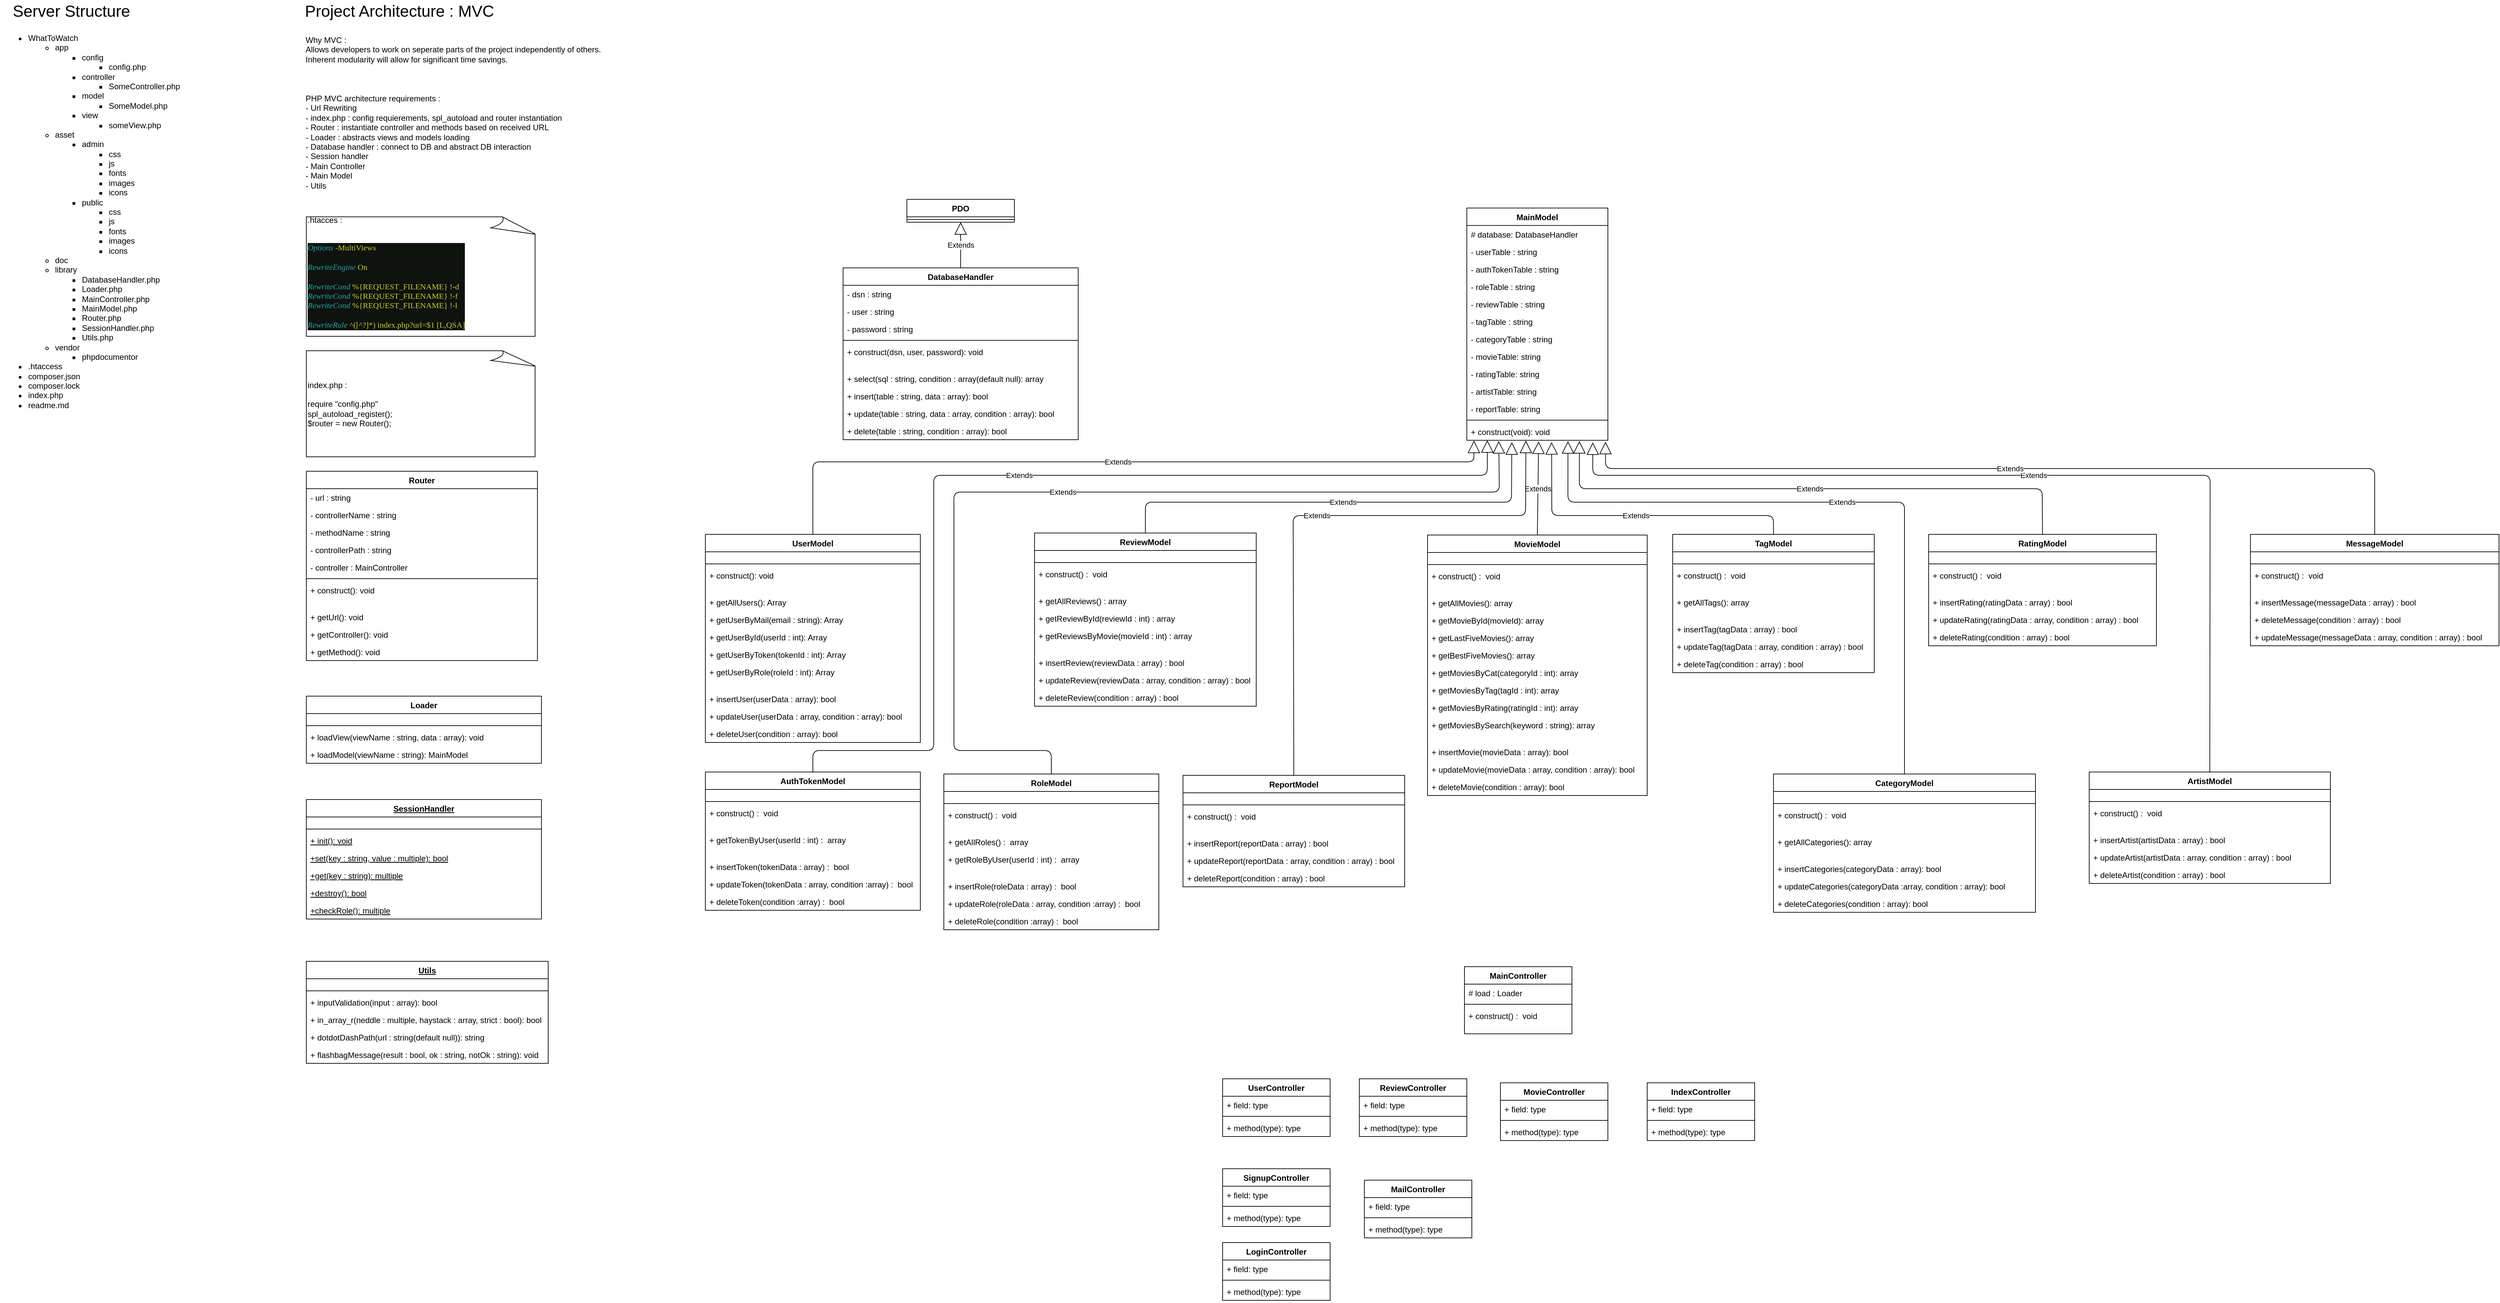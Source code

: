 <mxfile version="12.1.7" type="device" pages="5"><diagram id="phP-i-onNrL14jZ4qAy2" name="Project Architecture"><mxGraphModel dx="738" dy="1610" grid="1" gridSize="10" guides="1" tooltips="1" connect="1" arrows="1" fold="1" page="1" pageScale="1" pageWidth="827" pageHeight="1169" math="0" shadow="0"><root><mxCell id="8dx3ADqlP954tFZYh9xR-0"/><mxCell id="8dx3ADqlP954tFZYh9xR-1" parent="8dx3ADqlP954tFZYh9xR-0"/><mxCell id="I4BC4-CJfjXQqdGEJLSl-0" value="&lt;div&gt;&lt;font style=&quot;font-size: 24px&quot;&gt;Project Architecture : MVC&lt;/font&gt;&lt;br&gt;&lt;/div&gt;&lt;div&gt;&lt;br&gt;&lt;/div&gt;" style="text;html=1;resizable=0;points=[];autosize=1;align=left;verticalAlign=top;spacingTop=-4;" parent="8dx3ADqlP954tFZYh9xR-1" vertex="1"><mxGeometry x="572" y="-971" width="300" height="30" as="geometry"/></mxCell><mxCell id="I4BC4-CJfjXQqdGEJLSl-1" value="&lt;div&gt;PHP MVC architecture requirements :&lt;/div&gt;&lt;div&gt;- Url Rewriting&lt;/div&gt;&lt;div&gt;- index.php : config requierements, spl_autoload and router instantiation&lt;/div&gt;&lt;div&gt;- Router : instantiate controller and methods based on received URL&lt;/div&gt;&lt;div&gt;- Loader : abstracts views and models loading&lt;br&gt;&lt;/div&gt;&lt;div&gt;- Database handler : connect to DB and abstract DB interaction&lt;/div&gt;&lt;div&gt;- Session handler&lt;br&gt;&lt;/div&gt;&lt;div&gt;- Main Controller&lt;/div&gt;&lt;div&gt;- Main Model&lt;/div&gt;&lt;div&gt;- Utils&lt;/div&gt;&lt;div&gt;&lt;br&gt;&lt;/div&gt;&lt;div&gt;&lt;br&gt;&lt;/div&gt;&lt;div&gt;&lt;br&gt;&lt;/div&gt;" style="text;html=1;resizable=0;points=[];autosize=1;align=left;verticalAlign=top;spacingTop=-4;" parent="8dx3ADqlP954tFZYh9xR-1" vertex="1"><mxGeometry x="573" y="-834" width="400" height="180" as="geometry"/></mxCell><mxCell id="I4BC4-CJfjXQqdGEJLSl-13" value="Why MVC : &lt;br&gt;Allows developers to work on seperate parts of the project independently of others.&lt;br&gt;Inherent modularity will allow for significant time savings.&amp;nbsp;&amp;nbsp;" style="text;html=1;resizable=0;points=[];autosize=1;align=left;verticalAlign=top;spacingTop=-4;" parent="8dx3ADqlP954tFZYh9xR-1" vertex="1"><mxGeometry x="573" y="-921" width="460" height="40" as="geometry"/></mxCell><mxCell id="yO0NP15qVRLRYeIhrvMW-0" value="Router" style="swimlane;fontStyle=1;align=center;verticalAlign=top;childLayout=stackLayout;horizontal=1;startSize=26;horizontalStack=0;resizeParent=1;resizeParentMax=0;resizeLast=0;collapsible=1;marginBottom=0;" parent="8dx3ADqlP954tFZYh9xR-1" vertex="1"><mxGeometry x="576" y="-269" width="344" height="282" as="geometry"/></mxCell><mxCell id="yO0NP15qVRLRYeIhrvMW-1" value="- url : string" style="text;strokeColor=none;fillColor=none;align=left;verticalAlign=top;spacingLeft=4;spacingRight=4;overflow=hidden;rotatable=0;points=[[0,0.5],[1,0.5]];portConstraint=eastwest;" parent="yO0NP15qVRLRYeIhrvMW-0" vertex="1"><mxGeometry y="26" width="344" height="26" as="geometry"/></mxCell><mxCell id="ZrqkzXYEUdoweGWNQIjR-108" value="- controllerName : string" style="text;strokeColor=none;fillColor=none;align=left;verticalAlign=top;spacingLeft=4;spacingRight=4;overflow=hidden;rotatable=0;points=[[0,0.5],[1,0.5]];portConstraint=eastwest;" parent="yO0NP15qVRLRYeIhrvMW-0" vertex="1"><mxGeometry y="52" width="344" height="26" as="geometry"/></mxCell><mxCell id="ZrqkzXYEUdoweGWNQIjR-109" value="- methodName : string" style="text;strokeColor=none;fillColor=none;align=left;verticalAlign=top;spacingLeft=4;spacingRight=4;overflow=hidden;rotatable=0;points=[[0,0.5],[1,0.5]];portConstraint=eastwest;" parent="yO0NP15qVRLRYeIhrvMW-0" vertex="1"><mxGeometry y="78" width="344" height="26" as="geometry"/></mxCell><mxCell id="ZrqkzXYEUdoweGWNQIjR-110" value="- controllerPath : string" style="text;strokeColor=none;fillColor=none;align=left;verticalAlign=top;spacingLeft=4;spacingRight=4;overflow=hidden;rotatable=0;points=[[0,0.5],[1,0.5]];portConstraint=eastwest;" parent="yO0NP15qVRLRYeIhrvMW-0" vertex="1"><mxGeometry y="104" width="344" height="26" as="geometry"/></mxCell><mxCell id="ZrqkzXYEUdoweGWNQIjR-111" value="- controller : MainController" style="text;strokeColor=none;fillColor=none;align=left;verticalAlign=top;spacingLeft=4;spacingRight=4;overflow=hidden;rotatable=0;points=[[0,0.5],[1,0.5]];portConstraint=eastwest;" parent="yO0NP15qVRLRYeIhrvMW-0" vertex="1"><mxGeometry y="130" width="344" height="26" as="geometry"/></mxCell><mxCell id="yO0NP15qVRLRYeIhrvMW-2" value="" style="line;strokeWidth=1;fillColor=none;align=left;verticalAlign=middle;spacingTop=-1;spacingLeft=3;spacingRight=3;rotatable=0;labelPosition=right;points=[];portConstraint=eastwest;" parent="yO0NP15qVRLRYeIhrvMW-0" vertex="1"><mxGeometry y="156" width="344" height="8" as="geometry"/></mxCell><mxCell id="yO0NP15qVRLRYeIhrvMW-3" value="+ construct(): void" style="text;strokeColor=none;fillColor=none;align=left;verticalAlign=top;spacingLeft=4;spacingRight=4;overflow=hidden;rotatable=0;points=[[0,0.5],[1,0.5]];portConstraint=eastwest;" parent="yO0NP15qVRLRYeIhrvMW-0" vertex="1"><mxGeometry y="164" width="344" height="26" as="geometry"/></mxCell><mxCell id="ZrqkzXYEUdoweGWNQIjR-113" value="" style="text;fillColor=none;align=left;verticalAlign=middle;spacingTop=-1;spacingLeft=4;spacingRight=4;rotatable=0;labelPosition=right;points=[];portConstraint=eastwest;fontSize=12;" parent="yO0NP15qVRLRYeIhrvMW-0" vertex="1"><mxGeometry y="190" width="344" height="14" as="geometry"/></mxCell><mxCell id="ZrqkzXYEUdoweGWNQIjR-112" value="+ getUrl(): void" style="text;strokeColor=none;fillColor=none;align=left;verticalAlign=top;spacingLeft=4;spacingRight=4;overflow=hidden;rotatable=0;points=[[0,0.5],[1,0.5]];portConstraint=eastwest;" parent="yO0NP15qVRLRYeIhrvMW-0" vertex="1"><mxGeometry y="204" width="344" height="26" as="geometry"/></mxCell><mxCell id="ZrqkzXYEUdoweGWNQIjR-114" value="+ getController(): void" style="text;strokeColor=none;fillColor=none;align=left;verticalAlign=top;spacingLeft=4;spacingRight=4;overflow=hidden;rotatable=0;points=[[0,0.5],[1,0.5]];portConstraint=eastwest;" parent="yO0NP15qVRLRYeIhrvMW-0" vertex="1"><mxGeometry y="230" width="344" height="26" as="geometry"/></mxCell><mxCell id="ZrqkzXYEUdoweGWNQIjR-115" value="+ getMethod(): void" style="text;strokeColor=none;fillColor=none;align=left;verticalAlign=top;spacingLeft=4;spacingRight=4;overflow=hidden;rotatable=0;points=[[0,0.5],[1,0.5]];portConstraint=eastwest;" parent="yO0NP15qVRLRYeIhrvMW-0" vertex="1"><mxGeometry y="256" width="344" height="26" as="geometry"/></mxCell><mxCell id="yO0NP15qVRLRYeIhrvMW-4" value="Loader" style="swimlane;fontStyle=1;align=center;verticalAlign=top;childLayout=stackLayout;horizontal=1;startSize=26;horizontalStack=0;resizeParent=1;resizeParentMax=0;resizeLast=0;collapsible=1;marginBottom=0;" parent="8dx3ADqlP954tFZYh9xR-1" vertex="1"><mxGeometry x="576" y="66" width="350" height="100" as="geometry"/></mxCell><mxCell id="3sVGKAJW-YY35yrD-Zp1-1" value="" style="text;fillColor=none;align=left;verticalAlign=middle;spacingTop=-1;spacingLeft=4;spacingRight=4;rotatable=0;labelPosition=right;points=[];portConstraint=eastwest;fontSize=12;" parent="yO0NP15qVRLRYeIhrvMW-4" vertex="1"><mxGeometry y="26" width="350" height="14" as="geometry"/></mxCell><mxCell id="yO0NP15qVRLRYeIhrvMW-6" value="" style="line;strokeWidth=1;fillColor=none;align=left;verticalAlign=middle;spacingTop=-1;spacingLeft=3;spacingRight=3;rotatable=0;labelPosition=right;points=[];portConstraint=eastwest;" parent="yO0NP15qVRLRYeIhrvMW-4" vertex="1"><mxGeometry y="40" width="350" height="8" as="geometry"/></mxCell><mxCell id="yO0NP15qVRLRYeIhrvMW-7" value="+ loadView(viewName : string, data : array): void" style="text;strokeColor=none;fillColor=none;align=left;verticalAlign=top;spacingLeft=4;spacingRight=4;overflow=hidden;rotatable=0;points=[[0,0.5],[1,0.5]];portConstraint=eastwest;" parent="yO0NP15qVRLRYeIhrvMW-4" vertex="1"><mxGeometry y="48" width="350" height="26" as="geometry"/></mxCell><mxCell id="3sVGKAJW-YY35yrD-Zp1-3" value="+ loadModel(viewName : string): MainModel" style="text;strokeColor=none;fillColor=none;align=left;verticalAlign=top;spacingLeft=4;spacingRight=4;overflow=hidden;rotatable=0;points=[[0,0.5],[1,0.5]];portConstraint=eastwest;" parent="yO0NP15qVRLRYeIhrvMW-4" vertex="1"><mxGeometry y="74" width="350" height="26" as="geometry"/></mxCell><mxCell id="yO0NP15qVRLRYeIhrvMW-12" value="MainController" style="swimlane;fontStyle=1;align=center;verticalAlign=top;childLayout=stackLayout;horizontal=1;startSize=26;horizontalStack=0;resizeParent=1;resizeParentMax=0;resizeLast=0;collapsible=1;marginBottom=0;" parent="8dx3ADqlP954tFZYh9xR-1" vertex="1"><mxGeometry x="2300" y="469" width="160" height="100" as="geometry"/></mxCell><mxCell id="yO0NP15qVRLRYeIhrvMW-13" value="# load : Loader" style="text;strokeColor=none;fillColor=none;align=left;verticalAlign=top;spacingLeft=4;spacingRight=4;overflow=hidden;rotatable=0;points=[[0,0.5],[1,0.5]];portConstraint=eastwest;" parent="yO0NP15qVRLRYeIhrvMW-12" vertex="1"><mxGeometry y="26" width="160" height="26" as="geometry"/></mxCell><mxCell id="yO0NP15qVRLRYeIhrvMW-14" value="" style="line;strokeWidth=1;fillColor=none;align=left;verticalAlign=middle;spacingTop=-1;spacingLeft=3;spacingRight=3;rotatable=0;labelPosition=right;points=[];portConstraint=eastwest;" parent="yO0NP15qVRLRYeIhrvMW-12" vertex="1"><mxGeometry y="52" width="160" height="8" as="geometry"/></mxCell><mxCell id="3sVGKAJW-YY35yrD-Zp1-24" value="+ construct() :  void" style="text;strokeColor=none;fillColor=none;align=left;verticalAlign=top;spacingLeft=4;spacingRight=4;overflow=hidden;rotatable=0;points=[[0,0.5],[1,0.5]];portConstraint=eastwest;" parent="yO0NP15qVRLRYeIhrvMW-12" vertex="1"><mxGeometry y="60" width="160" height="26" as="geometry"/></mxCell><mxCell id="3sVGKAJW-YY35yrD-Zp1-25" value="" style="text;fillColor=none;align=left;verticalAlign=middle;spacingTop=-1;spacingLeft=4;spacingRight=4;rotatable=0;labelPosition=right;points=[];portConstraint=eastwest;fontSize=12;" parent="yO0NP15qVRLRYeIhrvMW-12" vertex="1"><mxGeometry y="86" width="160" height="14" as="geometry"/></mxCell><mxCell id="yO0NP15qVRLRYeIhrvMW-16" value="MainModel" style="swimlane;fontStyle=1;align=center;verticalAlign=top;childLayout=stackLayout;horizontal=1;startSize=26;horizontalStack=0;resizeParent=1;resizeParentMax=0;resizeLast=0;collapsible=1;marginBottom=0;" parent="8dx3ADqlP954tFZYh9xR-1" vertex="1"><mxGeometry x="2303.5" y="-661.069" width="210" height="346" as="geometry"/></mxCell><mxCell id="yO0NP15qVRLRYeIhrvMW-17" value="# database: DatabaseHandler" style="text;strokeColor=none;fillColor=none;align=left;verticalAlign=top;spacingLeft=4;spacingRight=4;overflow=hidden;rotatable=0;points=[[0,0.5],[1,0.5]];portConstraint=eastwest;" parent="yO0NP15qVRLRYeIhrvMW-16" vertex="1"><mxGeometry y="26" width="210" height="26" as="geometry"/></mxCell><mxCell id="RmOeQ7XBXqs6Ae_aztPn-5" value="- userTable : string" style="text;strokeColor=none;fillColor=none;align=left;verticalAlign=top;spacingLeft=4;spacingRight=4;overflow=hidden;rotatable=0;points=[[0,0.5],[1,0.5]];portConstraint=eastwest;" parent="yO0NP15qVRLRYeIhrvMW-16" vertex="1"><mxGeometry y="52" width="210" height="26" as="geometry"/></mxCell><mxCell id="RmOeQ7XBXqs6Ae_aztPn-6" value="- authTokenTable : string" style="text;strokeColor=none;fillColor=none;align=left;verticalAlign=top;spacingLeft=4;spacingRight=4;overflow=hidden;rotatable=0;points=[[0,0.5],[1,0.5]];portConstraint=eastwest;" parent="yO0NP15qVRLRYeIhrvMW-16" vertex="1"><mxGeometry y="78" width="210" height="26" as="geometry"/></mxCell><mxCell id="RmOeQ7XBXqs6Ae_aztPn-7" value="- roleTable : string" style="text;strokeColor=none;fillColor=none;align=left;verticalAlign=top;spacingLeft=4;spacingRight=4;overflow=hidden;rotatable=0;points=[[0,0.5],[1,0.5]];portConstraint=eastwest;" parent="yO0NP15qVRLRYeIhrvMW-16" vertex="1"><mxGeometry y="104" width="210" height="26" as="geometry"/></mxCell><mxCell id="RmOeQ7XBXqs6Ae_aztPn-8" value="- reviewTable : string" style="text;strokeColor=none;fillColor=none;align=left;verticalAlign=top;spacingLeft=4;spacingRight=4;overflow=hidden;rotatable=0;points=[[0,0.5],[1,0.5]];portConstraint=eastwest;" parent="yO0NP15qVRLRYeIhrvMW-16" vertex="1"><mxGeometry y="130" width="210" height="26" as="geometry"/></mxCell><mxCell id="RmOeQ7XBXqs6Ae_aztPn-9" value="- tagTable : string" style="text;strokeColor=none;fillColor=none;align=left;verticalAlign=top;spacingLeft=4;spacingRight=4;overflow=hidden;rotatable=0;points=[[0,0.5],[1,0.5]];portConstraint=eastwest;" parent="yO0NP15qVRLRYeIhrvMW-16" vertex="1"><mxGeometry y="156" width="210" height="26" as="geometry"/></mxCell><mxCell id="RmOeQ7XBXqs6Ae_aztPn-10" value="- categoryTable : string" style="text;strokeColor=none;fillColor=none;align=left;verticalAlign=top;spacingLeft=4;spacingRight=4;overflow=hidden;rotatable=0;points=[[0,0.5],[1,0.5]];portConstraint=eastwest;" parent="yO0NP15qVRLRYeIhrvMW-16" vertex="1"><mxGeometry y="182" width="210" height="26" as="geometry"/></mxCell><mxCell id="RmOeQ7XBXqs6Ae_aztPn-11" value="- movieTable: string" style="text;strokeColor=none;fillColor=none;align=left;verticalAlign=top;spacingLeft=4;spacingRight=4;overflow=hidden;rotatable=0;points=[[0,0.5],[1,0.5]];portConstraint=eastwest;" parent="yO0NP15qVRLRYeIhrvMW-16" vertex="1"><mxGeometry y="208" width="210" height="26" as="geometry"/></mxCell><mxCell id="RmOeQ7XBXqs6Ae_aztPn-12" value="- ratingTable: string" style="text;strokeColor=none;fillColor=none;align=left;verticalAlign=top;spacingLeft=4;spacingRight=4;overflow=hidden;rotatable=0;points=[[0,0.5],[1,0.5]];portConstraint=eastwest;" parent="yO0NP15qVRLRYeIhrvMW-16" vertex="1"><mxGeometry y="234" width="210" height="26" as="geometry"/></mxCell><mxCell id="RmOeQ7XBXqs6Ae_aztPn-13" value="- artistTable: string" style="text;strokeColor=none;fillColor=none;align=left;verticalAlign=top;spacingLeft=4;spacingRight=4;overflow=hidden;rotatable=0;points=[[0,0.5],[1,0.5]];portConstraint=eastwest;" parent="yO0NP15qVRLRYeIhrvMW-16" vertex="1"><mxGeometry y="260" width="210" height="26" as="geometry"/></mxCell><mxCell id="RmOeQ7XBXqs6Ae_aztPn-14" value="- reportTable: string" style="text;strokeColor=none;fillColor=none;align=left;verticalAlign=top;spacingLeft=4;spacingRight=4;overflow=hidden;rotatable=0;points=[[0,0.5],[1,0.5]];portConstraint=eastwest;" parent="yO0NP15qVRLRYeIhrvMW-16" vertex="1"><mxGeometry y="286" width="210" height="26" as="geometry"/></mxCell><mxCell id="yO0NP15qVRLRYeIhrvMW-18" value="" style="line;strokeWidth=1;fillColor=none;align=left;verticalAlign=middle;spacingTop=-1;spacingLeft=3;spacingRight=3;rotatable=0;labelPosition=right;points=[];portConstraint=eastwest;" parent="yO0NP15qVRLRYeIhrvMW-16" vertex="1"><mxGeometry y="312" width="210" height="8" as="geometry"/></mxCell><mxCell id="yO0NP15qVRLRYeIhrvMW-19" value="+ construct(void): void" style="text;strokeColor=none;fillColor=none;align=left;verticalAlign=top;spacingLeft=4;spacingRight=4;overflow=hidden;rotatable=0;points=[[0,0.5],[1,0.5]];portConstraint=eastwest;" parent="yO0NP15qVRLRYeIhrvMW-16" vertex="1"><mxGeometry y="320" width="210" height="26" as="geometry"/></mxCell><mxCell id="yO0NP15qVRLRYeIhrvMW-20" value="Utils" style="swimlane;fontStyle=5;align=center;verticalAlign=top;childLayout=stackLayout;horizontal=1;startSize=26;horizontalStack=0;resizeParent=1;resizeParentMax=0;resizeLast=0;collapsible=1;marginBottom=0;" parent="8dx3ADqlP954tFZYh9xR-1" vertex="1"><mxGeometry x="576" y="461" width="360" height="152" as="geometry"/></mxCell><mxCell id="3sVGKAJW-YY35yrD-Zp1-13" value="" style="text;fillColor=none;align=left;verticalAlign=middle;spacingTop=-1;spacingLeft=4;spacingRight=4;rotatable=0;labelPosition=right;points=[];portConstraint=eastwest;fontSize=12;" parent="yO0NP15qVRLRYeIhrvMW-20" vertex="1"><mxGeometry y="26" width="360" height="14" as="geometry"/></mxCell><mxCell id="yO0NP15qVRLRYeIhrvMW-22" value="" style="line;strokeWidth=1;fillColor=none;align=left;verticalAlign=middle;spacingTop=-1;spacingLeft=3;spacingRight=3;rotatable=0;labelPosition=right;points=[];portConstraint=eastwest;" parent="yO0NP15qVRLRYeIhrvMW-20" vertex="1"><mxGeometry y="40" width="360" height="8" as="geometry"/></mxCell><mxCell id="yO0NP15qVRLRYeIhrvMW-23" value="+ inputValidation(input : array): bool" style="text;strokeColor=none;fillColor=none;align=left;verticalAlign=top;spacingLeft=4;spacingRight=4;overflow=hidden;rotatable=0;points=[[0,0.5],[1,0.5]];portConstraint=eastwest;" parent="yO0NP15qVRLRYeIhrvMW-20" vertex="1"><mxGeometry y="48" width="360" height="26" as="geometry"/></mxCell><mxCell id="3sVGKAJW-YY35yrD-Zp1-14" value="+ in_array_r(neddle : multiple, haystack : array, strict : bool): bool" style="text;strokeColor=none;fillColor=none;align=left;verticalAlign=top;spacingLeft=4;spacingRight=4;overflow=hidden;rotatable=0;points=[[0,0.5],[1,0.5]];portConstraint=eastwest;" parent="yO0NP15qVRLRYeIhrvMW-20" vertex="1"><mxGeometry y="74" width="360" height="26" as="geometry"/></mxCell><mxCell id="3sVGKAJW-YY35yrD-Zp1-15" value="+ dotdotDashPath(url : string(default null)): string" style="text;strokeColor=none;fillColor=none;align=left;verticalAlign=top;spacingLeft=4;spacingRight=4;overflow=hidden;rotatable=0;points=[[0,0.5],[1,0.5]];portConstraint=eastwest;" parent="yO0NP15qVRLRYeIhrvMW-20" vertex="1"><mxGeometry y="100" width="360" height="26" as="geometry"/></mxCell><mxCell id="3sVGKAJW-YY35yrD-Zp1-16" value="+ flashbagMessage(result : bool, ok : string, notOk : string): void" style="text;strokeColor=none;fillColor=none;align=left;verticalAlign=top;spacingLeft=4;spacingRight=4;overflow=hidden;rotatable=0;points=[[0,0.5],[1,0.5]];portConstraint=eastwest;" parent="yO0NP15qVRLRYeIhrvMW-20" vertex="1"><mxGeometry y="126" width="360" height="26" as="geometry"/></mxCell><mxCell id="XClojghgRY_kRorT_czs-0" value="UserModel" style="swimlane;fontStyle=1;align=center;verticalAlign=top;childLayout=stackLayout;horizontal=1;startSize=26;horizontalStack=0;resizeParent=1;resizeParentMax=0;resizeLast=0;collapsible=1;marginBottom=0;" parent="8dx3ADqlP954tFZYh9xR-1" vertex="1"><mxGeometry x="1170" y="-175" width="320" height="310" as="geometry"/></mxCell><mxCell id="RmOeQ7XBXqs6Ae_aztPn-26" value="" style="text;fillColor=none;align=left;verticalAlign=middle;spacingTop=-1;spacingLeft=4;spacingRight=4;rotatable=0;labelPosition=right;points=[];portConstraint=eastwest;fontSize=12;" parent="XClojghgRY_kRorT_czs-0" vertex="1"><mxGeometry y="26" width="320" height="14" as="geometry"/></mxCell><mxCell id="XClojghgRY_kRorT_czs-2" value="" style="line;strokeWidth=1;fillColor=none;align=left;verticalAlign=middle;spacingTop=-1;spacingLeft=3;spacingRight=3;rotatable=0;labelPosition=right;points=[];portConstraint=eastwest;" parent="XClojghgRY_kRorT_czs-0" vertex="1"><mxGeometry y="40" width="320" height="8" as="geometry"/></mxCell><mxCell id="XClojghgRY_kRorT_czs-3" value="+ construct(): void" style="text;strokeColor=none;fillColor=none;align=left;verticalAlign=top;spacingLeft=4;spacingRight=4;overflow=hidden;rotatable=0;points=[[0,0.5],[1,0.5]];portConstraint=eastwest;" parent="XClojghgRY_kRorT_czs-0" vertex="1"><mxGeometry y="48" width="320" height="26" as="geometry"/></mxCell><mxCell id="RmOeQ7XBXqs6Ae_aztPn-23" value="" style="text;fillColor=none;align=left;verticalAlign=middle;spacingTop=-1;spacingLeft=4;spacingRight=4;rotatable=0;labelPosition=right;points=[];portConstraint=eastwest;fontSize=12;" parent="XClojghgRY_kRorT_czs-0" vertex="1"><mxGeometry y="74" width="320" height="14" as="geometry"/></mxCell><mxCell id="RmOeQ7XBXqs6Ae_aztPn-15" value="+ getAllUsers(): Array" style="text;strokeColor=none;fillColor=none;align=left;verticalAlign=top;spacingLeft=4;spacingRight=4;overflow=hidden;rotatable=0;points=[[0,0.5],[1,0.5]];portConstraint=eastwest;" parent="XClojghgRY_kRorT_czs-0" vertex="1"><mxGeometry y="88" width="320" height="26" as="geometry"/></mxCell><mxCell id="RmOeQ7XBXqs6Ae_aztPn-16" value="+ getUserByMail(email : string): Array" style="text;strokeColor=none;fillColor=none;align=left;verticalAlign=top;spacingLeft=4;spacingRight=4;overflow=hidden;rotatable=0;points=[[0,0.5],[1,0.5]];portConstraint=eastwest;" parent="XClojghgRY_kRorT_czs-0" vertex="1"><mxGeometry y="114" width="320" height="26" as="geometry"/></mxCell><mxCell id="RmOeQ7XBXqs6Ae_aztPn-17" value="+ getUserById(userId : int): Array" style="text;strokeColor=none;fillColor=none;align=left;verticalAlign=top;spacingLeft=4;spacingRight=4;overflow=hidden;rotatable=0;points=[[0,0.5],[1,0.5]];portConstraint=eastwest;" parent="XClojghgRY_kRorT_czs-0" vertex="1"><mxGeometry y="140" width="320" height="26" as="geometry"/></mxCell><mxCell id="RmOeQ7XBXqs6Ae_aztPn-18" value="+ getUserByToken(tokenId : int): Array" style="text;strokeColor=none;fillColor=none;align=left;verticalAlign=top;spacingLeft=4;spacingRight=4;overflow=hidden;rotatable=0;points=[[0,0.5],[1,0.5]];portConstraint=eastwest;" parent="XClojghgRY_kRorT_czs-0" vertex="1"><mxGeometry y="166" width="320" height="26" as="geometry"/></mxCell><mxCell id="ZrqkzXYEUdoweGWNQIjR-60" value="+ getUserByRole(roleId : int): Array" style="text;strokeColor=none;fillColor=none;align=left;verticalAlign=top;spacingLeft=4;spacingRight=4;overflow=hidden;rotatable=0;points=[[0,0.5],[1,0.5]];portConstraint=eastwest;" parent="XClojghgRY_kRorT_czs-0" vertex="1"><mxGeometry y="192" width="320" height="26" as="geometry"/></mxCell><mxCell id="RmOeQ7XBXqs6Ae_aztPn-22" value="" style="text;fillColor=none;align=left;verticalAlign=middle;spacingTop=-1;spacingLeft=4;spacingRight=4;rotatable=0;labelPosition=right;points=[];portConstraint=eastwest;fontSize=12;" parent="XClojghgRY_kRorT_czs-0" vertex="1"><mxGeometry y="218" width="320" height="14" as="geometry"/></mxCell><mxCell id="RmOeQ7XBXqs6Ae_aztPn-19" value="+ insertUser(userData : array): bool" style="text;strokeColor=none;fillColor=none;align=left;verticalAlign=top;spacingLeft=4;spacingRight=4;overflow=hidden;rotatable=0;points=[[0,0.5],[1,0.5]];portConstraint=eastwest;" parent="XClojghgRY_kRorT_czs-0" vertex="1"><mxGeometry y="232" width="320" height="26" as="geometry"/></mxCell><mxCell id="RmOeQ7XBXqs6Ae_aztPn-24" value="+ updateUser(userData : array, condition : array): bool" style="text;strokeColor=none;fillColor=none;align=left;verticalAlign=top;spacingLeft=4;spacingRight=4;overflow=hidden;rotatable=0;points=[[0,0.5],[1,0.5]];portConstraint=eastwest;" parent="XClojghgRY_kRorT_czs-0" vertex="1"><mxGeometry y="258" width="320" height="26" as="geometry"/></mxCell><mxCell id="RmOeQ7XBXqs6Ae_aztPn-25" value="+ deleteUser(condition : array): bool" style="text;strokeColor=none;fillColor=none;align=left;verticalAlign=top;spacingLeft=4;spacingRight=4;overflow=hidden;rotatable=0;points=[[0,0.5],[1,0.5]];portConstraint=eastwest;" parent="XClojghgRY_kRorT_czs-0" vertex="1"><mxGeometry y="284" width="320" height="26" as="geometry"/></mxCell><mxCell id="XClojghgRY_kRorT_czs-4" value="UserController" style="swimlane;fontStyle=1;align=center;verticalAlign=top;childLayout=stackLayout;horizontal=1;startSize=26;horizontalStack=0;resizeParent=1;resizeParentMax=0;resizeLast=0;collapsible=1;marginBottom=0;" parent="8dx3ADqlP954tFZYh9xR-1" vertex="1"><mxGeometry x="1940" y="636" width="160" height="86" as="geometry"/></mxCell><mxCell id="XClojghgRY_kRorT_czs-5" value="+ field: type" style="text;strokeColor=none;fillColor=none;align=left;verticalAlign=top;spacingLeft=4;spacingRight=4;overflow=hidden;rotatable=0;points=[[0,0.5],[1,0.5]];portConstraint=eastwest;" parent="XClojghgRY_kRorT_czs-4" vertex="1"><mxGeometry y="26" width="160" height="26" as="geometry"/></mxCell><mxCell id="XClojghgRY_kRorT_czs-6" value="" style="line;strokeWidth=1;fillColor=none;align=left;verticalAlign=middle;spacingTop=-1;spacingLeft=3;spacingRight=3;rotatable=0;labelPosition=right;points=[];portConstraint=eastwest;" parent="XClojghgRY_kRorT_czs-4" vertex="1"><mxGeometry y="52" width="160" height="8" as="geometry"/></mxCell><mxCell id="XClojghgRY_kRorT_czs-7" value="+ method(type): type" style="text;strokeColor=none;fillColor=none;align=left;verticalAlign=top;spacingLeft=4;spacingRight=4;overflow=hidden;rotatable=0;points=[[0,0.5],[1,0.5]];portConstraint=eastwest;" parent="XClojghgRY_kRorT_czs-4" vertex="1"><mxGeometry y="60" width="160" height="26" as="geometry"/></mxCell><mxCell id="XClojghgRY_kRorT_czs-9" value="Extends" style="endArrow=block;endSize=16;endFill=0;html=1;entryX=0.051;entryY=1.013;entryDx=0;entryDy=0;exitX=0.5;exitY=0;exitDx=0;exitDy=0;entryPerimeter=0;" parent="8dx3ADqlP954tFZYh9xR-1" source="XClojghgRY_kRorT_czs-0" target="yO0NP15qVRLRYeIhrvMW-19" edge="1"><mxGeometry width="160" relative="1" as="geometry"><mxPoint x="1547.5" y="-87.5" as="sourcePoint"/><mxPoint x="1697" y="-197.5" as="targetPoint"/><Array as="points"><mxPoint x="1330" y="-283"/><mxPoint x="2314" y="-283"/></Array></mxGeometry></mxCell><mxCell id="XClojghgRY_kRorT_czs-10" value="ReviewController" style="swimlane;fontStyle=1;align=center;verticalAlign=top;childLayout=stackLayout;horizontal=1;startSize=26;horizontalStack=0;resizeParent=1;resizeParentMax=0;resizeLast=0;collapsible=1;marginBottom=0;" parent="8dx3ADqlP954tFZYh9xR-1" vertex="1"><mxGeometry x="2143.5" y="636" width="160" height="86" as="geometry"/></mxCell><mxCell id="XClojghgRY_kRorT_czs-11" value="+ field: type" style="text;strokeColor=none;fillColor=none;align=left;verticalAlign=top;spacingLeft=4;spacingRight=4;overflow=hidden;rotatable=0;points=[[0,0.5],[1,0.5]];portConstraint=eastwest;" parent="XClojghgRY_kRorT_czs-10" vertex="1"><mxGeometry y="26" width="160" height="26" as="geometry"/></mxCell><mxCell id="XClojghgRY_kRorT_czs-12" value="" style="line;strokeWidth=1;fillColor=none;align=left;verticalAlign=middle;spacingTop=-1;spacingLeft=3;spacingRight=3;rotatable=0;labelPosition=right;points=[];portConstraint=eastwest;" parent="XClojghgRY_kRorT_czs-10" vertex="1"><mxGeometry y="52" width="160" height="8" as="geometry"/></mxCell><mxCell id="XClojghgRY_kRorT_czs-13" value="+ method(type): type" style="text;strokeColor=none;fillColor=none;align=left;verticalAlign=top;spacingLeft=4;spacingRight=4;overflow=hidden;rotatable=0;points=[[0,0.5],[1,0.5]];portConstraint=eastwest;" parent="XClojghgRY_kRorT_czs-10" vertex="1"><mxGeometry y="60" width="160" height="26" as="geometry"/></mxCell><mxCell id="puypUR7_yj8AnFRw1dpO-1" value="ReviewModel" style="swimlane;fontStyle=1;align=center;verticalAlign=top;childLayout=stackLayout;horizontal=1;startSize=26;horizontalStack=0;resizeParent=1;resizeParentMax=0;resizeLast=0;collapsible=1;marginBottom=0;" parent="8dx3ADqlP954tFZYh9xR-1" vertex="1"><mxGeometry x="1660" y="-177" width="330" height="258" as="geometry"/></mxCell><mxCell id="ZrqkzXYEUdoweGWNQIjR-2" value="" style="text;fillColor=none;align=left;verticalAlign=middle;spacingTop=-1;spacingLeft=4;spacingRight=4;rotatable=0;labelPosition=right;points=[];portConstraint=eastwest;fontSize=12;" parent="puypUR7_yj8AnFRw1dpO-1" vertex="1"><mxGeometry y="26" width="330" height="14" as="geometry"/></mxCell><mxCell id="puypUR7_yj8AnFRw1dpO-3" value="" style="line;strokeWidth=1;fillColor=none;align=left;verticalAlign=middle;spacingTop=-1;spacingLeft=3;spacingRight=3;rotatable=0;labelPosition=right;points=[];portConstraint=eastwest;" parent="puypUR7_yj8AnFRw1dpO-1" vertex="1"><mxGeometry y="40" width="330" height="8" as="geometry"/></mxCell><mxCell id="puypUR7_yj8AnFRw1dpO-4" value="+ construct() :  void" style="text;strokeColor=none;fillColor=none;align=left;verticalAlign=top;spacingLeft=4;spacingRight=4;overflow=hidden;rotatable=0;points=[[0,0.5],[1,0.5]];portConstraint=eastwest;" parent="puypUR7_yj8AnFRw1dpO-1" vertex="1"><mxGeometry y="48" width="330" height="26" as="geometry"/></mxCell><mxCell id="ZrqkzXYEUdoweGWNQIjR-46" value="" style="text;fillColor=none;align=left;verticalAlign=middle;spacingTop=-1;spacingLeft=4;spacingRight=4;rotatable=0;labelPosition=right;points=[];portConstraint=eastwest;fontSize=12;" parent="puypUR7_yj8AnFRw1dpO-1" vertex="1"><mxGeometry y="74" width="330" height="14" as="geometry"/></mxCell><mxCell id="ZrqkzXYEUdoweGWNQIjR-3" value="+ getAllReviews() : array" style="text;strokeColor=none;fillColor=none;align=left;verticalAlign=top;spacingLeft=4;spacingRight=4;overflow=hidden;rotatable=0;points=[[0,0.5],[1,0.5]];portConstraint=eastwest;" parent="puypUR7_yj8AnFRw1dpO-1" vertex="1"><mxGeometry y="88" width="330" height="26" as="geometry"/></mxCell><mxCell id="ZrqkzXYEUdoweGWNQIjR-4" value="+ getReviewById(reviewId : int) : array" style="text;strokeColor=none;fillColor=none;align=left;verticalAlign=top;spacingLeft=4;spacingRight=4;overflow=hidden;rotatable=0;points=[[0,0.5],[1,0.5]];portConstraint=eastwest;" parent="puypUR7_yj8AnFRw1dpO-1" vertex="1"><mxGeometry y="114" width="330" height="26" as="geometry"/></mxCell><mxCell id="ZrqkzXYEUdoweGWNQIjR-30" value="+ getReviewsByMovie(movieId : int) : array" style="text;strokeColor=none;fillColor=none;align=left;verticalAlign=top;spacingLeft=4;spacingRight=4;overflow=hidden;rotatable=0;points=[[0,0.5],[1,0.5]];portConstraint=eastwest;" parent="puypUR7_yj8AnFRw1dpO-1" vertex="1"><mxGeometry y="140" width="330" height="26" as="geometry"/></mxCell><mxCell id="ZrqkzXYEUdoweGWNQIjR-56" value="" style="text;fillColor=none;align=left;verticalAlign=middle;spacingTop=-1;spacingLeft=4;spacingRight=4;rotatable=0;labelPosition=right;points=[];portConstraint=eastwest;fontSize=12;" parent="puypUR7_yj8AnFRw1dpO-1" vertex="1"><mxGeometry y="166" width="330" height="14" as="geometry"/></mxCell><mxCell id="ZrqkzXYEUdoweGWNQIjR-57" value="+ insertReview(reviewData : array) : bool" style="text;strokeColor=none;fillColor=none;align=left;verticalAlign=top;spacingLeft=4;spacingRight=4;overflow=hidden;rotatable=0;points=[[0,0.5],[1,0.5]];portConstraint=eastwest;" parent="puypUR7_yj8AnFRw1dpO-1" vertex="1"><mxGeometry y="180" width="330" height="26" as="geometry"/></mxCell><mxCell id="ZrqkzXYEUdoweGWNQIjR-58" value="+ updateReview(reviewData : array, condition : array) : bool" style="text;strokeColor=none;fillColor=none;align=left;verticalAlign=top;spacingLeft=4;spacingRight=4;overflow=hidden;rotatable=0;points=[[0,0.5],[1,0.5]];portConstraint=eastwest;" parent="puypUR7_yj8AnFRw1dpO-1" vertex="1"><mxGeometry y="206" width="330" height="26" as="geometry"/></mxCell><mxCell id="ZrqkzXYEUdoweGWNQIjR-59" value="+ deleteReview(condition : array) : bool" style="text;strokeColor=none;fillColor=none;align=left;verticalAlign=top;spacingLeft=4;spacingRight=4;overflow=hidden;rotatable=0;points=[[0,0.5],[1,0.5]];portConstraint=eastwest;" parent="puypUR7_yj8AnFRw1dpO-1" vertex="1"><mxGeometry y="232" width="330" height="26" as="geometry"/></mxCell><mxCell id="puypUR7_yj8AnFRw1dpO-6" value="MovieModel" style="swimlane;fontStyle=1;align=center;verticalAlign=top;childLayout=stackLayout;horizontal=1;startSize=26;horizontalStack=0;resizeParent=1;resizeParentMax=0;resizeLast=0;collapsible=1;marginBottom=0;" parent="8dx3ADqlP954tFZYh9xR-1" vertex="1"><mxGeometry x="2245" y="-174" width="327" height="388" as="geometry"/></mxCell><mxCell id="ZrqkzXYEUdoweGWNQIjR-17" value="" style="text;fillColor=none;align=left;verticalAlign=middle;spacingTop=-1;spacingLeft=4;spacingRight=4;rotatable=0;labelPosition=right;points=[];portConstraint=eastwest;fontSize=12;" parent="puypUR7_yj8AnFRw1dpO-6" vertex="1"><mxGeometry y="26" width="327" height="14" as="geometry"/></mxCell><mxCell id="puypUR7_yj8AnFRw1dpO-8" value="" style="line;strokeWidth=1;fillColor=none;align=left;verticalAlign=middle;spacingTop=-1;spacingLeft=3;spacingRight=3;rotatable=0;labelPosition=right;points=[];portConstraint=eastwest;" parent="puypUR7_yj8AnFRw1dpO-6" vertex="1"><mxGeometry y="40" width="327" height="8" as="geometry"/></mxCell><mxCell id="ZrqkzXYEUdoweGWNQIjR-36" value="+ construct() :  void" style="text;strokeColor=none;fillColor=none;align=left;verticalAlign=top;spacingLeft=4;spacingRight=4;overflow=hidden;rotatable=0;points=[[0,0.5],[1,0.5]];portConstraint=eastwest;" parent="puypUR7_yj8AnFRw1dpO-6" vertex="1"><mxGeometry y="48" width="327" height="26" as="geometry"/></mxCell><mxCell id="ZrqkzXYEUdoweGWNQIjR-49" value="" style="text;fillColor=none;align=left;verticalAlign=middle;spacingTop=-1;spacingLeft=4;spacingRight=4;rotatable=0;labelPosition=right;points=[];portConstraint=eastwest;fontSize=12;" parent="puypUR7_yj8AnFRw1dpO-6" vertex="1"><mxGeometry y="74" width="327" height="14" as="geometry"/></mxCell><mxCell id="puypUR7_yj8AnFRw1dpO-9" value="+ getAllMovies(): array" style="text;strokeColor=none;fillColor=none;align=left;verticalAlign=top;spacingLeft=4;spacingRight=4;overflow=hidden;rotatable=0;points=[[0,0.5],[1,0.5]];portConstraint=eastwest;" parent="puypUR7_yj8AnFRw1dpO-6" vertex="1"><mxGeometry y="88" width="327" height="26" as="geometry"/></mxCell><mxCell id="ZrqkzXYEUdoweGWNQIjR-6" value="+ getMovieById(movieId): array" style="text;strokeColor=none;fillColor=none;align=left;verticalAlign=top;spacingLeft=4;spacingRight=4;overflow=hidden;rotatable=0;points=[[0,0.5],[1,0.5]];portConstraint=eastwest;" parent="puypUR7_yj8AnFRw1dpO-6" vertex="1"><mxGeometry y="114" width="327" height="26" as="geometry"/></mxCell><mxCell id="ZrqkzXYEUdoweGWNQIjR-7" value="+ getLastFiveMovies(): array" style="text;strokeColor=none;fillColor=none;align=left;verticalAlign=top;spacingLeft=4;spacingRight=4;overflow=hidden;rotatable=0;points=[[0,0.5],[1,0.5]];portConstraint=eastwest;" parent="puypUR7_yj8AnFRw1dpO-6" vertex="1"><mxGeometry y="140" width="327" height="26" as="geometry"/></mxCell><mxCell id="ZrqkzXYEUdoweGWNQIjR-8" value="+ getBestFiveMovies(): array" style="text;strokeColor=none;fillColor=none;align=left;verticalAlign=top;spacingLeft=4;spacingRight=4;overflow=hidden;rotatable=0;points=[[0,0.5],[1,0.5]];portConstraint=eastwest;" parent="puypUR7_yj8AnFRw1dpO-6" vertex="1"><mxGeometry y="166" width="327" height="26" as="geometry"/></mxCell><mxCell id="ZrqkzXYEUdoweGWNQIjR-9" value="+ getMoviesByCat(categoryId : int): array" style="text;strokeColor=none;fillColor=none;align=left;verticalAlign=top;spacingLeft=4;spacingRight=4;overflow=hidden;rotatable=0;points=[[0,0.5],[1,0.5]];portConstraint=eastwest;" parent="puypUR7_yj8AnFRw1dpO-6" vertex="1"><mxGeometry y="192" width="327" height="26" as="geometry"/></mxCell><mxCell id="ZrqkzXYEUdoweGWNQIjR-10" value="+ getMoviesByTag(tagId : int): array" style="text;strokeColor=none;fillColor=none;align=left;verticalAlign=top;spacingLeft=4;spacingRight=4;overflow=hidden;rotatable=0;points=[[0,0.5],[1,0.5]];portConstraint=eastwest;" parent="puypUR7_yj8AnFRw1dpO-6" vertex="1"><mxGeometry y="218" width="327" height="26" as="geometry"/></mxCell><mxCell id="ZrqkzXYEUdoweGWNQIjR-11" value="+ getMoviesByRating(ratingId : int): array" style="text;strokeColor=none;fillColor=none;align=left;verticalAlign=top;spacingLeft=4;spacingRight=4;overflow=hidden;rotatable=0;points=[[0,0.5],[1,0.5]];portConstraint=eastwest;" parent="puypUR7_yj8AnFRw1dpO-6" vertex="1"><mxGeometry y="244" width="327" height="26" as="geometry"/></mxCell><mxCell id="ZrqkzXYEUdoweGWNQIjR-12" value="+ getMoviesBySearch(keyword : string): array" style="text;strokeColor=none;fillColor=none;align=left;verticalAlign=top;spacingLeft=4;spacingRight=4;overflow=hidden;rotatable=0;points=[[0,0.5],[1,0.5]];portConstraint=eastwest;" parent="puypUR7_yj8AnFRw1dpO-6" vertex="1"><mxGeometry y="270" width="327" height="26" as="geometry"/></mxCell><mxCell id="ZrqkzXYEUdoweGWNQIjR-16" value="" style="text;fillColor=none;align=left;verticalAlign=middle;spacingTop=-1;spacingLeft=4;spacingRight=4;rotatable=0;labelPosition=right;points=[];portConstraint=eastwest;fontSize=12;" parent="puypUR7_yj8AnFRw1dpO-6" vertex="1"><mxGeometry y="296" width="327" height="14" as="geometry"/></mxCell><mxCell id="ZrqkzXYEUdoweGWNQIjR-13" value="+ insertMovie(movieData : array): bool" style="text;strokeColor=none;fillColor=none;align=left;verticalAlign=top;spacingLeft=4;spacingRight=4;overflow=hidden;rotatable=0;points=[[0,0.5],[1,0.5]];portConstraint=eastwest;" parent="puypUR7_yj8AnFRw1dpO-6" vertex="1"><mxGeometry y="310" width="327" height="26" as="geometry"/></mxCell><mxCell id="ZrqkzXYEUdoweGWNQIjR-14" value="+ updateMovie(movieData : array, condition : array): bool" style="text;strokeColor=none;fillColor=none;align=left;verticalAlign=top;spacingLeft=4;spacingRight=4;overflow=hidden;rotatable=0;points=[[0,0.5],[1,0.5]];portConstraint=eastwest;" parent="puypUR7_yj8AnFRw1dpO-6" vertex="1"><mxGeometry y="336" width="327" height="26" as="geometry"/></mxCell><mxCell id="ZrqkzXYEUdoweGWNQIjR-15" value="+ deleteMovie(condition : array): bool" style="text;strokeColor=none;fillColor=none;align=left;verticalAlign=top;spacingLeft=4;spacingRight=4;overflow=hidden;rotatable=0;points=[[0,0.5],[1,0.5]];portConstraint=eastwest;" parent="puypUR7_yj8AnFRw1dpO-6" vertex="1"><mxGeometry y="362" width="327" height="26" as="geometry"/></mxCell><mxCell id="hHJNkYFLtShxmeyFg4aX-0" value="DatabaseHandler" style="swimlane;fontStyle=1;align=center;verticalAlign=top;childLayout=stackLayout;horizontal=1;startSize=26;horizontalStack=0;resizeParent=1;resizeParentMax=0;resizeLast=0;collapsible=1;marginBottom=0;" parent="8dx3ADqlP954tFZYh9xR-1" vertex="1"><mxGeometry x="1375" y="-572" width="350" height="256" as="geometry"/></mxCell><mxCell id="hHJNkYFLtShxmeyFg4aX-1" value="- dsn : string" style="text;strokeColor=none;fillColor=none;align=left;verticalAlign=top;spacingLeft=4;spacingRight=4;overflow=hidden;rotatable=0;points=[[0,0.5],[1,0.5]];portConstraint=eastwest;" parent="hHJNkYFLtShxmeyFg4aX-0" vertex="1"><mxGeometry y="26" width="350" height="26" as="geometry"/></mxCell><mxCell id="ZrqkzXYEUdoweGWNQIjR-101" value="- user : string" style="text;strokeColor=none;fillColor=none;align=left;verticalAlign=top;spacingLeft=4;spacingRight=4;overflow=hidden;rotatable=0;points=[[0,0.5],[1,0.5]];portConstraint=eastwest;" parent="hHJNkYFLtShxmeyFg4aX-0" vertex="1"><mxGeometry y="52" width="350" height="26" as="geometry"/></mxCell><mxCell id="ZrqkzXYEUdoweGWNQIjR-102" value="- password : string" style="text;strokeColor=none;fillColor=none;align=left;verticalAlign=top;spacingLeft=4;spacingRight=4;overflow=hidden;rotatable=0;points=[[0,0.5],[1,0.5]];portConstraint=eastwest;" parent="hHJNkYFLtShxmeyFg4aX-0" vertex="1"><mxGeometry y="78" width="350" height="26" as="geometry"/></mxCell><mxCell id="hHJNkYFLtShxmeyFg4aX-2" value="" style="line;strokeWidth=1;fillColor=none;align=left;verticalAlign=middle;spacingTop=-1;spacingLeft=3;spacingRight=3;rotatable=0;labelPosition=right;points=[];portConstraint=eastwest;" parent="hHJNkYFLtShxmeyFg4aX-0" vertex="1"><mxGeometry y="104" width="350" height="8" as="geometry"/></mxCell><mxCell id="hHJNkYFLtShxmeyFg4aX-3" value="+ construct(dsn, user, password): void" style="text;strokeColor=none;fillColor=none;align=left;verticalAlign=top;spacingLeft=4;spacingRight=4;overflow=hidden;rotatable=0;points=[[0,0.5],[1,0.5]];portConstraint=eastwest;" parent="hHJNkYFLtShxmeyFg4aX-0" vertex="1"><mxGeometry y="112" width="350" height="26" as="geometry"/></mxCell><mxCell id="ZrqkzXYEUdoweGWNQIjR-104" value="" style="text;fillColor=none;align=left;verticalAlign=middle;spacingTop=-1;spacingLeft=4;spacingRight=4;rotatable=0;labelPosition=right;points=[];portConstraint=eastwest;fontSize=12;" parent="hHJNkYFLtShxmeyFg4aX-0" vertex="1"><mxGeometry y="138" width="350" height="14" as="geometry"/></mxCell><mxCell id="ZrqkzXYEUdoweGWNQIjR-103" value="+ select(sql : string, condition : array(default null): array" style="text;strokeColor=none;fillColor=none;align=left;verticalAlign=top;spacingLeft=4;spacingRight=4;overflow=hidden;rotatable=0;points=[[0,0.5],[1,0.5]];portConstraint=eastwest;" parent="hHJNkYFLtShxmeyFg4aX-0" vertex="1"><mxGeometry y="152" width="350" height="26" as="geometry"/></mxCell><mxCell id="ZrqkzXYEUdoweGWNQIjR-105" value="+ insert(table : string, data : array): bool" style="text;strokeColor=none;fillColor=none;align=left;verticalAlign=top;spacingLeft=4;spacingRight=4;overflow=hidden;rotatable=0;points=[[0,0.5],[1,0.5]];portConstraint=eastwest;" parent="hHJNkYFLtShxmeyFg4aX-0" vertex="1"><mxGeometry y="178" width="350" height="26" as="geometry"/></mxCell><mxCell id="ZrqkzXYEUdoweGWNQIjR-106" value="+ update(table : string, data : array, condition : array): bool" style="text;strokeColor=none;fillColor=none;align=left;verticalAlign=top;spacingLeft=4;spacingRight=4;overflow=hidden;rotatable=0;points=[[0,0.5],[1,0.5]];portConstraint=eastwest;" parent="hHJNkYFLtShxmeyFg4aX-0" vertex="1"><mxGeometry y="204" width="350" height="26" as="geometry"/></mxCell><mxCell id="ZrqkzXYEUdoweGWNQIjR-107" value="+ delete(table : string, condition : array): bool" style="text;strokeColor=none;fillColor=none;align=left;verticalAlign=top;spacingLeft=4;spacingRight=4;overflow=hidden;rotatable=0;points=[[0,0.5],[1,0.5]];portConstraint=eastwest;" parent="hHJNkYFLtShxmeyFg4aX-0" vertex="1"><mxGeometry y="230" width="350" height="26" as="geometry"/></mxCell><mxCell id="hHJNkYFLtShxmeyFg4aX-4" value="PDO" style="swimlane;fontStyle=1;align=center;verticalAlign=top;childLayout=stackLayout;horizontal=1;startSize=26;horizontalStack=0;resizeParent=1;resizeParentMax=0;resizeLast=0;collapsible=1;marginBottom=0;" parent="8dx3ADqlP954tFZYh9xR-1" vertex="1"><mxGeometry x="1470" y="-674" width="160" height="34" as="geometry"/></mxCell><mxCell id="hHJNkYFLtShxmeyFg4aX-6" value="" style="line;strokeWidth=1;fillColor=none;align=left;verticalAlign=middle;spacingTop=-1;spacingLeft=3;spacingRight=3;rotatable=0;labelPosition=right;points=[];portConstraint=eastwest;" parent="hHJNkYFLtShxmeyFg4aX-4" vertex="1"><mxGeometry y="26" width="160" height="8" as="geometry"/></mxCell><mxCell id="hHJNkYFLtShxmeyFg4aX-9" value="RoleModel" style="swimlane;fontStyle=1;align=center;verticalAlign=top;childLayout=stackLayout;horizontal=1;startSize=26;horizontalStack=0;resizeParent=1;resizeParentMax=0;resizeLast=0;collapsible=1;marginBottom=0;" parent="8dx3ADqlP954tFZYh9xR-1" vertex="1"><mxGeometry x="1525" y="182" width="320" height="232" as="geometry"/></mxCell><mxCell id="ZrqkzXYEUdoweGWNQIjR-41" value="" style="text;fillColor=none;align=left;verticalAlign=middle;spacingTop=-1;spacingLeft=4;spacingRight=4;rotatable=0;labelPosition=right;points=[];portConstraint=eastwest;fontSize=12;" parent="hHJNkYFLtShxmeyFg4aX-9" vertex="1"><mxGeometry y="26" width="320" height="14" as="geometry"/></mxCell><mxCell id="hHJNkYFLtShxmeyFg4aX-11" value="" style="line;strokeWidth=1;fillColor=none;align=left;verticalAlign=middle;spacingTop=-1;spacingLeft=3;spacingRight=3;rotatable=0;labelPosition=right;points=[];portConstraint=eastwest;" parent="hHJNkYFLtShxmeyFg4aX-9" vertex="1"><mxGeometry y="40" width="320" height="8" as="geometry"/></mxCell><mxCell id="ZrqkzXYEUdoweGWNQIjR-35" value="+ construct() :  void" style="text;strokeColor=none;fillColor=none;align=left;verticalAlign=top;spacingLeft=4;spacingRight=4;overflow=hidden;rotatable=0;points=[[0,0.5],[1,0.5]];portConstraint=eastwest;" parent="hHJNkYFLtShxmeyFg4aX-9" vertex="1"><mxGeometry y="48" width="320" height="26" as="geometry"/></mxCell><mxCell id="ZrqkzXYEUdoweGWNQIjR-70" value="" style="text;fillColor=none;align=left;verticalAlign=middle;spacingTop=-1;spacingLeft=4;spacingRight=4;rotatable=0;labelPosition=right;points=[];portConstraint=eastwest;fontSize=12;" parent="hHJNkYFLtShxmeyFg4aX-9" vertex="1"><mxGeometry y="74" width="320" height="14" as="geometry"/></mxCell><mxCell id="ZrqkzXYEUdoweGWNQIjR-69" value="+ getAllRoles() :  array" style="text;strokeColor=none;fillColor=none;align=left;verticalAlign=top;spacingLeft=4;spacingRight=4;overflow=hidden;rotatable=0;points=[[0,0.5],[1,0.5]];portConstraint=eastwest;" parent="hHJNkYFLtShxmeyFg4aX-9" vertex="1"><mxGeometry y="88" width="320" height="26" as="geometry"/></mxCell><mxCell id="ZrqkzXYEUdoweGWNQIjR-71" value="+ getRoleByUser(userId : int) :  array" style="text;strokeColor=none;fillColor=none;align=left;verticalAlign=top;spacingLeft=4;spacingRight=4;overflow=hidden;rotatable=0;points=[[0,0.5],[1,0.5]];portConstraint=eastwest;" parent="hHJNkYFLtShxmeyFg4aX-9" vertex="1"><mxGeometry y="114" width="320" height="26" as="geometry"/></mxCell><mxCell id="ZrqkzXYEUdoweGWNQIjR-51" value="" style="text;fillColor=none;align=left;verticalAlign=middle;spacingTop=-1;spacingLeft=4;spacingRight=4;rotatable=0;labelPosition=right;points=[];portConstraint=eastwest;fontSize=12;" parent="hHJNkYFLtShxmeyFg4aX-9" vertex="1"><mxGeometry y="140" width="320" height="14" as="geometry"/></mxCell><mxCell id="ZrqkzXYEUdoweGWNQIjR-66" value="+ insertRole(roleData : array) :  bool" style="text;strokeColor=none;fillColor=none;align=left;verticalAlign=top;spacingLeft=4;spacingRight=4;overflow=hidden;rotatable=0;points=[[0,0.5],[1,0.5]];portConstraint=eastwest;" parent="hHJNkYFLtShxmeyFg4aX-9" vertex="1"><mxGeometry y="154" width="320" height="26" as="geometry"/></mxCell><mxCell id="ZrqkzXYEUdoweGWNQIjR-67" value="+ updateRole(roleData : array, condition :array) :  bool" style="text;strokeColor=none;fillColor=none;align=left;verticalAlign=top;spacingLeft=4;spacingRight=4;overflow=hidden;rotatable=0;points=[[0,0.5],[1,0.5]];portConstraint=eastwest;" parent="hHJNkYFLtShxmeyFg4aX-9" vertex="1"><mxGeometry y="180" width="320" height="26" as="geometry"/></mxCell><mxCell id="ZrqkzXYEUdoweGWNQIjR-68" value="+ deleteRole(condition :array) :  bool" style="text;strokeColor=none;fillColor=none;align=left;verticalAlign=top;spacingLeft=4;spacingRight=4;overflow=hidden;rotatable=0;points=[[0,0.5],[1,0.5]];portConstraint=eastwest;" parent="hHJNkYFLtShxmeyFg4aX-9" vertex="1"><mxGeometry y="206" width="320" height="26" as="geometry"/></mxCell><mxCell id="hHJNkYFLtShxmeyFg4aX-19" value="Extends" style="endArrow=block;endSize=16;endFill=0;html=1;exitX=0.5;exitY=0;exitDx=0;exitDy=0;" parent="8dx3ADqlP954tFZYh9xR-1" source="hHJNkYFLtShxmeyFg4aX-9" edge="1"><mxGeometry width="160" relative="1" as="geometry"><mxPoint x="2391" y="-127.5" as="sourcePoint"/><mxPoint x="2351" y="-314" as="targetPoint"/><Array as="points"><mxPoint x="1685" y="147"/><mxPoint x="1540" y="147"/><mxPoint x="1540" y="-238"/><mxPoint x="2047" y="-238"/><mxPoint x="2352" y="-238"/></Array></mxGeometry></mxCell><mxCell id="hHJNkYFLtShxmeyFg4aX-20" value="AuthTokenModel" style="swimlane;fontStyle=1;align=center;verticalAlign=top;childLayout=stackLayout;horizontal=1;startSize=26;horizontalStack=0;resizeParent=1;resizeParentMax=0;resizeLast=0;collapsible=1;marginBottom=0;" parent="8dx3ADqlP954tFZYh9xR-1" vertex="1"><mxGeometry x="1170" y="179" width="320" height="206" as="geometry"/></mxCell><mxCell id="ZrqkzXYEUdoweGWNQIjR-40" value="" style="text;fillColor=none;align=left;verticalAlign=middle;spacingTop=-1;spacingLeft=4;spacingRight=4;rotatable=0;labelPosition=right;points=[];portConstraint=eastwest;fontSize=12;" parent="hHJNkYFLtShxmeyFg4aX-20" vertex="1"><mxGeometry y="26" width="320" height="14" as="geometry"/></mxCell><mxCell id="hHJNkYFLtShxmeyFg4aX-22" value="" style="line;strokeWidth=1;fillColor=none;align=left;verticalAlign=middle;spacingTop=-1;spacingLeft=3;spacingRight=3;rotatable=0;labelPosition=right;points=[];portConstraint=eastwest;" parent="hHJNkYFLtShxmeyFg4aX-20" vertex="1"><mxGeometry y="40" width="320" height="8" as="geometry"/></mxCell><mxCell id="ZrqkzXYEUdoweGWNQIjR-33" value="+ construct() :  void" style="text;strokeColor=none;fillColor=none;align=left;verticalAlign=top;spacingLeft=4;spacingRight=4;overflow=hidden;rotatable=0;points=[[0,0.5],[1,0.5]];portConstraint=eastwest;" parent="hHJNkYFLtShxmeyFg4aX-20" vertex="1"><mxGeometry y="48" width="320" height="26" as="geometry"/></mxCell><mxCell id="ZrqkzXYEUdoweGWNQIjR-50" value="" style="text;fillColor=none;align=left;verticalAlign=middle;spacingTop=-1;spacingLeft=4;spacingRight=4;rotatable=0;labelPosition=right;points=[];portConstraint=eastwest;fontSize=12;" parent="hHJNkYFLtShxmeyFg4aX-20" vertex="1"><mxGeometry y="74" width="320" height="14" as="geometry"/></mxCell><mxCell id="ZrqkzXYEUdoweGWNQIjR-64" value="+ getTokenByUser(userId : int) :  array" style="text;strokeColor=none;fillColor=none;align=left;verticalAlign=top;spacingLeft=4;spacingRight=4;overflow=hidden;rotatable=0;points=[[0,0.5],[1,0.5]];portConstraint=eastwest;" parent="hHJNkYFLtShxmeyFg4aX-20" vertex="1"><mxGeometry y="88" width="320" height="26" as="geometry"/></mxCell><mxCell id="ZrqkzXYEUdoweGWNQIjR-65" value="" style="text;fillColor=none;align=left;verticalAlign=middle;spacingTop=-1;spacingLeft=4;spacingRight=4;rotatable=0;labelPosition=right;points=[];portConstraint=eastwest;fontSize=12;" parent="hHJNkYFLtShxmeyFg4aX-20" vertex="1"><mxGeometry y="114" width="320" height="14" as="geometry"/></mxCell><mxCell id="ZrqkzXYEUdoweGWNQIjR-61" value="+ insertToken(tokenData : array) :  bool" style="text;strokeColor=none;fillColor=none;align=left;verticalAlign=top;spacingLeft=4;spacingRight=4;overflow=hidden;rotatable=0;points=[[0,0.5],[1,0.5]];portConstraint=eastwest;" parent="hHJNkYFLtShxmeyFg4aX-20" vertex="1"><mxGeometry y="128" width="320" height="26" as="geometry"/></mxCell><mxCell id="ZrqkzXYEUdoweGWNQIjR-62" value="+ updateToken(tokenData : array, condition :array) :  bool" style="text;strokeColor=none;fillColor=none;align=left;verticalAlign=top;spacingLeft=4;spacingRight=4;overflow=hidden;rotatable=0;points=[[0,0.5],[1,0.5]];portConstraint=eastwest;" parent="hHJNkYFLtShxmeyFg4aX-20" vertex="1"><mxGeometry y="154" width="320" height="26" as="geometry"/></mxCell><mxCell id="ZrqkzXYEUdoweGWNQIjR-63" value="+ deleteToken(condition :array) :  bool" style="text;strokeColor=none;fillColor=none;align=left;verticalAlign=top;spacingLeft=4;spacingRight=4;overflow=hidden;rotatable=0;points=[[0,0.5],[1,0.5]];portConstraint=eastwest;" parent="hHJNkYFLtShxmeyFg4aX-20" vertex="1"><mxGeometry y="180" width="320" height="26" as="geometry"/></mxCell><mxCell id="hHJNkYFLtShxmeyFg4aX-24" value="Extends" style="endArrow=block;endSize=16;endFill=0;html=1;exitX=0.5;exitY=0;exitDx=0;exitDy=0;entryX=0.145;entryY=0.992;entryDx=0;entryDy=0;entryPerimeter=0;" parent="8dx3ADqlP954tFZYh9xR-1" source="hHJNkYFLtShxmeyFg4aX-20" target="yO0NP15qVRLRYeIhrvMW-19" edge="1"><mxGeometry width="160" relative="1" as="geometry"><mxPoint x="2266.5" y="222.5" as="sourcePoint"/><mxPoint x="2330" y="-314" as="targetPoint"/><Array as="points"><mxPoint x="1330" y="147"/><mxPoint x="1510" y="147"/><mxPoint x="1510" y="-263"/><mxPoint x="2334" y="-263"/></Array></mxGeometry></mxCell><mxCell id="hHJNkYFLtShxmeyFg4aX-25" value="Extends" style="endArrow=block;endSize=16;endFill=0;html=1;entryX=0.319;entryY=1.109;entryDx=0;entryDy=0;entryPerimeter=0;exitX=0.5;exitY=0;exitDx=0;exitDy=0;" parent="8dx3ADqlP954tFZYh9xR-1" source="puypUR7_yj8AnFRw1dpO-1" target="yO0NP15qVRLRYeIhrvMW-19" edge="1"><mxGeometry width="160" relative="1" as="geometry"><mxPoint x="2517" y="-177.5" as="sourcePoint"/><mxPoint x="2677" y="-177.5" as="targetPoint"/><Array as="points"><mxPoint x="1825" y="-223"/><mxPoint x="2370" y="-223"/></Array></mxGeometry></mxCell><mxCell id="hHJNkYFLtShxmeyFg4aX-26" value="TagModel" style="swimlane;fontStyle=1;align=center;verticalAlign=top;childLayout=stackLayout;horizontal=1;startSize=26;horizontalStack=0;resizeParent=1;resizeParentMax=0;resizeLast=0;collapsible=1;marginBottom=0;" parent="8dx3ADqlP954tFZYh9xR-1" vertex="1"><mxGeometry x="2610" y="-175" width="300" height="206" as="geometry"/></mxCell><mxCell id="ZrqkzXYEUdoweGWNQIjR-18" value="" style="text;fillColor=none;align=left;verticalAlign=middle;spacingTop=-1;spacingLeft=4;spacingRight=4;rotatable=0;labelPosition=right;points=[];portConstraint=eastwest;fontSize=12;" parent="hHJNkYFLtShxmeyFg4aX-26" vertex="1"><mxGeometry y="26" width="300" height="14" as="geometry"/></mxCell><mxCell id="hHJNkYFLtShxmeyFg4aX-28" value="" style="line;strokeWidth=1;fillColor=none;align=left;verticalAlign=middle;spacingTop=-1;spacingLeft=3;spacingRight=3;rotatable=0;labelPosition=right;points=[];portConstraint=eastwest;" parent="hHJNkYFLtShxmeyFg4aX-26" vertex="1"><mxGeometry y="40" width="300" height="8" as="geometry"/></mxCell><mxCell id="ZrqkzXYEUdoweGWNQIjR-31" value="+ construct() :  void" style="text;strokeColor=none;fillColor=none;align=left;verticalAlign=top;spacingLeft=4;spacingRight=4;overflow=hidden;rotatable=0;points=[[0,0.5],[1,0.5]];portConstraint=eastwest;" parent="hHJNkYFLtShxmeyFg4aX-26" vertex="1"><mxGeometry y="48" width="300" height="26" as="geometry"/></mxCell><mxCell id="ZrqkzXYEUdoweGWNQIjR-47" value="" style="text;fillColor=none;align=left;verticalAlign=middle;spacingTop=-1;spacingLeft=4;spacingRight=4;rotatable=0;labelPosition=right;points=[];portConstraint=eastwest;fontSize=12;" parent="hHJNkYFLtShxmeyFg4aX-26" vertex="1"><mxGeometry y="74" width="300" height="14" as="geometry"/></mxCell><mxCell id="hHJNkYFLtShxmeyFg4aX-29" value="+ getAllTags(): array" style="text;strokeColor=none;fillColor=none;align=left;verticalAlign=top;spacingLeft=4;spacingRight=4;overflow=hidden;rotatable=0;points=[[0,0.5],[1,0.5]];portConstraint=eastwest;" parent="hHJNkYFLtShxmeyFg4aX-26" vertex="1"><mxGeometry y="88" width="300" height="26" as="geometry"/></mxCell><mxCell id="ZrqkzXYEUdoweGWNQIjR-96" value="" style="text;fillColor=none;align=left;verticalAlign=middle;spacingTop=-1;spacingLeft=4;spacingRight=4;rotatable=0;labelPosition=right;points=[];portConstraint=eastwest;fontSize=12;" parent="hHJNkYFLtShxmeyFg4aX-26" vertex="1"><mxGeometry y="114" width="300" height="14" as="geometry"/></mxCell><mxCell id="ZrqkzXYEUdoweGWNQIjR-93" value="+ insertTag(tagData : array) : bool" style="text;strokeColor=none;fillColor=none;align=left;verticalAlign=top;spacingLeft=4;spacingRight=4;overflow=hidden;rotatable=0;points=[[0,0.5],[1,0.5]];portConstraint=eastwest;" parent="hHJNkYFLtShxmeyFg4aX-26" vertex="1"><mxGeometry y="128" width="300" height="26" as="geometry"/></mxCell><mxCell id="ZrqkzXYEUdoweGWNQIjR-94" value="+ updateTag(tagData : array, condition : array) : bool" style="text;strokeColor=none;fillColor=none;align=left;verticalAlign=top;spacingLeft=4;spacingRight=4;overflow=hidden;rotatable=0;points=[[0,0.5],[1,0.5]];portConstraint=eastwest;" parent="hHJNkYFLtShxmeyFg4aX-26" vertex="1"><mxGeometry y="154" width="300" height="26" as="geometry"/></mxCell><mxCell id="ZrqkzXYEUdoweGWNQIjR-95" value="+ deleteTag(condition : array) : bool" style="text;strokeColor=none;fillColor=none;align=left;verticalAlign=top;spacingLeft=4;spacingRight=4;overflow=hidden;rotatable=0;points=[[0,0.5],[1,0.5]];portConstraint=eastwest;" parent="hHJNkYFLtShxmeyFg4aX-26" vertex="1"><mxGeometry y="180" width="300" height="26" as="geometry"/></mxCell><mxCell id="hHJNkYFLtShxmeyFg4aX-30" value="Extends" style="endArrow=block;endSize=16;endFill=0;html=1;entryX=0.601;entryY=1.102;entryDx=0;entryDy=0;entryPerimeter=0;exitX=0.5;exitY=0;exitDx=0;exitDy=0;" parent="8dx3ADqlP954tFZYh9xR-1" source="hHJNkYFLtShxmeyFg4aX-26" target="yO0NP15qVRLRYeIhrvMW-19" edge="1"><mxGeometry width="160" relative="1" as="geometry"><mxPoint x="2507" y="-167.5" as="sourcePoint"/><mxPoint x="2667" y="-167.5" as="targetPoint"/><Array as="points"><mxPoint x="2760" y="-203"/><mxPoint x="2430" y="-203"/></Array></mxGeometry></mxCell><mxCell id="hHJNkYFLtShxmeyFg4aX-31" value="Extends" style="endArrow=block;endSize=16;endFill=0;html=1;entryX=0.509;entryY=1.064;entryDx=0;entryDy=0;entryPerimeter=0;exitX=0.5;exitY=0;exitDx=0;exitDy=0;" parent="8dx3ADqlP954tFZYh9xR-1" source="puypUR7_yj8AnFRw1dpO-6" target="yO0NP15qVRLRYeIhrvMW-19" edge="1"><mxGeometry width="160" relative="1" as="geometry"><mxPoint x="2767" y="-97.5" as="sourcePoint"/><mxPoint x="2757" y="-247.5" as="targetPoint"/></mxGeometry></mxCell><mxCell id="hHJNkYFLtShxmeyFg4aX-32" value="CategoryModel" style="swimlane;fontStyle=1;align=center;verticalAlign=top;childLayout=stackLayout;horizontal=1;startSize=26;horizontalStack=0;resizeParent=1;resizeParentMax=0;resizeLast=0;collapsible=1;marginBottom=0;" parent="8dx3ADqlP954tFZYh9xR-1" vertex="1"><mxGeometry x="2760" y="182" width="390" height="206" as="geometry"/></mxCell><mxCell id="ZrqkzXYEUdoweGWNQIjR-23" value="" style="text;fillColor=none;align=left;verticalAlign=middle;spacingTop=-1;spacingLeft=4;spacingRight=4;rotatable=0;labelPosition=right;points=[];portConstraint=eastwest;fontSize=12;" parent="hHJNkYFLtShxmeyFg4aX-32" vertex="1"><mxGeometry y="26" width="390" height="14" as="geometry"/></mxCell><mxCell id="hHJNkYFLtShxmeyFg4aX-34" value="" style="line;strokeWidth=1;fillColor=none;align=left;verticalAlign=middle;spacingTop=-1;spacingLeft=3;spacingRight=3;rotatable=0;labelPosition=right;points=[];portConstraint=eastwest;" parent="hHJNkYFLtShxmeyFg4aX-32" vertex="1"><mxGeometry y="40" width="390" height="8" as="geometry"/></mxCell><mxCell id="ZrqkzXYEUdoweGWNQIjR-37" value="+ construct() :  void" style="text;strokeColor=none;fillColor=none;align=left;verticalAlign=top;spacingLeft=4;spacingRight=4;overflow=hidden;rotatable=0;points=[[0,0.5],[1,0.5]];portConstraint=eastwest;" parent="hHJNkYFLtShxmeyFg4aX-32" vertex="1"><mxGeometry y="48" width="390" height="26" as="geometry"/></mxCell><mxCell id="ZrqkzXYEUdoweGWNQIjR-48" value="" style="text;fillColor=none;align=left;verticalAlign=middle;spacingTop=-1;spacingLeft=4;spacingRight=4;rotatable=0;labelPosition=right;points=[];portConstraint=eastwest;fontSize=12;" parent="hHJNkYFLtShxmeyFg4aX-32" vertex="1"><mxGeometry y="74" width="390" height="14" as="geometry"/></mxCell><mxCell id="hHJNkYFLtShxmeyFg4aX-35" value="+ getAllCategories(): array" style="text;strokeColor=none;fillColor=none;align=left;verticalAlign=top;spacingLeft=4;spacingRight=4;overflow=hidden;rotatable=0;points=[[0,0.5],[1,0.5]];portConstraint=eastwest;" parent="hHJNkYFLtShxmeyFg4aX-32" vertex="1"><mxGeometry y="88" width="390" height="26" as="geometry"/></mxCell><mxCell id="ZrqkzXYEUdoweGWNQIjR-27" value="" style="text;fillColor=none;align=left;verticalAlign=middle;spacingTop=-1;spacingLeft=4;spacingRight=4;rotatable=0;labelPosition=right;points=[];portConstraint=eastwest;fontSize=12;" parent="hHJNkYFLtShxmeyFg4aX-32" vertex="1"><mxGeometry y="114" width="390" height="14" as="geometry"/></mxCell><mxCell id="ZrqkzXYEUdoweGWNQIjR-24" value="+ insertCategories(categoryData : array): bool" style="text;strokeColor=none;fillColor=none;align=left;verticalAlign=top;spacingLeft=4;spacingRight=4;overflow=hidden;rotatable=0;points=[[0,0.5],[1,0.5]];portConstraint=eastwest;" parent="hHJNkYFLtShxmeyFg4aX-32" vertex="1"><mxGeometry y="128" width="390" height="26" as="geometry"/></mxCell><mxCell id="ZrqkzXYEUdoweGWNQIjR-25" value="+ updateCategories(categoryData :array, condition : array): bool" style="text;strokeColor=none;fillColor=none;align=left;verticalAlign=top;spacingLeft=4;spacingRight=4;overflow=hidden;rotatable=0;points=[[0,0.5],[1,0.5]];portConstraint=eastwest;" parent="hHJNkYFLtShxmeyFg4aX-32" vertex="1"><mxGeometry y="154" width="390" height="26" as="geometry"/></mxCell><mxCell id="ZrqkzXYEUdoweGWNQIjR-26" value="+ deleteCategories(condition : array): bool" style="text;strokeColor=none;fillColor=none;align=left;verticalAlign=top;spacingLeft=4;spacingRight=4;overflow=hidden;rotatable=0;points=[[0,0.5],[1,0.5]];portConstraint=eastwest;" parent="hHJNkYFLtShxmeyFg4aX-32" vertex="1"><mxGeometry y="180" width="390" height="26" as="geometry"/></mxCell><mxCell id="hHJNkYFLtShxmeyFg4aX-36" value="Extends" style="endArrow=block;endSize=16;endFill=0;html=1;entryX=0.717;entryY=1.047;entryDx=0;entryDy=0;entryPerimeter=0;exitX=0.5;exitY=0;exitDx=0;exitDy=0;" parent="8dx3ADqlP954tFZYh9xR-1" source="hHJNkYFLtShxmeyFg4aX-32" target="yO0NP15qVRLRYeIhrvMW-19" edge="1"><mxGeometry width="160" relative="1" as="geometry"><mxPoint x="2317" y="112.5" as="sourcePoint"/><mxPoint x="2477" y="112.5" as="targetPoint"/><Array as="points"><mxPoint x="2955" y="-223"/><mxPoint x="2454" y="-223"/></Array></mxGeometry></mxCell><mxCell id="hHJNkYFLtShxmeyFg4aX-37" value="RatingModel" style="swimlane;fontStyle=1;align=center;verticalAlign=top;childLayout=stackLayout;horizontal=1;startSize=26;horizontalStack=0;resizeParent=1;resizeParentMax=0;resizeLast=0;collapsible=1;marginBottom=0;" parent="8dx3ADqlP954tFZYh9xR-1" vertex="1"><mxGeometry x="2991" y="-175" width="339" height="166" as="geometry"/></mxCell><mxCell id="ZrqkzXYEUdoweGWNQIjR-28" value="" style="text;fillColor=none;align=left;verticalAlign=middle;spacingTop=-1;spacingLeft=4;spacingRight=4;rotatable=0;labelPosition=right;points=[];portConstraint=eastwest;fontSize=12;" parent="hHJNkYFLtShxmeyFg4aX-37" vertex="1"><mxGeometry y="26" width="339" height="14" as="geometry"/></mxCell><mxCell id="hHJNkYFLtShxmeyFg4aX-39" value="" style="line;strokeWidth=1;fillColor=none;align=left;verticalAlign=middle;spacingTop=-1;spacingLeft=3;spacingRight=3;rotatable=0;labelPosition=right;points=[];portConstraint=eastwest;" parent="hHJNkYFLtShxmeyFg4aX-37" vertex="1"><mxGeometry y="40" width="339" height="8" as="geometry"/></mxCell><mxCell id="ZrqkzXYEUdoweGWNQIjR-32" value="+ construct() :  void" style="text;strokeColor=none;fillColor=none;align=left;verticalAlign=top;spacingLeft=4;spacingRight=4;overflow=hidden;rotatable=0;points=[[0,0.5],[1,0.5]];portConstraint=eastwest;" parent="hHJNkYFLtShxmeyFg4aX-37" vertex="1"><mxGeometry y="48" width="339" height="26" as="geometry"/></mxCell><mxCell id="ZrqkzXYEUdoweGWNQIjR-52" value="" style="text;fillColor=none;align=left;verticalAlign=middle;spacingTop=-1;spacingLeft=4;spacingRight=4;rotatable=0;labelPosition=right;points=[];portConstraint=eastwest;fontSize=12;" parent="hHJNkYFLtShxmeyFg4aX-37" vertex="1"><mxGeometry y="74" width="339" height="14" as="geometry"/></mxCell><mxCell id="ZrqkzXYEUdoweGWNQIjR-81" value="+ insertRating(ratingData : array) : bool" style="text;strokeColor=none;fillColor=none;align=left;verticalAlign=top;spacingLeft=4;spacingRight=4;overflow=hidden;rotatable=0;points=[[0,0.5],[1,0.5]];portConstraint=eastwest;" parent="hHJNkYFLtShxmeyFg4aX-37" vertex="1"><mxGeometry y="88" width="339" height="26" as="geometry"/></mxCell><mxCell id="ZrqkzXYEUdoweGWNQIjR-82" value="+ updateRating(ratingData : array, condition : array) : bool" style="text;strokeColor=none;fillColor=none;align=left;verticalAlign=top;spacingLeft=4;spacingRight=4;overflow=hidden;rotatable=0;points=[[0,0.5],[1,0.5]];portConstraint=eastwest;" parent="hHJNkYFLtShxmeyFg4aX-37" vertex="1"><mxGeometry y="114" width="339" height="26" as="geometry"/></mxCell><mxCell id="ZrqkzXYEUdoweGWNQIjR-83" value="+ deleteRating(condition : array) : bool" style="text;strokeColor=none;fillColor=none;align=left;verticalAlign=top;spacingLeft=4;spacingRight=4;overflow=hidden;rotatable=0;points=[[0,0.5],[1,0.5]];portConstraint=eastwest;" parent="hHJNkYFLtShxmeyFg4aX-37" vertex="1"><mxGeometry y="140" width="339" height="26" as="geometry"/></mxCell><mxCell id="hHJNkYFLtShxmeyFg4aX-41" value="Extends" style="endArrow=block;endSize=16;endFill=0;html=1;exitX=0.5;exitY=0;exitDx=0;exitDy=0;entryX=0.798;entryY=1.041;entryDx=0;entryDy=0;entryPerimeter=0;" parent="8dx3ADqlP954tFZYh9xR-1" source="hHJNkYFLtShxmeyFg4aX-37" target="yO0NP15qVRLRYeIhrvMW-19" edge="1"><mxGeometry width="160" relative="1" as="geometry"><mxPoint x="2387" y="182.5" as="sourcePoint"/><mxPoint x="2520" y="-283" as="targetPoint"/><Array as="points"><mxPoint x="3160" y="-243"/><mxPoint x="2471" y="-243"/></Array></mxGeometry></mxCell><mxCell id="hHJNkYFLtShxmeyFg4aX-42" value="ArtistModel" style="swimlane;fontStyle=1;align=center;verticalAlign=top;childLayout=stackLayout;horizontal=1;startSize=26;horizontalStack=0;resizeParent=1;resizeParentMax=0;resizeLast=0;collapsible=1;marginBottom=0;" parent="8dx3ADqlP954tFZYh9xR-1" vertex="1"><mxGeometry x="3230" y="179" width="359" height="166" as="geometry"/></mxCell><mxCell id="ZrqkzXYEUdoweGWNQIjR-43" value="" style="text;fillColor=none;align=left;verticalAlign=middle;spacingTop=-1;spacingLeft=4;spacingRight=4;rotatable=0;labelPosition=right;points=[];portConstraint=eastwest;fontSize=12;" parent="hHJNkYFLtShxmeyFg4aX-42" vertex="1"><mxGeometry y="26" width="359" height="14" as="geometry"/></mxCell><mxCell id="hHJNkYFLtShxmeyFg4aX-44" value="" style="line;strokeWidth=1;fillColor=none;align=left;verticalAlign=middle;spacingTop=-1;spacingLeft=3;spacingRight=3;rotatable=0;labelPosition=right;points=[];portConstraint=eastwest;" parent="hHJNkYFLtShxmeyFg4aX-42" vertex="1"><mxGeometry y="40" width="359" height="8" as="geometry"/></mxCell><mxCell id="ZrqkzXYEUdoweGWNQIjR-39" value="+ construct() :  void" style="text;strokeColor=none;fillColor=none;align=left;verticalAlign=top;spacingLeft=4;spacingRight=4;overflow=hidden;rotatable=0;points=[[0,0.5],[1,0.5]];portConstraint=eastwest;" parent="hHJNkYFLtShxmeyFg4aX-42" vertex="1"><mxGeometry y="48" width="359" height="26" as="geometry"/></mxCell><mxCell id="ZrqkzXYEUdoweGWNQIjR-54" value="" style="text;fillColor=none;align=left;verticalAlign=middle;spacingTop=-1;spacingLeft=4;spacingRight=4;rotatable=0;labelPosition=right;points=[];portConstraint=eastwest;fontSize=12;" parent="hHJNkYFLtShxmeyFg4aX-42" vertex="1"><mxGeometry y="74" width="359" height="14" as="geometry"/></mxCell><mxCell id="ZrqkzXYEUdoweGWNQIjR-78" value="+ insertArtist(artistData : array) : bool" style="text;strokeColor=none;fillColor=none;align=left;verticalAlign=top;spacingLeft=4;spacingRight=4;overflow=hidden;rotatable=0;points=[[0,0.5],[1,0.5]];portConstraint=eastwest;" parent="hHJNkYFLtShxmeyFg4aX-42" vertex="1"><mxGeometry y="88" width="359" height="26" as="geometry"/></mxCell><mxCell id="ZrqkzXYEUdoweGWNQIjR-79" value="+ updateArtist(artistData : array, condition : array) : bool" style="text;strokeColor=none;fillColor=none;align=left;verticalAlign=top;spacingLeft=4;spacingRight=4;overflow=hidden;rotatable=0;points=[[0,0.5],[1,0.5]];portConstraint=eastwest;" parent="hHJNkYFLtShxmeyFg4aX-42" vertex="1"><mxGeometry y="114" width="359" height="26" as="geometry"/></mxCell><mxCell id="ZrqkzXYEUdoweGWNQIjR-80" value="+ deleteArtist(condition : array) : bool" style="text;strokeColor=none;fillColor=none;align=left;verticalAlign=top;spacingLeft=4;spacingRight=4;overflow=hidden;rotatable=0;points=[[0,0.5],[1,0.5]];portConstraint=eastwest;" parent="hHJNkYFLtShxmeyFg4aX-42" vertex="1"><mxGeometry y="140" width="359" height="26" as="geometry"/></mxCell><mxCell id="hHJNkYFLtShxmeyFg4aX-46" value="Extends" style="endArrow=block;endSize=16;endFill=0;html=1;exitX=0.5;exitY=0;exitDx=0;exitDy=0;entryX=0.893;entryY=1.118;entryDx=0;entryDy=0;entryPerimeter=0;" parent="8dx3ADqlP954tFZYh9xR-1" source="hHJNkYFLtShxmeyFg4aX-42" target="yO0NP15qVRLRYeIhrvMW-19" edge="1"><mxGeometry width="160" relative="1" as="geometry"><mxPoint x="2337" y="62.5" as="sourcePoint"/><mxPoint x="2513" y="-273" as="targetPoint"/><Array as="points"><mxPoint x="3410" y="-263"/><mxPoint x="2491" y="-263"/></Array></mxGeometry></mxCell><mxCell id="hHJNkYFLtShxmeyFg4aX-47" value="ReportModel" style="swimlane;fontStyle=1;align=center;verticalAlign=top;childLayout=stackLayout;horizontal=1;startSize=26;horizontalStack=0;resizeParent=1;resizeParentMax=0;resizeLast=0;collapsible=1;marginBottom=0;" parent="8dx3ADqlP954tFZYh9xR-1" vertex="1"><mxGeometry x="1881" y="184" width="330" height="166" as="geometry"/></mxCell><mxCell id="ZrqkzXYEUdoweGWNQIjR-44" value="" style="text;fillColor=none;align=left;verticalAlign=middle;spacingTop=-1;spacingLeft=4;spacingRight=4;rotatable=0;labelPosition=right;points=[];portConstraint=eastwest;fontSize=12;" parent="hHJNkYFLtShxmeyFg4aX-47" vertex="1"><mxGeometry y="26" width="330" height="14" as="geometry"/></mxCell><mxCell id="hHJNkYFLtShxmeyFg4aX-49" value="" style="line;strokeWidth=1;fillColor=none;align=left;verticalAlign=middle;spacingTop=-1;spacingLeft=3;spacingRight=3;rotatable=0;labelPosition=right;points=[];portConstraint=eastwest;" parent="hHJNkYFLtShxmeyFg4aX-47" vertex="1"><mxGeometry y="40" width="330" height="8" as="geometry"/></mxCell><mxCell id="ZrqkzXYEUdoweGWNQIjR-38" value="+ construct() :  void" style="text;strokeColor=none;fillColor=none;align=left;verticalAlign=top;spacingLeft=4;spacingRight=4;overflow=hidden;rotatable=0;points=[[0,0.5],[1,0.5]];portConstraint=eastwest;" parent="hHJNkYFLtShxmeyFg4aX-47" vertex="1"><mxGeometry y="48" width="330" height="26" as="geometry"/></mxCell><mxCell id="ZrqkzXYEUdoweGWNQIjR-53" value="" style="text;fillColor=none;align=left;verticalAlign=middle;spacingTop=-1;spacingLeft=4;spacingRight=4;rotatable=0;labelPosition=right;points=[];portConstraint=eastwest;fontSize=12;" parent="hHJNkYFLtShxmeyFg4aX-47" vertex="1"><mxGeometry y="74" width="330" height="14" as="geometry"/></mxCell><mxCell id="ZrqkzXYEUdoweGWNQIjR-87" value="+ insertReport(reportData : array) : bool" style="text;strokeColor=none;fillColor=none;align=left;verticalAlign=top;spacingLeft=4;spacingRight=4;overflow=hidden;rotatable=0;points=[[0,0.5],[1,0.5]];portConstraint=eastwest;" parent="hHJNkYFLtShxmeyFg4aX-47" vertex="1"><mxGeometry y="88" width="330" height="26" as="geometry"/></mxCell><mxCell id="ZrqkzXYEUdoweGWNQIjR-89" value="+ updateReport(reportData : array, condition : array) : bool" style="text;strokeColor=none;fillColor=none;align=left;verticalAlign=top;spacingLeft=4;spacingRight=4;overflow=hidden;rotatable=0;points=[[0,0.5],[1,0.5]];portConstraint=eastwest;" parent="hHJNkYFLtShxmeyFg4aX-47" vertex="1"><mxGeometry y="114" width="330" height="26" as="geometry"/></mxCell><mxCell id="ZrqkzXYEUdoweGWNQIjR-88" value="+ deleteReport(condition : array) : bool" style="text;strokeColor=none;fillColor=none;align=left;verticalAlign=top;spacingLeft=4;spacingRight=4;overflow=hidden;rotatable=0;points=[[0,0.5],[1,0.5]];portConstraint=eastwest;" parent="hHJNkYFLtShxmeyFg4aX-47" vertex="1"><mxGeometry y="140" width="330" height="26" as="geometry"/></mxCell><mxCell id="hHJNkYFLtShxmeyFg4aX-51" value="Extends" style="endArrow=block;endSize=16;endFill=0;html=1;exitX=0.5;exitY=0;exitDx=0;exitDy=0;entryX=0.419;entryY=1.018;entryDx=0;entryDy=0;entryPerimeter=0;" parent="8dx3ADqlP954tFZYh9xR-1" source="hHJNkYFLtShxmeyFg4aX-47" target="yO0NP15qVRLRYeIhrvMW-19" edge="1"><mxGeometry width="160" relative="1" as="geometry"><mxPoint x="2677" y="162.5" as="sourcePoint"/><mxPoint x="2837" y="162.5" as="targetPoint"/><Array as="points"><mxPoint x="2045" y="-203"/><mxPoint x="2391" y="-203"/></Array></mxGeometry></mxCell><mxCell id="RmOeQ7XBXqs6Ae_aztPn-0" value="MessageModel" style="swimlane;fontStyle=1;align=center;verticalAlign=top;childLayout=stackLayout;horizontal=1;startSize=26;horizontalStack=0;resizeParent=1;resizeParentMax=0;resizeLast=0;collapsible=1;marginBottom=0;" parent="8dx3ADqlP954tFZYh9xR-1" vertex="1"><mxGeometry x="3470" y="-175" width="370" height="166" as="geometry"/></mxCell><mxCell id="ZrqkzXYEUdoweGWNQIjR-42" value="" style="text;fillColor=none;align=left;verticalAlign=middle;spacingTop=-1;spacingLeft=4;spacingRight=4;rotatable=0;labelPosition=right;points=[];portConstraint=eastwest;fontSize=12;" parent="RmOeQ7XBXqs6Ae_aztPn-0" vertex="1"><mxGeometry y="26" width="370" height="14" as="geometry"/></mxCell><mxCell id="RmOeQ7XBXqs6Ae_aztPn-2" value="" style="line;strokeWidth=1;fillColor=none;align=left;verticalAlign=middle;spacingTop=-1;spacingLeft=3;spacingRight=3;rotatable=0;labelPosition=right;points=[];portConstraint=eastwest;" parent="RmOeQ7XBXqs6Ae_aztPn-0" vertex="1"><mxGeometry y="40" width="370" height="8" as="geometry"/></mxCell><mxCell id="ZrqkzXYEUdoweGWNQIjR-45" value="+ construct() :  void" style="text;strokeColor=none;fillColor=none;align=left;verticalAlign=top;spacingLeft=4;spacingRight=4;overflow=hidden;rotatable=0;points=[[0,0.5],[1,0.5]];portConstraint=eastwest;" parent="RmOeQ7XBXqs6Ae_aztPn-0" vertex="1"><mxGeometry y="48" width="370" height="26" as="geometry"/></mxCell><mxCell id="ZrqkzXYEUdoweGWNQIjR-55" value="" style="text;fillColor=none;align=left;verticalAlign=middle;spacingTop=-1;spacingLeft=4;spacingRight=4;rotatable=0;labelPosition=right;points=[];portConstraint=eastwest;fontSize=12;" parent="RmOeQ7XBXqs6Ae_aztPn-0" vertex="1"><mxGeometry y="74" width="370" height="14" as="geometry"/></mxCell><mxCell id="ZrqkzXYEUdoweGWNQIjR-90" value="+ insertMessage(messageData : array) : bool" style="text;strokeColor=none;fillColor=none;align=left;verticalAlign=top;spacingLeft=4;spacingRight=4;overflow=hidden;rotatable=0;points=[[0,0.5],[1,0.5]];portConstraint=eastwest;" parent="RmOeQ7XBXqs6Ae_aztPn-0" vertex="1"><mxGeometry y="88" width="370" height="26" as="geometry"/></mxCell><mxCell id="ZrqkzXYEUdoweGWNQIjR-92" value="+ deleteMessage(condition : array) : bool" style="text;strokeColor=none;fillColor=none;align=left;verticalAlign=top;spacingLeft=4;spacingRight=4;overflow=hidden;rotatable=0;points=[[0,0.5],[1,0.5]];portConstraint=eastwest;" parent="RmOeQ7XBXqs6Ae_aztPn-0" vertex="1"><mxGeometry y="114" width="370" height="26" as="geometry"/></mxCell><mxCell id="ZrqkzXYEUdoweGWNQIjR-91" value="+ updateMessage(messageData : array, condition : array) : bool" style="text;strokeColor=none;fillColor=none;align=left;verticalAlign=top;spacingLeft=4;spacingRight=4;overflow=hidden;rotatable=0;points=[[0,0.5],[1,0.5]];portConstraint=eastwest;" parent="RmOeQ7XBXqs6Ae_aztPn-0" vertex="1"><mxGeometry y="140" width="370" height="26" as="geometry"/></mxCell><mxCell id="ZrqkzXYEUdoweGWNQIjR-98" value="Extends" style="endArrow=block;endSize=16;endFill=0;html=1;exitX=0.5;exitY=0;exitDx=0;exitDy=0;entryX=0.983;entryY=1.08;entryDx=0;entryDy=0;entryPerimeter=0;" parent="8dx3ADqlP954tFZYh9xR-1" source="RmOeQ7XBXqs6Ae_aztPn-0" target="yO0NP15qVRLRYeIhrvMW-19" edge="1"><mxGeometry width="160" relative="1" as="geometry"><mxPoint x="2680" y="197" as="sourcePoint"/><mxPoint x="2840" y="197" as="targetPoint"/><Array as="points"><mxPoint x="3655" y="-273"/><mxPoint x="2510" y="-273"/></Array></mxGeometry></mxCell><mxCell id="3sVGKAJW-YY35yrD-Zp1-2" value="Extends" style="endArrow=block;endSize=16;endFill=0;html=1;entryX=0.5;entryY=1;entryDx=0;entryDy=0;exitX=0.5;exitY=0;exitDx=0;exitDy=0;" parent="8dx3ADqlP954tFZYh9xR-1" source="hHJNkYFLtShxmeyFg4aX-0" target="hHJNkYFLtShxmeyFg4aX-4" edge="1"><mxGeometry width="160" relative="1" as="geometry"><mxPoint x="1215" y="-571" as="sourcePoint"/><mxPoint x="1375" y="-571" as="targetPoint"/></mxGeometry></mxCell><mxCell id="3sVGKAJW-YY35yrD-Zp1-5" value="SessionHandler" style="swimlane;fontStyle=5;align=center;verticalAlign=top;childLayout=stackLayout;horizontal=1;startSize=26;horizontalStack=0;resizeParent=1;resizeParentMax=0;resizeLast=0;collapsible=1;marginBottom=0;" parent="8dx3ADqlP954tFZYh9xR-1" vertex="1"><mxGeometry x="576" y="220" width="350" height="178" as="geometry"/></mxCell><mxCell id="3sVGKAJW-YY35yrD-Zp1-6" value="" style="text;fillColor=none;align=left;verticalAlign=middle;spacingTop=-1;spacingLeft=4;spacingRight=4;rotatable=0;labelPosition=right;points=[];portConstraint=eastwest;fontSize=12;" parent="3sVGKAJW-YY35yrD-Zp1-5" vertex="1"><mxGeometry y="26" width="350" height="14" as="geometry"/></mxCell><mxCell id="3sVGKAJW-YY35yrD-Zp1-7" value="" style="line;strokeWidth=1;fillColor=none;align=left;verticalAlign=middle;spacingTop=-1;spacingLeft=3;spacingRight=3;rotatable=0;labelPosition=right;points=[];portConstraint=eastwest;" parent="3sVGKAJW-YY35yrD-Zp1-5" vertex="1"><mxGeometry y="40" width="350" height="8" as="geometry"/></mxCell><mxCell id="3sVGKAJW-YY35yrD-Zp1-8" value="+ init(): void" style="text;strokeColor=none;fillColor=none;align=left;verticalAlign=top;spacingLeft=4;spacingRight=4;overflow=hidden;rotatable=0;points=[[0,0.5],[1,0.5]];portConstraint=eastwest;fontStyle=4" parent="3sVGKAJW-YY35yrD-Zp1-5" vertex="1"><mxGeometry y="48" width="350" height="26" as="geometry"/></mxCell><mxCell id="3sVGKAJW-YY35yrD-Zp1-9" value="+set(key : string, value : multiple): bool" style="text;strokeColor=none;fillColor=none;align=left;verticalAlign=top;spacingLeft=4;spacingRight=4;overflow=hidden;rotatable=0;points=[[0,0.5],[1,0.5]];portConstraint=eastwest;fontStyle=4" parent="3sVGKAJW-YY35yrD-Zp1-5" vertex="1"><mxGeometry y="74" width="350" height="26" as="geometry"/></mxCell><mxCell id="3sVGKAJW-YY35yrD-Zp1-10" value="+get(key : string): multiple" style="text;strokeColor=none;fillColor=none;align=left;verticalAlign=top;spacingLeft=4;spacingRight=4;overflow=hidden;rotatable=0;points=[[0,0.5],[1,0.5]];portConstraint=eastwest;fontStyle=4" parent="3sVGKAJW-YY35yrD-Zp1-5" vertex="1"><mxGeometry y="100" width="350" height="26" as="geometry"/></mxCell><mxCell id="3sVGKAJW-YY35yrD-Zp1-11" value="+destroy(): bool" style="text;strokeColor=none;fillColor=none;align=left;verticalAlign=top;spacingLeft=4;spacingRight=4;overflow=hidden;rotatable=0;points=[[0,0.5],[1,0.5]];portConstraint=eastwest;fontStyle=4" parent="3sVGKAJW-YY35yrD-Zp1-5" vertex="1"><mxGeometry y="126" width="350" height="26" as="geometry"/></mxCell><mxCell id="3sVGKAJW-YY35yrD-Zp1-12" value="+checkRole(): multiple" style="text;strokeColor=none;fillColor=none;align=left;verticalAlign=top;spacingLeft=4;spacingRight=4;overflow=hidden;rotatable=0;points=[[0,0.5],[1,0.5]];portConstraint=eastwest;fontStyle=4" parent="3sVGKAJW-YY35yrD-Zp1-5" vertex="1"><mxGeometry y="152" width="350" height="26" as="geometry"/></mxCell><mxCell id="3sVGKAJW-YY35yrD-Zp1-17" value="index.php :&amp;nbsp;&lt;br&gt;&lt;br&gt;require &quot;config.php&quot;&lt;br&gt;spl_autoload_register();&lt;br&gt;$router = new Router();" style="whiteSpace=wrap;html=1;shape=mxgraph.basic.document;align=left;" parent="8dx3ADqlP954tFZYh9xR-1" vertex="1"><mxGeometry x="576" y="-448.5" width="344" height="158" as="geometry"/></mxCell><mxCell id="3sVGKAJW-YY35yrD-Zp1-18" value=".htacces :&lt;br&gt;&lt;br&gt;&lt;pre style=&quot;background-color: #0f120f ; color: #d8ebe5 ; font-family: &amp;#34;fira code&amp;#34; ; font-size: 9.0pt&quot;&gt;&lt;span style=&quot;color: #26a6a6 ; font-style: italic&quot;&gt;Options &lt;/span&gt;&lt;span style=&quot;color: #bcd42a&quot;&gt;-MultiViews&lt;br&gt;&lt;/span&gt;&lt;span style=&quot;color: #bcd42a&quot;&gt;&lt;br&gt;&lt;/span&gt;&lt;span style=&quot;color: #26a6a6 ; font-style: italic&quot;&gt;RewriteEngine &lt;/span&gt;&lt;span style=&quot;color: #bcd42a&quot;&gt;On&lt;br&gt;&lt;/span&gt;&lt;span style=&quot;color: #bcd42a&quot;&gt;&lt;br&gt;&lt;/span&gt;&lt;span style=&quot;color: #26a6a6 ; font-style: italic&quot;&gt;RewriteCond &lt;/span&gt;&lt;span style=&quot;color: #bcd42a&quot;&gt;%{REQUEST_FILENAME} !-d&lt;br&gt;&lt;/span&gt;&lt;span style=&quot;color: #26a6a6 ; font-style: italic&quot;&gt;RewriteCond &lt;/span&gt;&lt;span style=&quot;color: #bcd42a&quot;&gt;%{REQUEST_FILENAME} !-f&lt;br&gt;&lt;/span&gt;&lt;span style=&quot;color: #26a6a6 ; font-style: italic&quot;&gt;RewriteCond &lt;/span&gt;&lt;span style=&quot;color: #bcd42a&quot;&gt;%{REQUEST_FILENAME} !-l&lt;br&gt;&lt;/span&gt;&lt;span style=&quot;color: #bcd42a&quot;&gt;&lt;br&gt;&lt;/span&gt;&lt;span style=&quot;color: #26a6a6 ; font-style: italic&quot;&gt;RewriteRule &lt;/span&gt;&lt;span style=&quot;color: #bcd42a&quot;&gt;^([^?]*) index.php?url=$1 [L,QSA]&lt;/span&gt;&lt;/pre&gt;" style="whiteSpace=wrap;html=1;shape=mxgraph.basic.document;align=left;" parent="8dx3ADqlP954tFZYh9xR-1" vertex="1"><mxGeometry x="576" y="-648" width="344" height="178" as="geometry"/></mxCell><mxCell id="3sVGKAJW-YY35yrD-Zp1-20" value="&lt;font style=&quot;font-size: 24px&quot;&gt;Server Structure&amp;nbsp;&lt;/font&gt;" style="text;html=1;resizable=0;points=[];autosize=1;align=left;verticalAlign=top;spacingTop=-4;" parent="8dx3ADqlP954tFZYh9xR-1" vertex="1"><mxGeometry x="137" y="-971" width="200" height="20" as="geometry"/></mxCell><mxCell id="3sVGKAJW-YY35yrD-Zp1-23" value="&lt;ul&gt;&lt;li&gt;WhatToWatch&lt;/li&gt;&lt;ul&gt;&lt;li&gt;app&lt;/li&gt;&lt;ul&gt;&lt;li&gt;config&lt;/li&gt;&lt;ul&gt;&lt;li&gt;config.php&lt;/li&gt;&lt;/ul&gt;&lt;li&gt;controller&lt;/li&gt;&lt;ul&gt;&lt;li&gt;SomeController.php&lt;/li&gt;&lt;/ul&gt;&lt;li&gt;model&lt;/li&gt;&lt;ul&gt;&lt;li&gt;SomeModel.php&lt;/li&gt;&lt;/ul&gt;&lt;li&gt;view&lt;/li&gt;&lt;ul&gt;&lt;li&gt;someView.php&lt;/li&gt;&lt;/ul&gt;&lt;/ul&gt;&lt;li&gt;asset&lt;/li&gt;&lt;ul&gt;&lt;li&gt;admin&lt;/li&gt;&lt;ul&gt;&lt;li&gt;css&lt;/li&gt;&lt;li&gt;js&lt;/li&gt;&lt;li&gt;fonts&lt;/li&gt;&lt;li&gt;images&lt;/li&gt;&lt;li&gt;icons&lt;/li&gt;&lt;/ul&gt;&lt;li&gt;public&lt;/li&gt;&lt;ul&gt;&lt;li&gt;css&lt;/li&gt;&lt;li&gt;js&lt;/li&gt;&lt;li&gt;fonts&lt;/li&gt;&lt;li&gt;images&lt;/li&gt;&lt;li&gt;icons&lt;/li&gt;&lt;/ul&gt;&lt;/ul&gt;&lt;li&gt;doc&lt;/li&gt;&lt;li&gt;library&lt;/li&gt;&lt;ul&gt;&lt;li&gt;DatabaseHandler.php&lt;/li&gt;&lt;li&gt;Loader.php&lt;/li&gt;&lt;li&gt;MainController.php&lt;/li&gt;&lt;li&gt;MainModel.php&lt;/li&gt;&lt;li&gt;Router.php&lt;/li&gt;&lt;li&gt;SessionHandler.php&lt;/li&gt;&lt;li&gt;Utils.php&lt;/li&gt;&lt;/ul&gt;&lt;li&gt;vendor&lt;/li&gt;&lt;ul&gt;&lt;li&gt;phpdocumentor&lt;/li&gt;&lt;/ul&gt;&lt;/ul&gt;&lt;li&gt;.htaccess&lt;/li&gt;&lt;li&gt;composer.json&lt;/li&gt;&lt;li&gt;composer.lock&lt;/li&gt;&lt;li&gt;index.php&lt;/li&gt;&lt;li&gt;readme.md&lt;/li&gt;&lt;/ul&gt;" style="text;html=1;resizable=0;points=[];autosize=1;align=left;verticalAlign=top;spacingTop=-4;" parent="8dx3ADqlP954tFZYh9xR-1" vertex="1"><mxGeometry x="120" y="-936" width="280" height="570" as="geometry"/></mxCell><mxCell id="3sVGKAJW-YY35yrD-Zp1-26" value="" style="text;fillColor=none;align=left;verticalAlign=middle;spacingTop=-1;spacingLeft=4;spacingRight=4;rotatable=0;labelPosition=right;points=[];portConstraint=eastwest;fontSize=12;" parent="8dx3ADqlP954tFZYh9xR-1" vertex="1"><mxGeometry x="1901" y="278" width="330" height="14" as="geometry"/></mxCell><mxCell id="3sVGKAJW-YY35yrD-Zp1-27" value="MovieController" style="swimlane;fontStyle=1;align=center;verticalAlign=top;childLayout=stackLayout;horizontal=1;startSize=26;horizontalStack=0;resizeParent=1;resizeParentMax=0;resizeLast=0;collapsible=1;marginBottom=0;" parent="8dx3ADqlP954tFZYh9xR-1" vertex="1"><mxGeometry x="2353.5" y="642" width="160" height="86" as="geometry"/></mxCell><mxCell id="3sVGKAJW-YY35yrD-Zp1-28" value="+ field: type" style="text;strokeColor=none;fillColor=none;align=left;verticalAlign=top;spacingLeft=4;spacingRight=4;overflow=hidden;rotatable=0;points=[[0,0.5],[1,0.5]];portConstraint=eastwest;" parent="3sVGKAJW-YY35yrD-Zp1-27" vertex="1"><mxGeometry y="26" width="160" height="26" as="geometry"/></mxCell><mxCell id="3sVGKAJW-YY35yrD-Zp1-29" value="" style="line;strokeWidth=1;fillColor=none;align=left;verticalAlign=middle;spacingTop=-1;spacingLeft=3;spacingRight=3;rotatable=0;labelPosition=right;points=[];portConstraint=eastwest;" parent="3sVGKAJW-YY35yrD-Zp1-27" vertex="1"><mxGeometry y="52" width="160" height="8" as="geometry"/></mxCell><mxCell id="3sVGKAJW-YY35yrD-Zp1-30" value="+ method(type): type" style="text;strokeColor=none;fillColor=none;align=left;verticalAlign=top;spacingLeft=4;spacingRight=4;overflow=hidden;rotatable=0;points=[[0,0.5],[1,0.5]];portConstraint=eastwest;" parent="3sVGKAJW-YY35yrD-Zp1-27" vertex="1"><mxGeometry y="60" width="160" height="26" as="geometry"/></mxCell><mxCell id="3sVGKAJW-YY35yrD-Zp1-31" value="IndexController" style="swimlane;fontStyle=1;align=center;verticalAlign=top;childLayout=stackLayout;horizontal=1;startSize=26;horizontalStack=0;resizeParent=1;resizeParentMax=0;resizeLast=0;collapsible=1;marginBottom=0;" parent="8dx3ADqlP954tFZYh9xR-1" vertex="1"><mxGeometry x="2572" y="642" width="160" height="86" as="geometry"/></mxCell><mxCell id="3sVGKAJW-YY35yrD-Zp1-32" value="+ field: type" style="text;strokeColor=none;fillColor=none;align=left;verticalAlign=top;spacingLeft=4;spacingRight=4;overflow=hidden;rotatable=0;points=[[0,0.5],[1,0.5]];portConstraint=eastwest;" parent="3sVGKAJW-YY35yrD-Zp1-31" vertex="1"><mxGeometry y="26" width="160" height="26" as="geometry"/></mxCell><mxCell id="3sVGKAJW-YY35yrD-Zp1-33" value="" style="line;strokeWidth=1;fillColor=none;align=left;verticalAlign=middle;spacingTop=-1;spacingLeft=3;spacingRight=3;rotatable=0;labelPosition=right;points=[];portConstraint=eastwest;" parent="3sVGKAJW-YY35yrD-Zp1-31" vertex="1"><mxGeometry y="52" width="160" height="8" as="geometry"/></mxCell><mxCell id="3sVGKAJW-YY35yrD-Zp1-34" value="+ method(type): type" style="text;strokeColor=none;fillColor=none;align=left;verticalAlign=top;spacingLeft=4;spacingRight=4;overflow=hidden;rotatable=0;points=[[0,0.5],[1,0.5]];portConstraint=eastwest;" parent="3sVGKAJW-YY35yrD-Zp1-31" vertex="1"><mxGeometry y="60" width="160" height="26" as="geometry"/></mxCell><mxCell id="fPA0wYqUNXW7ftKk8tk_-0" value="SignupController" style="swimlane;fontStyle=1;align=center;verticalAlign=top;childLayout=stackLayout;horizontal=1;startSize=26;horizontalStack=0;resizeParent=1;resizeParentMax=0;resizeLast=0;collapsible=1;marginBottom=0;" parent="8dx3ADqlP954tFZYh9xR-1" vertex="1"><mxGeometry x="1940" y="770" width="160" height="86" as="geometry"/></mxCell><mxCell id="fPA0wYqUNXW7ftKk8tk_-1" value="+ field: type" style="text;strokeColor=none;fillColor=none;align=left;verticalAlign=top;spacingLeft=4;spacingRight=4;overflow=hidden;rotatable=0;points=[[0,0.5],[1,0.5]];portConstraint=eastwest;" parent="fPA0wYqUNXW7ftKk8tk_-0" vertex="1"><mxGeometry y="26" width="160" height="26" as="geometry"/></mxCell><mxCell id="fPA0wYqUNXW7ftKk8tk_-2" value="" style="line;strokeWidth=1;fillColor=none;align=left;verticalAlign=middle;spacingTop=-1;spacingLeft=3;spacingRight=3;rotatable=0;labelPosition=right;points=[];portConstraint=eastwest;" parent="fPA0wYqUNXW7ftKk8tk_-0" vertex="1"><mxGeometry y="52" width="160" height="8" as="geometry"/></mxCell><mxCell id="fPA0wYqUNXW7ftKk8tk_-3" value="+ method(type): type" style="text;strokeColor=none;fillColor=none;align=left;verticalAlign=top;spacingLeft=4;spacingRight=4;overflow=hidden;rotatable=0;points=[[0,0.5],[1,0.5]];portConstraint=eastwest;" parent="fPA0wYqUNXW7ftKk8tk_-0" vertex="1"><mxGeometry y="60" width="160" height="26" as="geometry"/></mxCell><mxCell id="fPA0wYqUNXW7ftKk8tk_-4" value="LoginController" style="swimlane;fontStyle=1;align=center;verticalAlign=top;childLayout=stackLayout;horizontal=1;startSize=26;horizontalStack=0;resizeParent=1;resizeParentMax=0;resizeLast=0;collapsible=1;marginBottom=0;" parent="8dx3ADqlP954tFZYh9xR-1" vertex="1"><mxGeometry x="1940" y="880" width="160" height="86" as="geometry"/></mxCell><mxCell id="fPA0wYqUNXW7ftKk8tk_-5" value="+ field: type" style="text;strokeColor=none;fillColor=none;align=left;verticalAlign=top;spacingLeft=4;spacingRight=4;overflow=hidden;rotatable=0;points=[[0,0.5],[1,0.5]];portConstraint=eastwest;" parent="fPA0wYqUNXW7ftKk8tk_-4" vertex="1"><mxGeometry y="26" width="160" height="26" as="geometry"/></mxCell><mxCell id="fPA0wYqUNXW7ftKk8tk_-6" value="" style="line;strokeWidth=1;fillColor=none;align=left;verticalAlign=middle;spacingTop=-1;spacingLeft=3;spacingRight=3;rotatable=0;labelPosition=right;points=[];portConstraint=eastwest;" parent="fPA0wYqUNXW7ftKk8tk_-4" vertex="1"><mxGeometry y="52" width="160" height="8" as="geometry"/></mxCell><mxCell id="fPA0wYqUNXW7ftKk8tk_-7" value="+ method(type): type" style="text;strokeColor=none;fillColor=none;align=left;verticalAlign=top;spacingLeft=4;spacingRight=4;overflow=hidden;rotatable=0;points=[[0,0.5],[1,0.5]];portConstraint=eastwest;" parent="fPA0wYqUNXW7ftKk8tk_-4" vertex="1"><mxGeometry y="60" width="160" height="26" as="geometry"/></mxCell><mxCell id="fPA0wYqUNXW7ftKk8tk_-8" value="MailController" style="swimlane;fontStyle=1;align=center;verticalAlign=top;childLayout=stackLayout;horizontal=1;startSize=26;horizontalStack=0;resizeParent=1;resizeParentMax=0;resizeLast=0;collapsible=1;marginBottom=0;" parent="8dx3ADqlP954tFZYh9xR-1" vertex="1"><mxGeometry x="2151" y="787" width="160" height="86" as="geometry"/></mxCell><mxCell id="fPA0wYqUNXW7ftKk8tk_-9" value="+ field: type" style="text;strokeColor=none;fillColor=none;align=left;verticalAlign=top;spacingLeft=4;spacingRight=4;overflow=hidden;rotatable=0;points=[[0,0.5],[1,0.5]];portConstraint=eastwest;" parent="fPA0wYqUNXW7ftKk8tk_-8" vertex="1"><mxGeometry y="26" width="160" height="26" as="geometry"/></mxCell><mxCell id="fPA0wYqUNXW7ftKk8tk_-10" value="" style="line;strokeWidth=1;fillColor=none;align=left;verticalAlign=middle;spacingTop=-1;spacingLeft=3;spacingRight=3;rotatable=0;labelPosition=right;points=[];portConstraint=eastwest;" parent="fPA0wYqUNXW7ftKk8tk_-8" vertex="1"><mxGeometry y="52" width="160" height="8" as="geometry"/></mxCell><mxCell id="fPA0wYqUNXW7ftKk8tk_-11" value="+ method(type): type" style="text;strokeColor=none;fillColor=none;align=left;verticalAlign=top;spacingLeft=4;spacingRight=4;overflow=hidden;rotatable=0;points=[[0,0.5],[1,0.5]];portConstraint=eastwest;" parent="fPA0wYqUNXW7ftKk8tk_-8" vertex="1"><mxGeometry y="60" width="160" height="26" as="geometry"/></mxCell></root></mxGraphModel></diagram><diagram id="bq5_yrtk0TztpM8_fGRq" name="Router"><mxGraphModel dx="1066" dy="1954" grid="1" gridSize="10" guides="1" tooltips="1" connect="1" arrows="1" fold="1" page="1" pageScale="1" pageWidth="827" pageHeight="1169" math="0" shadow="0"><root><mxCell id="fUFxwPe2dwmQczKvEzbU-0"/><mxCell id="fUFxwPe2dwmQczKvEzbU-1" parent="fUFxwPe2dwmQczKvEzbU-0"/><mxCell id="cF5hcB7lZBdM6MJyHHju-0" value="&lt;div style=&quot;font-size: 24px&quot;&gt;&lt;font style=&quot;font-size: 24px&quot;&gt;Routing structure : &lt;br&gt;&lt;/font&gt;&lt;/div&gt;&lt;div style=&quot;font-size: 24px&quot;&gt;&lt;br&gt;&lt;/div&gt;" style="text;html=1;resizable=0;points=[];autosize=1;align=left;verticalAlign=top;spacingTop=-4;" parent="fUFxwPe2dwmQczKvEzbU-1" vertex="1"><mxGeometry x="269" y="-1050" width="210" height="30" as="geometry"/></mxCell><mxCell id="cF5hcB7lZBdM6MJyHHju-1" value="https://www.baseurl.com/&lt;font color=&quot;#00CC00&quot;&gt;controller&lt;/font&gt;/&lt;font color=&quot;#0000CC&quot;&gt;method&lt;/font&gt;/&lt;font color=&quot;#FF0080&quot;&gt;parameter&lt;/font&gt;" style="rounded=0;whiteSpace=wrap;html=1;" parent="fUFxwPe2dwmQczKvEzbU-1" vertex="1"><mxGeometry x="105" y="-914" width="500" height="80" as="geometry"/></mxCell><mxCell id="cF5hcB7lZBdM6MJyHHju-2" value="index.php" style="strokeWidth=2;html=1;shape=mxgraph.flowchart.start_2;whiteSpace=wrap;" parent="fUFxwPe2dwmQczKvEzbU-1" vertex="1"><mxGeometry x="111" y="-515" width="100" height="100" as="geometry"/></mxCell><mxCell id="cF5hcB7lZBdM6MJyHHju-3" value="" style="verticalLabelPosition=bottom;verticalAlign=top;html=1;strokeWidth=2;shape=mxgraph.arrows2.arrow;dy=0.6;dx=40;notch=0;" parent="fUFxwPe2dwmQczKvEzbU-1" vertex="1"><mxGeometry x="219" y="-505" width="100" height="70" as="geometry"/></mxCell><mxCell id="cF5hcB7lZBdM6MJyHHju-4" value="Router.php" style="rounded=1;whiteSpace=wrap;html=1;absoluteArcSize=1;arcSize=14;strokeWidth=2;" parent="fUFxwPe2dwmQczKvEzbU-1" vertex="1"><mxGeometry x="319" y="-520" width="100" height="100" as="geometry"/></mxCell><mxCell id="cF5hcB7lZBdM6MJyHHju-5" value="" style="verticalLabelPosition=bottom;verticalAlign=top;html=1;strokeWidth=2;shape=mxgraph.arrows2.arrow;dy=0.6;dx=40;notch=0;" parent="fUFxwPe2dwmQczKvEzbU-1" vertex="1"><mxGeometry x="424" y="-505" width="100" height="70" as="geometry"/></mxCell><mxCell id="cF5hcB7lZBdM6MJyHHju-6" value="" style="rounded=1;whiteSpace=wrap;html=1;absoluteArcSize=1;arcSize=14;strokeWidth=2;" parent="fUFxwPe2dwmQczKvEzbU-1" vertex="1"><mxGeometry x="524" y="-520" width="159" height="136" as="geometry"/></mxCell><mxCell id="cF5hcB7lZBdM6MJyHHju-7" value="&lt;font color=&quot;#0000CC&quot;&gt;method&lt;/font&gt;(&lt;font color=&quot;#FF0080&quot;&gt;parameter&lt;/font&gt;):type" style="rounded=1;whiteSpace=wrap;html=1;absoluteArcSize=1;arcSize=14;strokeWidth=2;" parent="fUFxwPe2dwmQczKvEzbU-1" vertex="1"><mxGeometry x="533" y="-464" width="140" height="70" as="geometry"/></mxCell><mxCell id="cF5hcB7lZBdM6MJyHHju-8" value="&lt;font color=&quot;#00CC00&quot;&gt;Controller.php&lt;/font&gt;" style="text;html=1;resizable=0;points=[];autosize=1;align=left;verticalAlign=top;spacingTop=-4;" parent="fUFxwPe2dwmQczKvEzbU-1" vertex="1"><mxGeometry x="558.5" y="-509" width="90" height="20" as="geometry"/></mxCell><mxCell id="cF5hcB7lZBdM6MJyHHju-9" value="" style="verticalLabelPosition=bottom;verticalAlign=top;html=1;strokeWidth=2;shape=mxgraph.arrows2.arrow;dy=0.6;dx=40;notch=0;" parent="fUFxwPe2dwmQczKvEzbU-1" vertex="1"><mxGeometry x="673" y="-464" width="100" height="70" as="geometry"/></mxCell><mxCell id="cF5hcB7lZBdM6MJyHHju-10" value="View" style="strokeWidth=2;html=1;shape=mxgraph.flowchart.terminator;whiteSpace=wrap;" parent="fUFxwPe2dwmQczKvEzbU-1" vertex="1"><mxGeometry x="773" y="-459" width="100" height="60" as="geometry"/></mxCell><mxCell id="cF5hcB7lZBdM6MJyHHju-11" value="" style="endArrow=classic;html=1;exitX=0.5;exitY=1;exitDx=0;exitDy=0;" parent="fUFxwPe2dwmQczKvEzbU-1" source="cF5hcB7lZBdM6MJyHHju-4" edge="1"><mxGeometry width="50" height="50" relative="1" as="geometry"><mxPoint x="299" y="-345" as="sourcePoint"/><mxPoint x="369" y="-355" as="targetPoint"/></mxGeometry></mxCell><mxCell id="cF5hcB7lZBdM6MJyHHju-12" value="&lt;div&gt;URL :&lt;br&gt;&lt;/div&gt;&lt;div&gt;- Request URL&lt;/div&gt;&lt;div&gt;- Sanitize URL&lt;/div&gt;&lt;div&gt;- Format URL&lt;/div&gt;&lt;div&gt;&lt;br&gt;&lt;/div&gt;&lt;div&gt;CONTROLLER :&lt;/div&gt;&lt;div&gt;- Test for existence&lt;br&gt;&lt;/div&gt;&lt;div&gt;- Require controller&lt;/div&gt;&lt;div&gt;- Instantiate controller&lt;/div&gt;&lt;div&gt;&lt;br&gt;&lt;/div&gt;&lt;div&gt;METHOD :&lt;/div&gt;&lt;div&gt;- Test for existence&lt;/div&gt;&lt;div&gt;- Test for parameters&lt;/div&gt;&lt;div&gt;- Execute method&lt;br&gt;&lt;/div&gt;&lt;div&gt;&lt;br&gt;&lt;/div&gt;&lt;div&gt;&lt;br&gt;&lt;/div&gt;" style="rounded=0;whiteSpace=wrap;html=1;align=left;labelPosition=center;verticalLabelPosition=middle;verticalAlign=top;horizontal=1;" parent="fUFxwPe2dwmQczKvEzbU-1" vertex="1"><mxGeometry x="311" y="-355" width="120" height="230" as="geometry"/></mxCell><mxCell id="pH-bf6cT8PMftlMY87dP-0" value="" style="rounded=1;whiteSpace=wrap;html=1;absoluteArcSize=1;arcSize=14;strokeWidth=2;" parent="fUFxwPe2dwmQczKvEzbU-1" vertex="1"><mxGeometry x="105" y="-20" width="1220" height="650" as="geometry"/></mxCell><mxCell id="pH-bf6cT8PMftlMY87dP-1" value="ROUTER PROCESS :&lt;br&gt;&lt;br&gt;&amp;nbsp;(IMPORTANT: this process requires every Controller to implement a default Method (ie. Index()), or Apache will throw redirection error&amp;nbsp; when redirecting)" style="text;html=1;resizable=0;points=[];autosize=1;align=left;verticalAlign=top;spacingTop=-4;" parent="fUFxwPe2dwmQczKvEzbU-1" vertex="1"><mxGeometry x="106" y="-89" width="830" height="40" as="geometry"/></mxCell><mxCell id="pH-bf6cT8PMftlMY87dP-2" value="Get URL" style="rounded=0;whiteSpace=wrap;html=1;" parent="fUFxwPe2dwmQczKvEzbU-1" vertex="1"><mxGeometry x="134" y="18" width="105" height="40" as="geometry"/></mxCell><mxCell id="pH-bf6cT8PMftlMY87dP-3" value="" style="endArrow=classic;html=1;exitX=1;exitY=0.5;exitDx=0;exitDy=0;entryX=0;entryY=0.5;entryDx=0;entryDy=0;entryPerimeter=0;" parent="fUFxwPe2dwmQczKvEzbU-1" source="pH-bf6cT8PMftlMY87dP-2" edge="1"><mxGeometry width="50" height="50" relative="1" as="geometry"><mxPoint x="250" y="38" as="sourcePoint"/><mxPoint x="292.0" y="38" as="targetPoint"/></mxGeometry></mxCell><mxCell id="pH-bf6cT8PMftlMY87dP-4" value="IS URL valid?" style="strokeWidth=2;html=1;shape=mxgraph.flowchart.decision;whiteSpace=wrap;" parent="fUFxwPe2dwmQczKvEzbU-1" vertex="1"><mxGeometry x="292" y="-10" width="100" height="100" as="geometry"/></mxCell><mxCell id="pH-bf6cT8PMftlMY87dP-5" value="" style="endArrow=classic;html=1;exitX=0.5;exitY=1;exitDx=0;exitDy=0;exitPerimeter=0;" parent="fUFxwPe2dwmQczKvEzbU-1" source="pH-bf6cT8PMftlMY87dP-4" target="pH-bf6cT8PMftlMY87dP-6" edge="1"><mxGeometry width="50" height="50" relative="1" as="geometry"><mxPoint x="342" y="80" as="sourcePoint"/><mxPoint x="60" y="338" as="targetPoint"/></mxGeometry></mxCell><mxCell id="pH-bf6cT8PMftlMY87dP-6" value="Sanitize" style="rounded=0;whiteSpace=wrap;html=1;" parent="fUFxwPe2dwmQczKvEzbU-1" vertex="1"><mxGeometry x="282" y="124" width="120" height="60" as="geometry"/></mxCell><mxCell id="pH-bf6cT8PMftlMY87dP-7" value="&lt;div&gt;Extract :&lt;/div&gt;&lt;div&gt;- &lt;font color=&quot;#00ff00&quot;&gt;Controller Name&lt;/font&gt;&lt;/div&gt;&lt;div&gt;- &lt;font color=&quot;#0000ff&quot;&gt;Method Name&lt;/font&gt;&lt;/div&gt;&lt;div&gt;- &lt;font color=&quot;#ff33ff&quot;&gt;Parameters&lt;/font&gt;&lt;br&gt;&lt;/div&gt;" style="rounded=0;whiteSpace=wrap;html=1;" parent="fUFxwPe2dwmQczKvEzbU-1" vertex="1"><mxGeometry x="282" y="228" width="120" height="77" as="geometry"/></mxCell><mxCell id="pH-bf6cT8PMftlMY87dP-8" value="" style="endArrow=classic;html=1;entryX=0.5;entryY=0;entryDx=0;entryDy=0;exitX=0.5;exitY=1;exitDx=0;exitDy=0;" parent="fUFxwPe2dwmQczKvEzbU-1" source="pH-bf6cT8PMftlMY87dP-6" target="pH-bf6cT8PMftlMY87dP-7" edge="1"><mxGeometry width="50" height="50" relative="1" as="geometry"><mxPoint x="280" y="248" as="sourcePoint"/><mxPoint x="330" y="198" as="targetPoint"/></mxGeometry></mxCell><mxCell id="pH-bf6cT8PMftlMY87dP-9" value="&lt;div&gt;YES&lt;/div&gt;&lt;div&gt;&lt;br&gt;&lt;/div&gt;" style="text;html=1;resizable=0;points=[];autosize=1;align=left;verticalAlign=top;spacingTop=-4;" parent="fUFxwPe2dwmQczKvEzbU-1" vertex="1"><mxGeometry x="349" y="88" width="40" height="30" as="geometry"/></mxCell><mxCell id="pH-bf6cT8PMftlMY87dP-10" value="Redirect to baseURL/&lt;font color=&quot;#00ff00&quot;&gt;Index&lt;/font&gt;/&lt;font color=&quot;#0000ff&quot;&gt;Index&lt;/font&gt;" style="rounded=0;whiteSpace=wrap;html=1;" parent="fUFxwPe2dwmQczKvEzbU-1" vertex="1"><mxGeometry x="459" y="8" width="131" height="60" as="geometry"/></mxCell><mxCell id="pH-bf6cT8PMftlMY87dP-11" value="" style="endArrow=classic;html=1;entryX=0;entryY=0.5;entryDx=0;entryDy=0;exitX=1;exitY=0.5;exitDx=0;exitDy=0;exitPerimeter=0;" parent="fUFxwPe2dwmQczKvEzbU-1" source="pH-bf6cT8PMftlMY87dP-4" target="pH-bf6cT8PMftlMY87dP-10" edge="1"><mxGeometry width="50" height="50" relative="1" as="geometry"><mxPoint x="392" y="38" as="sourcePoint"/><mxPoint x="60" y="338" as="targetPoint"/></mxGeometry></mxCell><mxCell id="pH-bf6cT8PMftlMY87dP-12" value="&lt;div&gt;NO&lt;/div&gt;" style="text;html=1;resizable=0;points=[];autosize=1;align=left;verticalAlign=top;spacingTop=-4;" parent="fUFxwPe2dwmQczKvEzbU-1" vertex="1"><mxGeometry x="408" y="18" width="30" height="20" as="geometry"/></mxCell><mxCell id="pH-bf6cT8PMftlMY87dP-13" value="&lt;div&gt;Does &lt;font color=&quot;#00ff00&quot;&gt;Controller&lt;/font&gt;&lt;/div&gt;&lt;div&gt; Exists in &lt;br&gt;&lt;/div&gt;&lt;div&gt;File System&lt;br&gt;&lt;/div&gt;" style="strokeWidth=2;html=1;shape=mxgraph.flowchart.decision;whiteSpace=wrap;" parent="fUFxwPe2dwmQczKvEzbU-1" vertex="1"><mxGeometry x="460" y="198" width="126" height="137" as="geometry"/></mxCell><mxCell id="pH-bf6cT8PMftlMY87dP-14" value="" style="endArrow=classic;html=1;entryX=0;entryY=0.5;entryDx=0;entryDy=0;entryPerimeter=0;exitX=1;exitY=0.5;exitDx=0;exitDy=0;" parent="fUFxwPe2dwmQczKvEzbU-1" source="pH-bf6cT8PMftlMY87dP-7" target="pH-bf6cT8PMftlMY87dP-13" edge="1"><mxGeometry width="50" height="50" relative="1" as="geometry"><mxPoint x="400" y="298" as="sourcePoint"/><mxPoint x="450" y="248" as="targetPoint"/></mxGeometry></mxCell><mxCell id="pH-bf6cT8PMftlMY87dP-15" value="" style="endArrow=classic;html=1;entryX=0.5;entryY=1;entryDx=0;entryDy=0;exitX=0.5;exitY=0;exitDx=0;exitDy=0;exitPerimeter=0;" parent="fUFxwPe2dwmQczKvEzbU-1" source="pH-bf6cT8PMftlMY87dP-13" target="pH-bf6cT8PMftlMY87dP-10" edge="1"><mxGeometry width="50" height="50" relative="1" as="geometry"><mxPoint x="460" y="168" as="sourcePoint"/><mxPoint x="510" y="118" as="targetPoint"/></mxGeometry></mxCell><mxCell id="pH-bf6cT8PMftlMY87dP-16" value="&lt;div&gt;NO&lt;/div&gt;" style="text;html=1;resizable=0;points=[];autosize=1;align=left;verticalAlign=top;spacingTop=-4;" parent="fUFxwPe2dwmQczKvEzbU-1" vertex="1"><mxGeometry x="524.5" y="129.5" width="30" height="20" as="geometry"/></mxCell><mxCell id="pH-bf6cT8PMftlMY87dP-17" value="Require &lt;font color=&quot;#00ff00&quot;&gt;Controller&lt;/font&gt;" style="rounded=0;whiteSpace=wrap;html=1;" parent="fUFxwPe2dwmQczKvEzbU-1" vertex="1"><mxGeometry x="620" y="237" width="120" height="60" as="geometry"/></mxCell><mxCell id="pH-bf6cT8PMftlMY87dP-18" value="Instantiate &lt;font color=&quot;#00ff00&quot;&gt;Controller&lt;/font&gt;" style="rounded=0;whiteSpace=wrap;html=1;" parent="fUFxwPe2dwmQczKvEzbU-1" vertex="1"><mxGeometry x="620" y="338" width="120" height="60" as="geometry"/></mxCell><mxCell id="pH-bf6cT8PMftlMY87dP-19" value="" style="endArrow=classic;html=1;entryX=0;entryY=0.5;entryDx=0;entryDy=0;exitX=1;exitY=0.5;exitDx=0;exitDy=0;exitPerimeter=0;" parent="fUFxwPe2dwmQczKvEzbU-1" source="pH-bf6cT8PMftlMY87dP-13" target="pH-bf6cT8PMftlMY87dP-17" edge="1"><mxGeometry width="50" height="50" relative="1" as="geometry"><mxPoint x="10" y="568" as="sourcePoint"/><mxPoint x="60" y="518" as="targetPoint"/></mxGeometry></mxCell><mxCell id="pH-bf6cT8PMftlMY87dP-20" value="" style="endArrow=classic;html=1;entryX=0.5;entryY=0;entryDx=0;entryDy=0;exitX=0.5;exitY=1;exitDx=0;exitDy=0;" parent="fUFxwPe2dwmQczKvEzbU-1" source="pH-bf6cT8PMftlMY87dP-17" target="pH-bf6cT8PMftlMY87dP-18" edge="1"><mxGeometry width="50" height="50" relative="1" as="geometry"><mxPoint x="524" y="428" as="sourcePoint"/><mxPoint x="574" y="378" as="targetPoint"/></mxGeometry></mxCell><mxCell id="pH-bf6cT8PMftlMY87dP-21" value="&lt;div&gt;Does &lt;font color=&quot;#0000ff&quot;&gt;Method&lt;/font&gt;&lt;/div&gt;&lt;div&gt; Exists in &lt;br&gt;&lt;/div&gt;&lt;div&gt;&lt;font color=&quot;#00ff00&quot;&gt;Controller&lt;/font&gt;&lt;/div&gt;" style="strokeWidth=2;html=1;shape=mxgraph.flowchart.decision;whiteSpace=wrap;" parent="fUFxwPe2dwmQczKvEzbU-1" vertex="1"><mxGeometry x="1000" y="300" width="126" height="137" as="geometry"/></mxCell><mxCell id="pH-bf6cT8PMftlMY87dP-22" value="" style="endArrow=classic;html=1;entryX=0.992;entryY=0.4;entryDx=0;entryDy=0;entryPerimeter=0;exitX=0.5;exitY=0;exitDx=0;exitDy=0;exitPerimeter=0;" parent="fUFxwPe2dwmQczKvEzbU-1" source="pH-bf6cT8PMftlMY87dP-21" target="pH-bf6cT8PMftlMY87dP-10" edge="1"><mxGeometry width="50" height="50" relative="1" as="geometry"><mxPoint x="900" y="308" as="sourcePoint"/><mxPoint x="950" y="258" as="targetPoint"/><Array as="points"><mxPoint x="1063" y="32"/></Array></mxGeometry></mxCell><mxCell id="pH-bf6cT8PMftlMY87dP-23" value="&lt;div&gt;NO&lt;/div&gt;" style="text;html=1;resizable=0;points=[];autosize=1;align=left;verticalAlign=top;spacingTop=-4;" parent="fUFxwPe2dwmQczKvEzbU-1" vertex="1"><mxGeometry x="1040" y="139.5" width="30" height="20" as="geometry"/></mxCell><mxCell id="pH-bf6cT8PMftlMY87dP-24" value="" style="endArrow=classic;html=1;exitX=1;exitY=0.5;exitDx=0;exitDy=0;entryX=0;entryY=0.5;entryDx=0;entryDy=0;entryPerimeter=0;" parent="fUFxwPe2dwmQczKvEzbU-1" source="pH-bf6cT8PMftlMY87dP-18" target="pH-bf6cT8PMftlMY87dP-26" edge="1"><mxGeometry width="50" height="50" relative="1" as="geometry"><mxPoint x="780" y="448" as="sourcePoint"/><mxPoint x="800" y="369" as="targetPoint"/></mxGeometry></mxCell><mxCell id="pH-bf6cT8PMftlMY87dP-25" value="&lt;div&gt;Were &lt;font color=&quot;#ff33ff&quot;&gt;parameters&lt;/font&gt;&lt;/div&gt;&lt;div&gt;extracted&lt;/div&gt;" style="strokeWidth=2;html=1;shape=mxgraph.flowchart.decision;whiteSpace=wrap;" parent="fUFxwPe2dwmQczKvEzbU-1" vertex="1"><mxGeometry x="1000" y="478" width="126" height="137" as="geometry"/></mxCell><mxCell id="pH-bf6cT8PMftlMY87dP-26" value="Was a &lt;font color=&quot;#0000ff&quot;&gt;Method&lt;/font&gt;&lt;br&gt;name extracted" style="strokeWidth=2;html=1;shape=mxgraph.flowchart.decision;whiteSpace=wrap;" parent="fUFxwPe2dwmQczKvEzbU-1" vertex="1"><mxGeometry x="806.5" y="299.5" width="126" height="137" as="geometry"/></mxCell><mxCell id="pH-bf6cT8PMftlMY87dP-27" value="" style="endArrow=classic;html=1;entryX=0;entryY=0.5;entryDx=0;entryDy=0;entryPerimeter=0;exitX=1;exitY=0.5;exitDx=0;exitDy=0;exitPerimeter=0;" parent="fUFxwPe2dwmQczKvEzbU-1" source="pH-bf6cT8PMftlMY87dP-26" target="pH-bf6cT8PMftlMY87dP-21" edge="1"><mxGeometry width="50" height="50" relative="1" as="geometry"><mxPoint x="600" y="478" as="sourcePoint"/><mxPoint x="650" y="428" as="targetPoint"/></mxGeometry></mxCell><mxCell id="pH-bf6cT8PMftlMY87dP-28" value="&lt;div&gt;YES&lt;/div&gt;&lt;div&gt;&lt;br&gt;&lt;/div&gt;" style="text;html=1;resizable=0;points=[];autosize=1;align=left;verticalAlign=top;spacingTop=-4;" parent="fUFxwPe2dwmQczKvEzbU-1" vertex="1"><mxGeometry x="946" y="338.5" width="40" height="30" as="geometry"/></mxCell><mxCell id="pH-bf6cT8PMftlMY87dP-29" value="Execute &lt;font color=&quot;#00ff00&quot;&gt;Controller &lt;/font&gt;Default &lt;font color=&quot;#0000ff&quot;&gt;Method &lt;/font&gt;(ie. Index())" style="rounded=0;whiteSpace=wrap;html=1;" parent="fUFxwPe2dwmQczKvEzbU-1" vertex="1"><mxGeometry x="810" y="130" width="120" height="60" as="geometry"/></mxCell><mxCell id="pH-bf6cT8PMftlMY87dP-30" value="" style="endArrow=classic;html=1;entryX=0.5;entryY=1;entryDx=0;entryDy=0;exitX=0.5;exitY=0;exitDx=0;exitDy=0;exitPerimeter=0;" parent="fUFxwPe2dwmQczKvEzbU-1" source="pH-bf6cT8PMftlMY87dP-26" target="pH-bf6cT8PMftlMY87dP-29" edge="1"><mxGeometry width="50" height="50" relative="1" as="geometry"><mxPoint x="840" y="258" as="sourcePoint"/><mxPoint x="890" y="208" as="targetPoint"/></mxGeometry></mxCell><mxCell id="pH-bf6cT8PMftlMY87dP-31" value="&lt;div&gt;NO&lt;/div&gt;" style="text;html=1;resizable=0;points=[];autosize=1;align=left;verticalAlign=top;spacingTop=-4;" parent="fUFxwPe2dwmQczKvEzbU-1" vertex="1"><mxGeometry x="873" y="228" width="30" height="20" as="geometry"/></mxCell><mxCell id="pH-bf6cT8PMftlMY87dP-32" value="" style="endArrow=classic;html=1;entryX=0.5;entryY=0;entryDx=0;entryDy=0;entryPerimeter=0;exitX=0.5;exitY=1;exitDx=0;exitDy=0;exitPerimeter=0;" parent="fUFxwPe2dwmQczKvEzbU-1" source="pH-bf6cT8PMftlMY87dP-21" target="pH-bf6cT8PMftlMY87dP-25" edge="1"><mxGeometry width="50" height="50" relative="1" as="geometry"><mxPoint x="720" y="568" as="sourcePoint"/><mxPoint x="770" y="518" as="targetPoint"/></mxGeometry></mxCell><mxCell id="pH-bf6cT8PMftlMY87dP-33" value="Execute &lt;font color=&quot;#0000ff&quot;&gt;Method&lt;/font&gt;&lt;br&gt;with &lt;font color=&quot;#ff33ff&quot;&gt;parameters&lt;/font&gt;" style="rounded=0;whiteSpace=wrap;html=1;" parent="fUFxwPe2dwmQczKvEzbU-1" vertex="1"><mxGeometry x="810" y="517" width="120" height="60" as="geometry"/></mxCell><mxCell id="pH-bf6cT8PMftlMY87dP-34" value="Execute &lt;font color=&quot;#0000ff&quot;&gt;Method &lt;/font&gt;without &lt;font color=&quot;#ff33ff&quot;&gt;parameters&lt;/font&gt;" style="rounded=0;whiteSpace=wrap;html=1;" parent="fUFxwPe2dwmQczKvEzbU-1" vertex="1"><mxGeometry x="1180" y="516.5" width="120" height="60" as="geometry"/></mxCell><mxCell id="pH-bf6cT8PMftlMY87dP-35" value="" style="endArrow=classic;html=1;entryX=0;entryY=0.5;entryDx=0;entryDy=0;exitX=1;exitY=0.5;exitDx=0;exitDy=0;exitPerimeter=0;" parent="fUFxwPe2dwmQczKvEzbU-1" source="pH-bf6cT8PMftlMY87dP-25" target="pH-bf6cT8PMftlMY87dP-34" edge="1"><mxGeometry width="50" height="50" relative="1" as="geometry"><mxPoint x="640" y="588" as="sourcePoint"/><mxPoint x="690" y="538" as="targetPoint"/></mxGeometry></mxCell><mxCell id="pH-bf6cT8PMftlMY87dP-36" value="" style="endArrow=classic;html=1;entryX=1;entryY=0.5;entryDx=0;entryDy=0;exitX=0;exitY=0.5;exitDx=0;exitDy=0;exitPerimeter=0;" parent="fUFxwPe2dwmQczKvEzbU-1" source="pH-bf6cT8PMftlMY87dP-25" target="pH-bf6cT8PMftlMY87dP-33" edge="1"><mxGeometry width="50" height="50" relative="1" as="geometry"><mxPoint x="540" y="538" as="sourcePoint"/><mxPoint x="590" y="488" as="targetPoint"/></mxGeometry></mxCell><mxCell id="pH-bf6cT8PMftlMY87dP-37" value="&lt;div&gt;NO&lt;/div&gt;" style="text;html=1;resizable=0;points=[];autosize=1;align=left;verticalAlign=top;spacingTop=-4;" parent="fUFxwPe2dwmQczKvEzbU-1" vertex="1"><mxGeometry x="1138" y="517" width="30" height="20" as="geometry"/></mxCell><mxCell id="pH-bf6cT8PMftlMY87dP-38" value="&lt;div&gt;YES&lt;/div&gt;&lt;div&gt;&lt;br&gt;&lt;/div&gt;" style="text;html=1;resizable=0;points=[];autosize=1;align=left;verticalAlign=top;spacingTop=-4;" parent="fUFxwPe2dwmQczKvEzbU-1" vertex="1"><mxGeometry x="945" y="517" width="40" height="30" as="geometry"/></mxCell><mxCell id="iGgIh6caL8mtMhHdIZTd-2" value="&lt;span style=&quot;white-space: normal&quot;&gt;.htacces :&lt;/span&gt;&lt;br style=&quot;white-space: normal&quot;&gt;&lt;br style=&quot;white-space: normal&quot;&gt;&lt;pre style=&quot;font-size: 9pt ; background-color: rgb(15 , 18 , 15) ; color: rgb(216 , 235 , 229) ; font-family: &amp;#34;fira code&amp;#34;&quot;&gt;&lt;span style=&quot;color: rgb(38 , 166 , 166) ; font-style: italic&quot;&gt;Options &lt;/span&gt;&lt;span style=&quot;color: rgb(188 , 212 , 42)&quot;&gt;-MultiViews&lt;br&gt;&lt;/span&gt;&lt;span style=&quot;color: rgb(188 , 212 , 42)&quot;&gt;&lt;br&gt;&lt;/span&gt;&lt;span style=&quot;color: rgb(38 , 166 , 166) ; font-style: italic&quot;&gt;RewriteEngine &lt;/span&gt;&lt;span style=&quot;color: rgb(188 , 212 , 42)&quot;&gt;On&lt;br&gt;&lt;/span&gt;&lt;span style=&quot;color: rgb(188 , 212 , 42)&quot;&gt;&lt;br&gt;&lt;/span&gt;&lt;span style=&quot;color: rgb(38 , 166 , 166) ; font-style: italic&quot;&gt;RewriteCond &lt;/span&gt;&lt;span style=&quot;color: rgb(188 , 212 , 42)&quot;&gt;%{REQUEST_FILENAME} !-d&lt;br&gt;&lt;/span&gt;&lt;span style=&quot;color: rgb(38 , 166 , 166) ; font-style: italic&quot;&gt;RewriteCond &lt;/span&gt;&lt;span style=&quot;color: rgb(188 , 212 , 42)&quot;&gt;%{REQUEST_FILENAME} !-f&lt;br&gt;&lt;/span&gt;&lt;span style=&quot;color: rgb(38 , 166 , 166) ; font-style: italic&quot;&gt;RewriteCond &lt;/span&gt;&lt;span style=&quot;color: rgb(188 , 212 , 42)&quot;&gt;%{REQUEST_FILENAME} !-l&lt;br&gt;&lt;/span&gt;&lt;span style=&quot;color: rgb(188 , 212 , 42)&quot;&gt;&lt;br&gt;&lt;/span&gt;&lt;span style=&quot;color: rgb(38 , 166 , 166) ; font-style: italic&quot;&gt;RewriteRule &lt;/span&gt;&lt;span style=&quot;color: rgb(188 , 212 , 42)&quot;&gt;^([^?]*) index.php?url=$1 [L,QSA]&lt;/span&gt;&lt;/pre&gt;" style="rounded=0;whiteSpace=wrap;html=1;align=left;" vertex="1" parent="fUFxwPe2dwmQczKvEzbU-1"><mxGeometry x="111" y="-760" width="489" height="190" as="geometry"/></mxCell><mxCell id="iGgIh6caL8mtMhHdIZTd-3" value="Url structure :&amp;nbsp;" style="text;html=1;resizable=0;points=[];autosize=1;align=left;verticalAlign=top;spacingTop=-4;" vertex="1" parent="fUFxwPe2dwmQczKvEzbU-1"><mxGeometry x="115" y="-950" width="90" height="20" as="geometry"/></mxCell><mxCell id="iGgIh6caL8mtMhHdIZTd-4" value="Url rewrite :" style="text;html=1;resizable=0;points=[];autosize=1;align=left;verticalAlign=top;spacingTop=-4;" vertex="1" parent="fUFxwPe2dwmQczKvEzbU-1"><mxGeometry x="115" y="-790" width="80" height="20" as="geometry"/></mxCell></root></mxGraphModel></diagram><diagram id="HQPjzfuJHv7TQZ7WeT4y" name="Loader"><mxGraphModel dx="1624" dy="818" grid="1" gridSize="10" guides="1" tooltips="1" connect="1" arrows="1" fold="1" page="1" pageScale="1" pageWidth="827" pageHeight="1169" math="0" shadow="0"><root><mxCell id="as9pFOS-FXZJ5BkhuOoj-0"/><mxCell id="as9pFOS-FXZJ5BkhuOoj-1" parent="as9pFOS-FXZJ5BkhuOoj-0"/><mxCell id="YV9a56EnLtluhFd1e4pn-0" value="&lt;font style=&quot;font-size: 24px&quot;&gt;LOADER&lt;/font&gt;" style="text;html=1;resizable=0;points=[];autosize=1;align=left;verticalAlign=top;spacingTop=-4;" parent="as9pFOS-FXZJ5BkhuOoj-1" vertex="1"><mxGeometry x="368" y="368" width="110" height="20" as="geometry"/></mxCell><mxCell id="YV9a56EnLtluhFd1e4pn-1" value="" style="rounded=1;whiteSpace=wrap;html=1;absoluteArcSize=1;arcSize=14;strokeWidth=2;" parent="as9pFOS-FXZJ5BkhuOoj-1" vertex="1"><mxGeometry x="90" y="462" width="1224" height="850" as="geometry"/></mxCell><mxCell id="YV9a56EnLtluhFd1e4pn-2" value="" style="rounded=1;whiteSpace=wrap;html=1;absoluteArcSize=1;arcSize=14;strokeWidth=2;" parent="as9pFOS-FXZJ5BkhuOoj-1" vertex="1"><mxGeometry x="116" y="512" width="550" height="770" as="geometry"/></mxCell><mxCell id="YV9a56EnLtluhFd1e4pn-3" value="loadView()" style="text;html=1;resizable=0;points=[];autosize=1;align=left;verticalAlign=top;spacingTop=-4;" parent="as9pFOS-FXZJ5BkhuOoj-1" vertex="1"><mxGeometry x="135.5" y="482" width="70" height="20" as="geometry"/></mxCell><mxCell id="YV9a56EnLtluhFd1e4pn-4" value="Loads either a view or a model" style="text;html=1;resizable=0;points=[];autosize=1;align=left;verticalAlign=top;spacingTop=-4;" parent="as9pFOS-FXZJ5BkhuOoj-1" vertex="1"><mxGeometry x="368" y="415" width="180" height="20" as="geometry"/></mxCell><mxCell id="YV9a56EnLtluhFd1e4pn-5" value="Get view name" style="rounded=0;whiteSpace=wrap;html=1;" parent="as9pFOS-FXZJ5BkhuOoj-1" vertex="1"><mxGeometry x="293" y="572.5" width="120" height="60" as="geometry"/></mxCell><mxCell id="YV9a56EnLtluhFd1e4pn-6" value="Does view&amp;nbsp;&lt;br&gt;exists in&lt;br&gt;file system" style="rhombus;whiteSpace=wrap;html=1;" parent="as9pFOS-FXZJ5BkhuOoj-1" vertex="1"><mxGeometry x="283" y="672.5" width="140" height="140" as="geometry"/></mxCell><mxCell id="YV9a56EnLtluhFd1e4pn-7" value="Throw viewNotFound&lt;br&gt;Error" style="rounded=0;whiteSpace=wrap;html=1;" parent="as9pFOS-FXZJ5BkhuOoj-1" vertex="1"><mxGeometry x="135.5" y="712.5" width="120" height="60" as="geometry"/></mxCell><mxCell id="YV9a56EnLtluhFd1e4pn-8" value="Set views base filepath" style="rounded=0;whiteSpace=wrap;html=1;" parent="as9pFOS-FXZJ5BkhuOoj-1" vertex="1"><mxGeometry x="135" y="573" width="120" height="60" as="geometry"/></mxCell><mxCell id="YV9a56EnLtluhFd1e4pn-9" value="" style="endArrow=classic;html=1;entryX=0;entryY=0.5;entryDx=0;entryDy=0;exitX=1;exitY=0.5;exitDx=0;exitDy=0;" parent="as9pFOS-FXZJ5BkhuOoj-1" source="YV9a56EnLtluhFd1e4pn-8" target="YV9a56EnLtluhFd1e4pn-5" edge="1"><mxGeometry width="50" height="50" relative="1" as="geometry"><mxPoint x="174" y="862" as="sourcePoint"/><mxPoint x="224" y="812" as="targetPoint"/></mxGeometry></mxCell><mxCell id="YV9a56EnLtluhFd1e4pn-10" value="" style="endArrow=classic;html=1;entryX=0.5;entryY=0;entryDx=0;entryDy=0;exitX=0.5;exitY=1;exitDx=0;exitDy=0;" parent="as9pFOS-FXZJ5BkhuOoj-1" source="YV9a56EnLtluhFd1e4pn-5" target="YV9a56EnLtluhFd1e4pn-6" edge="1"><mxGeometry width="50" height="50" relative="1" as="geometry"><mxPoint x="174" y="852" as="sourcePoint"/><mxPoint x="224" y="802" as="targetPoint"/></mxGeometry></mxCell><mxCell id="YV9a56EnLtluhFd1e4pn-11" value="" style="endArrow=classic;html=1;exitX=0;exitY=0.5;exitDx=0;exitDy=0;entryX=1;entryY=0.5;entryDx=0;entryDy=0;" parent="as9pFOS-FXZJ5BkhuOoj-1" source="YV9a56EnLtluhFd1e4pn-6" target="YV9a56EnLtluhFd1e4pn-7" edge="1"><mxGeometry width="50" height="50" relative="1" as="geometry"><mxPoint x="174" y="882" as="sourcePoint"/><mxPoint x="224" y="832" as="targetPoint"/></mxGeometry></mxCell><mxCell id="YV9a56EnLtluhFd1e4pn-12" value="NO&lt;br&gt;" style="text;html=1;resizable=0;points=[];autosize=1;align=left;verticalAlign=top;spacingTop=-4;" parent="as9pFOS-FXZJ5BkhuOoj-1" vertex="1"><mxGeometry x="263" y="717" width="30" height="20" as="geometry"/></mxCell><mxCell id="YV9a56EnLtluhFd1e4pn-13" value="" style="endArrow=classic;html=1;entryX=0.5;entryY=0;entryDx=0;entryDy=0;exitX=0.5;exitY=1;exitDx=0;exitDy=0;" parent="as9pFOS-FXZJ5BkhuOoj-1" source="YV9a56EnLtluhFd1e4pn-6" target="YV9a56EnLtluhFd1e4pn-15" edge="1"><mxGeometry width="50" height="50" relative="1" as="geometry"><mxPoint x="194" y="892" as="sourcePoint"/><mxPoint x="352" y="853" as="targetPoint"/></mxGeometry></mxCell><mxCell id="YV9a56EnLtluhFd1e4pn-14" value="YES&lt;br&gt;" style="text;html=1;resizable=0;points=[];autosize=1;align=left;verticalAlign=top;spacingTop=-4;" parent="as9pFOS-FXZJ5BkhuOoj-1" vertex="1"><mxGeometry x="315" y="812" width="40" height="20" as="geometry"/></mxCell><mxCell id="YV9a56EnLtluhFd1e4pn-15" value="Does view&amp;nbsp;&lt;br&gt;requires data" style="rhombus;whiteSpace=wrap;html=1;" parent="as9pFOS-FXZJ5BkhuOoj-1" vertex="1"><mxGeometry x="283" y="852" width="140" height="140" as="geometry"/></mxCell><mxCell id="YV9a56EnLtluhFd1e4pn-16" value="Get Data from Controller" style="rounded=0;whiteSpace=wrap;html=1;" parent="as9pFOS-FXZJ5BkhuOoj-1" vertex="1"><mxGeometry x="140" y="892" width="120" height="60" as="geometry"/></mxCell><mxCell id="YV9a56EnLtluhFd1e4pn-17" value="" style="endArrow=classic;html=1;entryX=1;entryY=0.5;entryDx=0;entryDy=0;exitX=0;exitY=0.5;exitDx=0;exitDy=0;" parent="as9pFOS-FXZJ5BkhuOoj-1" source="YV9a56EnLtluhFd1e4pn-15" target="YV9a56EnLtluhFd1e4pn-16" edge="1"><mxGeometry width="50" height="50" relative="1" as="geometry"><mxPoint x="214" y="1102" as="sourcePoint"/><mxPoint x="264" y="1052" as="targetPoint"/></mxGeometry></mxCell><mxCell id="YV9a56EnLtluhFd1e4pn-18" value="YES&lt;br&gt;" style="text;html=1;resizable=0;points=[];autosize=1;align=left;verticalAlign=top;spacingTop=-4;" parent="as9pFOS-FXZJ5BkhuOoj-1" vertex="1"><mxGeometry x="269" y="892" width="40" height="20" as="geometry"/></mxCell><mxCell id="YV9a56EnLtluhFd1e4pn-19" value="" style="endArrow=classic;html=1;exitX=0.5;exitY=1;exitDx=0;exitDy=0;entryX=0.5;entryY=0;entryDx=0;entryDy=0;" parent="as9pFOS-FXZJ5BkhuOoj-1" source="YV9a56EnLtluhFd1e4pn-16" target="YV9a56EnLtluhFd1e4pn-21" edge="1"><mxGeometry width="50" height="50" relative="1" as="geometry"><mxPoint x="404" y="1122" as="sourcePoint"/><mxPoint x="200" y="1012" as="targetPoint"/></mxGeometry></mxCell><mxCell id="YV9a56EnLtluhFd1e4pn-20" value="" style="edgeStyle=orthogonalEdgeStyle;rounded=0;orthogonalLoop=1;jettySize=auto;html=1;" parent="as9pFOS-FXZJ5BkhuOoj-1" source="YV9a56EnLtluhFd1e4pn-21" target="YV9a56EnLtluhFd1e4pn-25" edge="1"><mxGeometry relative="1" as="geometry"/></mxCell><mxCell id="YV9a56EnLtluhFd1e4pn-21" value="Is data type valid" style="rhombus;whiteSpace=wrap;html=1;" parent="as9pFOS-FXZJ5BkhuOoj-1" vertex="1"><mxGeometry x="140" y="992" width="120" height="120" as="geometry"/></mxCell><mxCell id="YV9a56EnLtluhFd1e4pn-22" value="Require viewName.php" style="rounded=0;whiteSpace=wrap;html=1;" parent="as9pFOS-FXZJ5BkhuOoj-1" vertex="1"><mxGeometry x="489" y="892" width="120" height="60" as="geometry"/></mxCell><mxCell id="YV9a56EnLtluhFd1e4pn-23" value="" style="endArrow=classic;html=1;entryX=0;entryY=0.5;entryDx=0;entryDy=0;exitX=1;exitY=0.5;exitDx=0;exitDy=0;" parent="as9pFOS-FXZJ5BkhuOoj-1" source="YV9a56EnLtluhFd1e4pn-15" target="YV9a56EnLtluhFd1e4pn-22" edge="1"><mxGeometry width="50" height="50" relative="1" as="geometry"><mxPoint x="324" y="1082" as="sourcePoint"/><mxPoint x="374" y="1032" as="targetPoint"/></mxGeometry></mxCell><mxCell id="YV9a56EnLtluhFd1e4pn-24" value="Format data" style="rounded=0;whiteSpace=wrap;html=1;" parent="as9pFOS-FXZJ5BkhuOoj-1" vertex="1"><mxGeometry x="295" y="1022" width="120" height="60" as="geometry"/></mxCell><mxCell id="YV9a56EnLtluhFd1e4pn-25" value="Throw viewDataInvalid&lt;br&gt;Error" style="rounded=0;whiteSpace=wrap;html=1;" parent="as9pFOS-FXZJ5BkhuOoj-1" vertex="1"><mxGeometry x="139" y="1172" width="120" height="60" as="geometry"/></mxCell><mxCell id="YV9a56EnLtluhFd1e4pn-26" value="" style="endArrow=classic;html=1;exitX=0.5;exitY=1;exitDx=0;exitDy=0;entryX=0.5;entryY=0;entryDx=0;entryDy=0;" parent="as9pFOS-FXZJ5BkhuOoj-1" source="YV9a56EnLtluhFd1e4pn-21" target="YV9a56EnLtluhFd1e4pn-25" edge="1"><mxGeometry width="50" height="50" relative="1" as="geometry"><mxPoint x="294" y="1212" as="sourcePoint"/><mxPoint x="344" y="1162" as="targetPoint"/></mxGeometry></mxCell><mxCell id="YV9a56EnLtluhFd1e4pn-27" value="" style="endArrow=classic;html=1;exitX=1;exitY=0.5;exitDx=0;exitDy=0;entryX=0;entryY=0.5;entryDx=0;entryDy=0;" parent="as9pFOS-FXZJ5BkhuOoj-1" source="YV9a56EnLtluhFd1e4pn-21" target="YV9a56EnLtluhFd1e4pn-24" edge="1"><mxGeometry width="50" height="50" relative="1" as="geometry"><mxPoint x="334" y="1172" as="sourcePoint"/><mxPoint x="384" y="1122" as="targetPoint"/></mxGeometry></mxCell><mxCell id="YV9a56EnLtluhFd1e4pn-28" value="YES&lt;br&gt;" style="text;html=1;resizable=0;points=[];autosize=1;align=left;verticalAlign=top;spacingTop=-4;" parent="as9pFOS-FXZJ5BkhuOoj-1" vertex="1"><mxGeometry x="256" y="1032" width="40" height="20" as="geometry"/></mxCell><mxCell id="YV9a56EnLtluhFd1e4pn-29" value="NO" style="text;html=1;resizable=0;points=[];autosize=1;align=left;verticalAlign=top;spacingTop=-4;" parent="as9pFOS-FXZJ5BkhuOoj-1" vertex="1"><mxGeometry x="205.5" y="1132" width="30" height="20" as="geometry"/></mxCell><mxCell id="YV9a56EnLtluhFd1e4pn-30" value="" style="endArrow=classic;html=1;entryX=0.5;entryY=1;entryDx=0;entryDy=0;exitX=1;exitY=0.5;exitDx=0;exitDy=0;" parent="as9pFOS-FXZJ5BkhuOoj-1" source="YV9a56EnLtluhFd1e4pn-24" target="YV9a56EnLtluhFd1e4pn-22" edge="1"><mxGeometry width="50" height="50" relative="1" as="geometry"><mxPoint x="474" y="1062" as="sourcePoint"/><mxPoint x="524" y="1012" as="targetPoint"/><Array as="points"><mxPoint x="549" y="1052"/></Array></mxGeometry></mxCell><mxCell id="YV9a56EnLtluhFd1e4pn-31" value="loadModel()" style="text;html=1;resizable=0;points=[];autosize=1;align=left;verticalAlign=top;spacingTop=-4;" parent="as9pFOS-FXZJ5BkhuOoj-1" vertex="1"><mxGeometry x="710.5" y="482" width="80" height="20" as="geometry"/></mxCell><mxCell id="YV9a56EnLtluhFd1e4pn-32" value="" style="rounded=1;whiteSpace=wrap;html=1;absoluteArcSize=1;arcSize=14;strokeWidth=2;" parent="as9pFOS-FXZJ5BkhuOoj-1" vertex="1"><mxGeometry x="707" y="517" width="550" height="770" as="geometry"/></mxCell><mxCell id="YV9a56EnLtluhFd1e4pn-33" value="Set models base&lt;br&gt;filepath" style="rounded=0;whiteSpace=wrap;html=1;" parent="as9pFOS-FXZJ5BkhuOoj-1" vertex="1"><mxGeometry x="737" y="552" width="120" height="60" as="geometry"/></mxCell><mxCell id="YV9a56EnLtluhFd1e4pn-34" value="Get model name" style="rounded=0;whiteSpace=wrap;html=1;" parent="as9pFOS-FXZJ5BkhuOoj-1" vertex="1"><mxGeometry x="894" y="552.5" width="120" height="60" as="geometry"/></mxCell><mxCell id="YV9a56EnLtluhFd1e4pn-35" value="Does model&lt;br&gt;exists in&lt;br&gt;file system" style="rhombus;whiteSpace=wrap;html=1;" parent="as9pFOS-FXZJ5BkhuOoj-1" vertex="1"><mxGeometry x="884" y="647" width="140" height="140" as="geometry"/></mxCell><mxCell id="YV9a56EnLtluhFd1e4pn-36" value="Throw modelNotFound&lt;br&gt;Error" style="rounded=0;whiteSpace=wrap;html=1;" parent="as9pFOS-FXZJ5BkhuOoj-1" vertex="1"><mxGeometry x="730.5" y="687" width="120" height="60" as="geometry"/></mxCell><mxCell id="YV9a56EnLtluhFd1e4pn-37" value="" style="endArrow=classic;html=1;exitX=0;exitY=0.5;exitDx=0;exitDy=0;entryX=1;entryY=0.5;entryDx=0;entryDy=0;" parent="as9pFOS-FXZJ5BkhuOoj-1" source="YV9a56EnLtluhFd1e4pn-35" target="YV9a56EnLtluhFd1e4pn-36" edge="1"><mxGeometry width="50" height="50" relative="1" as="geometry"><mxPoint x="767" y="856.5" as="sourcePoint"/><mxPoint x="817" y="806.5" as="targetPoint"/></mxGeometry></mxCell><mxCell id="YV9a56EnLtluhFd1e4pn-38" value="NO&lt;br&gt;" style="text;html=1;resizable=0;points=[];autosize=1;align=left;verticalAlign=top;spacingTop=-4;" parent="as9pFOS-FXZJ5BkhuOoj-1" vertex="1"><mxGeometry x="856" y="691.5" width="30" height="20" as="geometry"/></mxCell><mxCell id="YV9a56EnLtluhFd1e4pn-39" value="YES&lt;br&gt;" style="text;html=1;resizable=0;points=[];autosize=1;align=left;verticalAlign=top;spacingTop=-4;" parent="as9pFOS-FXZJ5BkhuOoj-1" vertex="1"><mxGeometry x="908" y="786.5" width="40" height="20" as="geometry"/></mxCell><mxCell id="YV9a56EnLtluhFd1e4pn-40" value="" style="endArrow=classic;html=1;exitX=0.5;exitY=1;exitDx=0;exitDy=0;entryX=0.5;entryY=0;entryDx=0;entryDy=0;" parent="as9pFOS-FXZJ5BkhuOoj-1" source="YV9a56EnLtluhFd1e4pn-34" target="YV9a56EnLtluhFd1e4pn-35" edge="1"><mxGeometry width="50" height="50" relative="1" as="geometry"><mxPoint x="944" y="962" as="sourcePoint"/><mxPoint x="994" y="912" as="targetPoint"/></mxGeometry></mxCell><mxCell id="YV9a56EnLtluhFd1e4pn-41" value="" style="endArrow=classic;html=1;exitX=1;exitY=0.5;exitDx=0;exitDy=0;entryX=0;entryY=0.5;entryDx=0;entryDy=0;" parent="as9pFOS-FXZJ5BkhuOoj-1" source="YV9a56EnLtluhFd1e4pn-33" target="YV9a56EnLtluhFd1e4pn-34" edge="1"><mxGeometry width="50" height="50" relative="1" as="geometry"><mxPoint x="834" y="862" as="sourcePoint"/><mxPoint x="884" y="812" as="targetPoint"/></mxGeometry></mxCell><mxCell id="YV9a56EnLtluhFd1e4pn-42" value="Require Model.php" style="rounded=0;whiteSpace=wrap;html=1;" parent="as9pFOS-FXZJ5BkhuOoj-1" vertex="1"><mxGeometry x="894" y="842" width="120" height="60" as="geometry"/></mxCell><mxCell id="YV9a56EnLtluhFd1e4pn-43" value="Instantiate Model.php" style="rounded=0;whiteSpace=wrap;html=1;" parent="as9pFOS-FXZJ5BkhuOoj-1" vertex="1"><mxGeometry x="894" y="972" width="120" height="60" as="geometry"/></mxCell><mxCell id="YV9a56EnLtluhFd1e4pn-44" value="" style="endArrow=classic;html=1;exitX=0.5;exitY=1;exitDx=0;exitDy=0;entryX=0.5;entryY=0;entryDx=0;entryDy=0;" parent="as9pFOS-FXZJ5BkhuOoj-1" source="YV9a56EnLtluhFd1e4pn-35" target="YV9a56EnLtluhFd1e4pn-42" edge="1"><mxGeometry width="50" height="50" relative="1" as="geometry"><mxPoint x="854" y="1132" as="sourcePoint"/><mxPoint x="904" y="1082" as="targetPoint"/></mxGeometry></mxCell><mxCell id="YV9a56EnLtluhFd1e4pn-45" value="" style="endArrow=classic;html=1;entryX=0.5;entryY=0;entryDx=0;entryDy=0;exitX=0.5;exitY=1;exitDx=0;exitDy=0;" parent="as9pFOS-FXZJ5BkhuOoj-1" source="YV9a56EnLtluhFd1e4pn-42" target="YV9a56EnLtluhFd1e4pn-43" edge="1"><mxGeometry width="50" height="50" relative="1" as="geometry"><mxPoint x="854" y="1132" as="sourcePoint"/><mxPoint x="904" y="1082" as="targetPoint"/></mxGeometry></mxCell><mxCell id="YV9a56EnLtluhFd1e4pn-46" value="Return Model.php" style="rounded=0;whiteSpace=wrap;html=1;" parent="as9pFOS-FXZJ5BkhuOoj-1" vertex="1"><mxGeometry x="894" y="1072" width="120" height="60" as="geometry"/></mxCell><mxCell id="YV9a56EnLtluhFd1e4pn-47" value="" style="endArrow=classic;html=1;entryX=0.5;entryY=0;entryDx=0;entryDy=0;exitX=0.5;exitY=1;exitDx=0;exitDy=0;" parent="as9pFOS-FXZJ5BkhuOoj-1" source="YV9a56EnLtluhFd1e4pn-43" target="YV9a56EnLtluhFd1e4pn-46" edge="1"><mxGeometry width="50" height="50" relative="1" as="geometry"><mxPoint x="734" y="1182" as="sourcePoint"/><mxPoint x="784" y="1132" as="targetPoint"/></mxGeometry></mxCell><mxCell id="YV9a56EnLtluhFd1e4pn-48" value="NO" style="text;html=1;resizable=0;points=[];autosize=1;align=left;verticalAlign=top;spacingTop=-4;" parent="as9pFOS-FXZJ5BkhuOoj-1" vertex="1"><mxGeometry x="435.5" y="892" width="30" height="20" as="geometry"/></mxCell></root></mxGraphModel></diagram><diagram id="EhoT-aebr5g1_0T6s1Vs" name="DatabaseHandler"><mxGraphModel dx="3691" dy="3375" grid="1" gridSize="10" guides="1" tooltips="1" connect="1" arrows="1" fold="1" page="1" pageScale="1" pageWidth="827" pageHeight="1169" math="0" shadow="0"><root><mxCell id="0"/><mxCell id="1" parent="0"/><mxCell id="GmNpPO9Xb5c_V_Y9Eb_o-59" value="&lt;font style=&quot;font-size: 24px&quot;&gt;DATABASE HANDLER&lt;/font&gt;" style="text;html=1;resizable=0;points=[];autosize=1;align=left;verticalAlign=top;spacingTop=-4;" parent="1" vertex="1"><mxGeometry x="509" y="-732" width="260" height="20" as="geometry"/></mxCell><mxCell id="GmNpPO9Xb5c_V_Y9Eb_o-60" value="" style="rounded=1;whiteSpace=wrap;html=1;absoluteArcSize=1;arcSize=14;strokeWidth=2;" parent="1" vertex="1"><mxGeometry x="209" y="-620" width="1225" height="2260" as="geometry"/></mxCell><mxCell id="GmNpPO9Xb5c_V_Y9Eb_o-61" value="Handles database connexion and requests through PDO library." style="text;html=1;resizable=0;points=[];autosize=1;align=left;verticalAlign=top;spacingTop=-4;" parent="1" vertex="1"><mxGeometry x="512" y="-687" width="350" height="20" as="geometry"/></mxCell><mxCell id="GmNpPO9Xb5c_V_Y9Eb_o-64" value="Init handler" style="text;html=1;resizable=0;points=[];autosize=1;align=left;verticalAlign=top;spacingTop=-4;" parent="1" vertex="1"><mxGeometry x="259" y="-590" width="70" height="20" as="geometry"/></mxCell><mxCell id="GmNpPO9Xb5c_V_Y9Eb_o-65" value="" style="rounded=1;whiteSpace=wrap;html=1;absoluteArcSize=1;arcSize=14;strokeWidth=2;" parent="1" vertex="1"><mxGeometry x="255" y="-560" width="149" height="330" as="geometry"/></mxCell><mxCell id="GmNpPO9Xb5c_V_Y9Eb_o-66" value="Set DSN" style="rounded=0;whiteSpace=wrap;html=1;" parent="1" vertex="1"><mxGeometry x="275" y="-540" width="88" height="40" as="geometry"/></mxCell><mxCell id="GmNpPO9Xb5c_V_Y9Eb_o-67" value="Set UserName" style="rounded=0;whiteSpace=wrap;html=1;" parent="1" vertex="1"><mxGeometry x="270" y="-473" width="98" height="40" as="geometry"/></mxCell><mxCell id="GmNpPO9Xb5c_V_Y9Eb_o-68" value="Set Password" style="rounded=0;whiteSpace=wrap;html=1;" parent="1" vertex="1"><mxGeometry x="269" y="-400" width="99" height="40" as="geometry"/></mxCell><mxCell id="GmNpPO9Xb5c_V_Y9Eb_o-70" value="Connect to DB through PDO" style="rounded=0;whiteSpace=wrap;html=1;" parent="1" vertex="1"><mxGeometry x="259" y="-320" width="120" height="60" as="geometry"/></mxCell><mxCell id="GmNpPO9Xb5c_V_Y9Eb_o-71" value="" style="endArrow=classic;html=1;entryX=0.5;entryY=0;entryDx=0;entryDy=0;exitX=0.5;exitY=1;exitDx=0;exitDy=0;" parent="1" source="GmNpPO9Xb5c_V_Y9Eb_o-66" target="GmNpPO9Xb5c_V_Y9Eb_o-67" edge="1"><mxGeometry width="50" height="50" relative="1" as="geometry"><mxPoint x="374" y="-460" as="sourcePoint"/><mxPoint x="424" y="-510" as="targetPoint"/></mxGeometry></mxCell><mxCell id="GmNpPO9Xb5c_V_Y9Eb_o-72" value="" style="endArrow=classic;html=1;entryX=0.5;entryY=0;entryDx=0;entryDy=0;exitX=0.5;exitY=1;exitDx=0;exitDy=0;" parent="1" source="GmNpPO9Xb5c_V_Y9Eb_o-67" target="GmNpPO9Xb5c_V_Y9Eb_o-68" edge="1"><mxGeometry width="50" height="50" relative="1" as="geometry"><mxPoint x="114" y="110" as="sourcePoint"/><mxPoint x="164" y="60" as="targetPoint"/></mxGeometry></mxCell><mxCell id="GmNpPO9Xb5c_V_Y9Eb_o-73" value="" style="endArrow=classic;html=1;entryX=0.5;entryY=0;entryDx=0;entryDy=0;exitX=0.5;exitY=1;exitDx=0;exitDy=0;" parent="1" source="GmNpPO9Xb5c_V_Y9Eb_o-68" target="GmNpPO9Xb5c_V_Y9Eb_o-70" edge="1"><mxGeometry width="50" height="50" relative="1" as="geometry"><mxPoint x="284" y="-310" as="sourcePoint"/><mxPoint x="334" y="-360" as="targetPoint"/></mxGeometry></mxCell><mxCell id="GmNpPO9Xb5c_V_Y9Eb_o-74" value="SELECT&lt;br&gt;" style="text;html=1;resizable=0;points=[];autosize=1;align=left;verticalAlign=top;spacingTop=-4;" parent="1" vertex="1"><mxGeometry x="476" y="-590" width="60" height="20" as="geometry"/></mxCell><mxCell id="GmNpPO9Xb5c_V_Y9Eb_o-76" value="" style="rounded=1;whiteSpace=wrap;html=1;absoluteArcSize=1;arcSize=14;strokeWidth=2;" parent="1" vertex="1"><mxGeometry x="469" y="-560" width="845" height="530" as="geometry"/></mxCell><mxCell id="GmNpPO9Xb5c_V_Y9Eb_o-78" value="Get SQL stmt" style="rounded=0;whiteSpace=wrap;html=1;" parent="1" vertex="1"><mxGeometry x="478" y="-533" width="120" height="60" as="geometry"/></mxCell><mxCell id="GmNpPO9Xb5c_V_Y9Eb_o-79" value="PDO prepare sql" style="rounded=0;whiteSpace=wrap;html=1;" parent="1" vertex="1"><mxGeometry x="649" y="-533" width="120" height="60" as="geometry"/></mxCell><mxCell id="GmNpPO9Xb5c_V_Y9Eb_o-80" value="PDO prepare&lt;br&gt;Success" style="rhombus;whiteSpace=wrap;html=1;" parent="1" vertex="1"><mxGeometry x="657" y="-416" width="105" height="111" as="geometry"/></mxCell><mxCell id="GmNpPO9Xb5c_V_Y9Eb_o-81" value="throw new PDOException" style="rounded=0;whiteSpace=wrap;html=1;" parent="1" vertex="1"><mxGeometry x="482" y="-391" width="120" height="60" as="geometry"/></mxCell><mxCell id="GmNpPO9Xb5c_V_Y9Eb_o-84" value="Get Condition" style="rounded=0;whiteSpace=wrap;html=1;" parent="1" vertex="1"><mxGeometry x="649.5" y="-242.5" width="120" height="60" as="geometry"/></mxCell><mxCell id="GmNpPO9Xb5c_V_Y9Eb_o-85" value="If Condition" style="rhombus;whiteSpace=wrap;html=1;" parent="1" vertex="1"><mxGeometry x="839" y="-264" width="105" height="105" as="geometry"/></mxCell><mxCell id="GmNpPO9Xb5c_V_Y9Eb_o-87" value="" style="endArrow=classic;html=1;entryX=0;entryY=0.5;entryDx=0;entryDy=0;exitX=1;exitY=0.5;exitDx=0;exitDy=0;" parent="1" source="GmNpPO9Xb5c_V_Y9Eb_o-78" target="GmNpPO9Xb5c_V_Y9Eb_o-79" edge="1"><mxGeometry width="50" height="50" relative="1" as="geometry"><mxPoint x="514" y="-390" as="sourcePoint"/><mxPoint x="564" y="-440" as="targetPoint"/></mxGeometry></mxCell><mxCell id="GmNpPO9Xb5c_V_Y9Eb_o-88" value="" style="endArrow=classic;html=1;entryX=0.5;entryY=0;entryDx=0;entryDy=0;exitX=0.5;exitY=1;exitDx=0;exitDy=0;" parent="1" source="GmNpPO9Xb5c_V_Y9Eb_o-79" target="GmNpPO9Xb5c_V_Y9Eb_o-80" edge="1"><mxGeometry width="50" height="50" relative="1" as="geometry"><mxPoint x="614" y="-410" as="sourcePoint"/><mxPoint x="664" y="-460" as="targetPoint"/></mxGeometry></mxCell><mxCell id="GmNpPO9Xb5c_V_Y9Eb_o-89" value="" style="endArrow=classic;html=1;entryX=1;entryY=0.5;entryDx=0;entryDy=0;exitX=0;exitY=0.5;exitDx=0;exitDy=0;" parent="1" source="GmNpPO9Xb5c_V_Y9Eb_o-80" target="GmNpPO9Xb5c_V_Y9Eb_o-81" edge="1"><mxGeometry width="50" height="50" relative="1" as="geometry"><mxPoint x="554" y="-270" as="sourcePoint"/><mxPoint x="604" y="-320" as="targetPoint"/></mxGeometry></mxCell><mxCell id="GmNpPO9Xb5c_V_Y9Eb_o-90" value="NO" style="text;html=1;resizable=0;points=[];autosize=1;align=left;verticalAlign=top;spacingTop=-4;" parent="1" vertex="1"><mxGeometry x="622" y="-390" width="30" height="20" as="geometry"/></mxCell><mxCell id="GmNpPO9Xb5c_V_Y9Eb_o-91" value="" style="endArrow=classic;html=1;entryX=0.5;entryY=0;entryDx=0;entryDy=0;exitX=0.5;exitY=1;exitDx=0;exitDy=0;" parent="1" source="GmNpPO9Xb5c_V_Y9Eb_o-80" target="GmNpPO9Xb5c_V_Y9Eb_o-84" edge="1"><mxGeometry width="50" height="50" relative="1" as="geometry"><mxPoint x="634" y="-260" as="sourcePoint"/><mxPoint x="684" y="-310" as="targetPoint"/></mxGeometry></mxCell><mxCell id="GmNpPO9Xb5c_V_Y9Eb_o-92" value="YES" style="text;html=1;resizable=0;points=[];autosize=1;align=left;verticalAlign=top;spacingTop=-4;" parent="1" vertex="1"><mxGeometry x="676" y="-290" width="40" height="20" as="geometry"/></mxCell><mxCell id="GmNpPO9Xb5c_V_Y9Eb_o-93" value="" style="endArrow=classic;html=1;entryX=0;entryY=0.5;entryDx=0;entryDy=0;exitX=1;exitY=0.5;exitDx=0;exitDy=0;" parent="1" source="GmNpPO9Xb5c_V_Y9Eb_o-113" target="GmNpPO9Xb5c_V_Y9Eb_o-115" edge="1"><mxGeometry width="50" height="50" relative="1" as="geometry"><mxPoint x="114" y="110" as="sourcePoint"/><mxPoint x="164" y="60" as="targetPoint"/></mxGeometry></mxCell><mxCell id="GmNpPO9Xb5c_V_Y9Eb_o-96" value="NO" style="text;html=1;resizable=0;points=[];autosize=1;align=left;verticalAlign=top;spacingTop=-4;" parent="1" vertex="1"><mxGeometry x="943.5" y="-242.5" width="30" height="20" as="geometry"/></mxCell><mxCell id="GmNpPO9Xb5c_V_Y9Eb_o-97" value="" style="endArrow=classic;html=1;entryX=0;entryY=0.5;entryDx=0;entryDy=0;exitX=1;exitY=0.5;exitDx=0;exitDy=0;" parent="1" source="GmNpPO9Xb5c_V_Y9Eb_o-85" target="GmNpPO9Xb5c_V_Y9Eb_o-103" edge="1"><mxGeometry width="50" height="50" relative="1" as="geometry"><mxPoint x="764" y="-40" as="sourcePoint"/><mxPoint x="1000" y="-210.5" as="targetPoint"/></mxGeometry></mxCell><mxCell id="GmNpPO9Xb5c_V_Y9Eb_o-98" value="" style="endArrow=classic;html=1;entryX=0;entryY=0.5;entryDx=0;entryDy=0;exitX=1;exitY=0.5;exitDx=0;exitDy=0;" parent="1" source="GmNpPO9Xb5c_V_Y9Eb_o-84" target="GmNpPO9Xb5c_V_Y9Eb_o-85" edge="1"><mxGeometry width="50" height="50" relative="1" as="geometry"><mxPoint x="734" y="-50" as="sourcePoint"/><mxPoint x="784" y="-100" as="targetPoint"/></mxGeometry></mxCell><mxCell id="GmNpPO9Xb5c_V_Y9Eb_o-99" value="PDO BindValues" style="rounded=0;whiteSpace=wrap;html=1;" parent="1" vertex="1"><mxGeometry x="831" y="-395" width="120" height="60" as="geometry"/></mxCell><mxCell id="GmNpPO9Xb5c_V_Y9Eb_o-100" value="" style="endArrow=classic;html=1;entryX=0.5;entryY=1;entryDx=0;entryDy=0;exitX=0.5;exitY=0;exitDx=0;exitDy=0;" parent="1" source="GmNpPO9Xb5c_V_Y9Eb_o-85" target="GmNpPO9Xb5c_V_Y9Eb_o-99" edge="1"><mxGeometry width="50" height="50" relative="1" as="geometry"><mxPoint x="764" y="-70" as="sourcePoint"/><mxPoint x="814" y="-120" as="targetPoint"/></mxGeometry></mxCell><mxCell id="GmNpPO9Xb5c_V_Y9Eb_o-101" value="YES" style="text;html=1;resizable=0;points=[];autosize=1;align=left;verticalAlign=top;spacingTop=-4;" parent="1" vertex="1"><mxGeometry x="897" y="-309.5" width="40" height="20" as="geometry"/></mxCell><mxCell id="GmNpPO9Xb5c_V_Y9Eb_o-102" value="" style="endArrow=classic;html=1;exitX=1;exitY=0.5;exitDx=0;exitDy=0;entryX=0.5;entryY=0;entryDx=0;entryDy=0;" parent="1" source="GmNpPO9Xb5c_V_Y9Eb_o-99" target="GmNpPO9Xb5c_V_Y9Eb_o-103" edge="1"><mxGeometry width="50" height="50" relative="1" as="geometry"><mxPoint x="994" y="-350" as="sourcePoint"/><mxPoint x="1060" y="-240.5" as="targetPoint"/><Array as="points"><mxPoint x="1060" y="-365"/></Array></mxGeometry></mxCell><mxCell id="GmNpPO9Xb5c_V_Y9Eb_o-103" value="Execute stmt" style="rhombus;whiteSpace=wrap;html=1;" parent="1" vertex="1"><mxGeometry x="1010" y="-261" width="99" height="99" as="geometry"/></mxCell><mxCell id="GmNpPO9Xb5c_V_Y9Eb_o-104" value="Return PDO::FetchAssoc" style="rounded=0;whiteSpace=wrap;html=1;" parent="1" vertex="1"><mxGeometry x="999.5" y="-120" width="120" height="60" as="geometry"/></mxCell><mxCell id="GmNpPO9Xb5c_V_Y9Eb_o-105" value="" style="endArrow=classic;html=1;entryX=0.5;entryY=0;entryDx=0;entryDy=0;exitX=0.5;exitY=1;exitDx=0;exitDy=0;" parent="1" source="GmNpPO9Xb5c_V_Y9Eb_o-103" target="GmNpPO9Xb5c_V_Y9Eb_o-104" edge="1"><mxGeometry width="50" height="50" relative="1" as="geometry"><mxPoint x="804" y="-60" as="sourcePoint"/><mxPoint x="854" y="-110" as="targetPoint"/></mxGeometry></mxCell><mxCell id="GmNpPO9Xb5c_V_Y9Eb_o-106" value="YES" style="text;html=1;resizable=0;points=[];autosize=1;align=left;verticalAlign=top;spacingTop=-4;" parent="1" vertex="1"><mxGeometry x="1064" y="-151" width="40" height="20" as="geometry"/></mxCell><mxCell id="GmNpPO9Xb5c_V_Y9Eb_o-107" value="Return PDO::Exception" style="rounded=0;whiteSpace=wrap;html=1;" parent="1" vertex="1"><mxGeometry x="1170" y="-242.5" width="120" height="60" as="geometry"/></mxCell><mxCell id="GmNpPO9Xb5c_V_Y9Eb_o-108" value="" style="endArrow=classic;html=1;exitX=1;exitY=0.5;exitDx=0;exitDy=0;entryX=0;entryY=0.5;entryDx=0;entryDy=0;" parent="1" source="GmNpPO9Xb5c_V_Y9Eb_o-103" target="GmNpPO9Xb5c_V_Y9Eb_o-107" edge="1"><mxGeometry width="50" height="50" relative="1" as="geometry"><mxPoint x="1204" y="-80" as="sourcePoint"/><mxPoint x="1254" y="-130" as="targetPoint"/></mxGeometry></mxCell><mxCell id="GmNpPO9Xb5c_V_Y9Eb_o-109" value="" style="rounded=1;whiteSpace=wrap;html=1;absoluteArcSize=1;arcSize=14;strokeWidth=2;" parent="1" vertex="1"><mxGeometry x="459" y="70" width="945" height="680" as="geometry"/></mxCell><mxCell id="GmNpPO9Xb5c_V_Y9Eb_o-110" value="INSERT" style="text;html=1;resizable=0;points=[];autosize=1;align=left;verticalAlign=top;spacingTop=-4;" parent="1" vertex="1"><mxGeometry x="466" y="30" width="60" height="20" as="geometry"/></mxCell><mxCell id="GmNpPO9Xb5c_V_Y9Eb_o-111" value="Get Data" style="rounded=0;whiteSpace=wrap;html=1;" parent="1" vertex="1"><mxGeometry x="478" y="115" width="120" height="60" as="geometry"/></mxCell><mxCell id="GmNpPO9Xb5c_V_Y9Eb_o-113" value="Is data Valid" style="rhombus;whiteSpace=wrap;html=1;" parent="1" vertex="1"><mxGeometry x="649.5" y="80" width="130" height="130" as="geometry"/></mxCell><mxCell id="GmNpPO9Xb5c_V_Y9Eb_o-114" value="Extract Keys" style="rounded=0;whiteSpace=wrap;html=1;" parent="1" vertex="1"><mxGeometry x="654.5" y="250" width="120" height="60" as="geometry"/></mxCell><mxCell id="GmNpPO9Xb5c_V_Y9Eb_o-115" value="Throw new SQLDataInvalid" style="rounded=0;whiteSpace=wrap;html=1;" parent="1" vertex="1"><mxGeometry x="849" y="115" width="120" height="60" as="geometry"/></mxCell><mxCell id="GmNpPO9Xb5c_V_Y9Eb_o-116" value="" style="endArrow=classic;html=1;entryX=0;entryY=0.5;entryDx=0;entryDy=0;exitX=1;exitY=0.5;exitDx=0;exitDy=0;" parent="1" source="GmNpPO9Xb5c_V_Y9Eb_o-111" target="GmNpPO9Xb5c_V_Y9Eb_o-113" edge="1"><mxGeometry width="50" height="50" relative="1" as="geometry"><mxPoint x="574" y="240" as="sourcePoint"/><mxPoint x="624" y="190" as="targetPoint"/></mxGeometry></mxCell><mxCell id="GmNpPO9Xb5c_V_Y9Eb_o-117" value="" style="endArrow=classic;html=1;entryX=0.5;entryY=0;entryDx=0;entryDy=0;exitX=0.5;exitY=1;exitDx=0;exitDy=0;" parent="1" source="GmNpPO9Xb5c_V_Y9Eb_o-113" target="GmNpPO9Xb5c_V_Y9Eb_o-114" edge="1"><mxGeometry width="50" height="50" relative="1" as="geometry"><mxPoint x="484" y="310" as="sourcePoint"/><mxPoint x="534" y="260" as="targetPoint"/></mxGeometry></mxCell><mxCell id="GmNpPO9Xb5c_V_Y9Eb_o-118" value="" style="endArrow=classic;html=1;entryX=0;entryY=0.5;entryDx=0;entryDy=0;exitX=1;exitY=0.5;exitDx=0;exitDy=0;" parent="1" source="GmNpPO9Xb5c_V_Y9Eb_o-113" target="GmNpPO9Xb5c_V_Y9Eb_o-115" edge="1"><mxGeometry width="50" height="50" relative="1" as="geometry"><mxPoint x="494" y="350" as="sourcePoint"/><mxPoint x="544" y="300" as="targetPoint"/></mxGeometry></mxCell><mxCell id="GmNpPO9Xb5c_V_Y9Eb_o-119" value="Extract Values" style="rounded=0;whiteSpace=wrap;html=1;" parent="1" vertex="1"><mxGeometry x="839" y="250" width="120" height="60" as="geometry"/></mxCell><mxCell id="GmNpPO9Xb5c_V_Y9Eb_o-120" value="Format Values" style="rounded=0;whiteSpace=wrap;html=1;" parent="1" vertex="1"><mxGeometry x="1028" y="250" width="120" height="60" as="geometry"/></mxCell><mxCell id="GmNpPO9Xb5c_V_Y9Eb_o-121" value="Formulate SQL Stmt" style="rounded=0;whiteSpace=wrap;html=1;" parent="1" vertex="1"><mxGeometry x="1217" y="250" width="120" height="60" as="geometry"/></mxCell><mxCell id="GmNpPO9Xb5c_V_Y9Eb_o-122" value="YES" style="text;html=1;resizable=0;points=[];autosize=1;align=left;verticalAlign=top;spacingTop=-4;" parent="1" vertex="1"><mxGeometry x="716" y="210" width="40" height="20" as="geometry"/></mxCell><mxCell id="GmNpPO9Xb5c_V_Y9Eb_o-123" value="NO" style="text;html=1;resizable=0;points=[];autosize=1;align=left;verticalAlign=top;spacingTop=-4;" parent="1" vertex="1"><mxGeometry x="799.5" y="125" width="30" height="20" as="geometry"/></mxCell><mxCell id="GmNpPO9Xb5c_V_Y9Eb_o-124" value="" style="endArrow=classic;html=1;entryX=0;entryY=0.5;entryDx=0;entryDy=0;exitX=1;exitY=0.5;exitDx=0;exitDy=0;" parent="1" source="GmNpPO9Xb5c_V_Y9Eb_o-114" target="GmNpPO9Xb5c_V_Y9Eb_o-119" edge="1"><mxGeometry width="50" height="50" relative="1" as="geometry"><mxPoint x="764" y="370" as="sourcePoint"/><mxPoint x="814" y="320" as="targetPoint"/></mxGeometry></mxCell><mxCell id="GmNpPO9Xb5c_V_Y9Eb_o-125" value="" style="endArrow=classic;html=1;entryX=0;entryY=0.5;entryDx=0;entryDy=0;exitX=1;exitY=0.5;exitDx=0;exitDy=0;" parent="1" source="GmNpPO9Xb5c_V_Y9Eb_o-119" target="GmNpPO9Xb5c_V_Y9Eb_o-120" edge="1"><mxGeometry width="50" height="50" relative="1" as="geometry"><mxPoint x="934" y="400" as="sourcePoint"/><mxPoint x="984" y="350" as="targetPoint"/></mxGeometry></mxCell><mxCell id="GmNpPO9Xb5c_V_Y9Eb_o-126" value="" style="endArrow=classic;html=1;entryX=0;entryY=0.5;entryDx=0;entryDy=0;exitX=1;exitY=0.5;exitDx=0;exitDy=0;" parent="1" source="GmNpPO9Xb5c_V_Y9Eb_o-120" target="GmNpPO9Xb5c_V_Y9Eb_o-121" edge="1"><mxGeometry width="50" height="50" relative="1" as="geometry"><mxPoint x="1124" y="380" as="sourcePoint"/><mxPoint x="1174" y="330" as="targetPoint"/></mxGeometry></mxCell><mxCell id="GmNpPO9Xb5c_V_Y9Eb_o-127" value="PDO Prepare SQL" style="rounded=0;whiteSpace=wrap;html=1;" parent="1" vertex="1"><mxGeometry x="1217" y="372" width="120" height="60" as="geometry"/></mxCell><mxCell id="GmNpPO9Xb5c_V_Y9Eb_o-128" value="PDO prepare&lt;br&gt;Success" style="rhombus;whiteSpace=wrap;html=1;" parent="1" vertex="1"><mxGeometry x="1034" y="346.5" width="105" height="111" as="geometry"/></mxCell><mxCell id="GmNpPO9Xb5c_V_Y9Eb_o-129" value="" style="endArrow=classic;html=1;entryX=0.5;entryY=0;entryDx=0;entryDy=0;exitX=0.5;exitY=1;exitDx=0;exitDy=0;" parent="1" source="GmNpPO9Xb5c_V_Y9Eb_o-121" target="GmNpPO9Xb5c_V_Y9Eb_o-127" edge="1"><mxGeometry width="50" height="50" relative="1" as="geometry"><mxPoint x="884" y="500" as="sourcePoint"/><mxPoint x="934" y="450" as="targetPoint"/></mxGeometry></mxCell><mxCell id="GmNpPO9Xb5c_V_Y9Eb_o-130" value="" style="endArrow=classic;html=1;entryX=1;entryY=0.5;entryDx=0;entryDy=0;exitX=0;exitY=0.5;exitDx=0;exitDy=0;" parent="1" source="GmNpPO9Xb5c_V_Y9Eb_o-127" target="GmNpPO9Xb5c_V_Y9Eb_o-128" edge="1"><mxGeometry width="50" height="50" relative="1" as="geometry"><mxPoint x="914" y="570" as="sourcePoint"/><mxPoint x="964" y="520" as="targetPoint"/></mxGeometry></mxCell><mxCell id="GmNpPO9Xb5c_V_Y9Eb_o-131" value="Throw new PDO::Exception" style="rounded=0;whiteSpace=wrap;html=1;" parent="1" vertex="1"><mxGeometry x="839" y="372" width="120" height="60" as="geometry"/></mxCell><mxCell id="GmNpPO9Xb5c_V_Y9Eb_o-132" value="" style="endArrow=classic;html=1;entryX=1;entryY=0.5;entryDx=0;entryDy=0;exitX=0;exitY=0.5;exitDx=0;exitDy=0;" parent="1" source="GmNpPO9Xb5c_V_Y9Eb_o-128" target="GmNpPO9Xb5c_V_Y9Eb_o-131" edge="1"><mxGeometry width="50" height="50" relative="1" as="geometry"><mxPoint x="994" y="570" as="sourcePoint"/><mxPoint x="1044" y="520" as="targetPoint"/></mxGeometry></mxCell><mxCell id="GmNpPO9Xb5c_V_Y9Eb_o-133" value="PDO BindValues" style="rounded=0;whiteSpace=wrap;html=1;" parent="1" vertex="1"><mxGeometry x="1027" y="520" width="120" height="60" as="geometry"/></mxCell><mxCell id="GmNpPO9Xb5c_V_Y9Eb_o-134" value="" style="endArrow=classic;html=1;entryX=0.5;entryY=0;entryDx=0;entryDy=0;exitX=0.5;exitY=1;exitDx=0;exitDy=0;" parent="1" source="GmNpPO9Xb5c_V_Y9Eb_o-128" target="GmNpPO9Xb5c_V_Y9Eb_o-133" edge="1"><mxGeometry width="50" height="50" relative="1" as="geometry"><mxPoint x="944" y="540" as="sourcePoint"/><mxPoint x="994" y="490" as="targetPoint"/></mxGeometry></mxCell><mxCell id="GmNpPO9Xb5c_V_Y9Eb_o-135" value="NO" style="text;html=1;resizable=0;points=[];autosize=1;align=left;verticalAlign=top;spacingTop=-4;" parent="1" vertex="1"><mxGeometry x="984.5" y="372" width="30" height="20" as="geometry"/></mxCell><mxCell id="GmNpPO9Xb5c_V_Y9Eb_o-136" value="YES" style="text;html=1;resizable=0;points=[];autosize=1;align=left;verticalAlign=top;spacingTop=-4;" parent="1" vertex="1"><mxGeometry x="1090" y="470" width="40" height="20" as="geometry"/></mxCell><mxCell id="GmNpPO9Xb5c_V_Y9Eb_o-138" value="PDO Execute" style="rhombus;whiteSpace=wrap;html=1;" parent="1" vertex="1"><mxGeometry x="846.5" y="494" width="105" height="111" as="geometry"/></mxCell><mxCell id="GmNpPO9Xb5c_V_Y9Eb_o-139" value="" style="endArrow=classic;html=1;entryX=1;entryY=0.5;entryDx=0;entryDy=0;exitX=0;exitY=0.5;exitDx=0;exitDy=0;" parent="1" source="GmNpPO9Xb5c_V_Y9Eb_o-133" target="GmNpPO9Xb5c_V_Y9Eb_o-138" edge="1"><mxGeometry width="50" height="50" relative="1" as="geometry"><mxPoint x="634" y="570" as="sourcePoint"/><mxPoint x="684" y="520" as="targetPoint"/></mxGeometry></mxCell><mxCell id="GmNpPO9Xb5c_V_Y9Eb_o-140" value="Return PDO::Exception" style="rounded=0;whiteSpace=wrap;html=1;" parent="1" vertex="1"><mxGeometry x="659" y="520" width="120" height="60" as="geometry"/></mxCell><mxCell id="GmNpPO9Xb5c_V_Y9Eb_o-141" value="Return Result" style="rounded=0;whiteSpace=wrap;html=1;" parent="1" vertex="1"><mxGeometry x="839" y="650" width="120" height="60" as="geometry"/></mxCell><mxCell id="GmNpPO9Xb5c_V_Y9Eb_o-142" value="" style="endArrow=classic;html=1;entryX=1;entryY=0.5;entryDx=0;entryDy=0;exitX=0;exitY=0.5;exitDx=0;exitDy=0;" parent="1" source="GmNpPO9Xb5c_V_Y9Eb_o-138" target="GmNpPO9Xb5c_V_Y9Eb_o-140" edge="1"><mxGeometry width="50" height="50" relative="1" as="geometry"><mxPoint x="674" y="670" as="sourcePoint"/><mxPoint x="724" y="620" as="targetPoint"/></mxGeometry></mxCell><mxCell id="GmNpPO9Xb5c_V_Y9Eb_o-143" value="" style="endArrow=classic;html=1;entryX=0.5;entryY=0;entryDx=0;entryDy=0;exitX=0.5;exitY=1;exitDx=0;exitDy=0;" parent="1" source="GmNpPO9Xb5c_V_Y9Eb_o-138" target="GmNpPO9Xb5c_V_Y9Eb_o-141" edge="1"><mxGeometry width="50" height="50" relative="1" as="geometry"><mxPoint x="764" y="700" as="sourcePoint"/><mxPoint x="814" y="650" as="targetPoint"/></mxGeometry></mxCell><mxCell id="GmNpPO9Xb5c_V_Y9Eb_o-144" value="Success" style="text;html=1;resizable=0;points=[];autosize=1;align=left;verticalAlign=top;spacingTop=-4;" parent="1" vertex="1"><mxGeometry x="907" y="605" width="60" height="20" as="geometry"/></mxCell><mxCell id="GmNpPO9Xb5c_V_Y9Eb_o-145" value="Failed" style="text;html=1;resizable=0;points=[];autosize=1;align=left;verticalAlign=top;spacingTop=-4;" parent="1" vertex="1"><mxGeometry x="802" y="520" width="50" height="20" as="geometry"/></mxCell><mxCell id="GmNpPO9Xb5c_V_Y9Eb_o-147" value="" style="rounded=1;whiteSpace=wrap;html=1;absoluteArcSize=1;arcSize=14;strokeWidth=2;" parent="1" vertex="1"><mxGeometry x="464" y="910" width="930" height="620" as="geometry"/></mxCell><mxCell id="GmNpPO9Xb5c_V_Y9Eb_o-148" value="UPDATE" style="text;html=1;resizable=0;points=[];autosize=1;align=left;verticalAlign=top;spacingTop=-4;" parent="1" vertex="1"><mxGeometry x="469" y="870" width="60" height="20" as="geometry"/></mxCell></root></mxGraphModel></diagram><diagram id="dqKN4XHb9K0LO6CrUqNr" name="Use Cases"><mxGraphModel dx="1624" dy="-351" grid="1" gridSize="10" guides="1" tooltips="1" connect="1" arrows="1" fold="1" page="1" pageScale="1" pageWidth="827" pageHeight="1169" math="0" shadow="0"><root><mxCell id="0jdMiFGYJ016EKBVJ0iL-0"/><mxCell id="0jdMiFGYJ016EKBVJ0iL-1" parent="0jdMiFGYJ016EKBVJ0iL-0"/><mxCell id="3M4Z2AqH2LMQwp24P7Ji-0" value="" style="rounded=1;whiteSpace=wrap;html=1;absoluteArcSize=1;arcSize=14;strokeWidth=2;" parent="0jdMiFGYJ016EKBVJ0iL-1" vertex="1"><mxGeometry x="210" y="1780" width="1224" height="1390" as="geometry"/></mxCell><mxCell id="3M4Z2AqH2LMQwp24P7Ji-1" value="" style="rounded=0;whiteSpace=wrap;html=1;" parent="0jdMiFGYJ016EKBVJ0iL-1" vertex="1"><mxGeometry x="797" y="1866" width="388" height="450" as="geometry"/></mxCell><mxCell id="3M4Z2AqH2LMQwp24P7Ji-2" value="USER Account" style="text;html=1;resizable=0;points=[];autosize=1;align=left;verticalAlign=top;spacingTop=-4;" parent="0jdMiFGYJ016EKBVJ0iL-1" vertex="1"><mxGeometry x="817" y="1876" width="100" height="20" as="geometry"/></mxCell><mxCell id="3M4Z2AqH2LMQwp24P7Ji-3" value="Login" style="rounded=1;whiteSpace=wrap;html=1;absoluteArcSize=1;arcSize=14;strokeWidth=2;" parent="0jdMiFGYJ016EKBVJ0iL-1" vertex="1"><mxGeometry x="814" y="1906" width="100" height="100" as="geometry"/></mxCell><mxCell id="3M4Z2AqH2LMQwp24P7Ji-4" value="Logout" style="rounded=1;whiteSpace=wrap;html=1;absoluteArcSize=1;arcSize=14;strokeWidth=2;" parent="0jdMiFGYJ016EKBVJ0iL-1" vertex="1"><mxGeometry x="936" y="1906" width="102" height="100" as="geometry"/></mxCell><mxCell id="3M4Z2AqH2LMQwp24P7Ji-5" value="View Profile" style="rounded=1;whiteSpace=wrap;html=1;absoluteArcSize=1;arcSize=14;strokeWidth=2;" parent="0jdMiFGYJ016EKBVJ0iL-1" vertex="1"><mxGeometry x="1060" y="1906" width="100" height="100" as="geometry"/></mxCell><mxCell id="3M4Z2AqH2LMQwp24P7Ji-6" value="Remove Account" style="rounded=1;whiteSpace=wrap;html=1;absoluteArcSize=1;arcSize=14;strokeWidth=2;" parent="0jdMiFGYJ016EKBVJ0iL-1" vertex="1"><mxGeometry x="814" y="2026" width="100" height="100" as="geometry"/></mxCell><mxCell id="3M4Z2AqH2LMQwp24P7Ji-7" value="Write Review" style="rounded=1;whiteSpace=wrap;html=1;absoluteArcSize=1;arcSize=14;strokeWidth=2;" parent="0jdMiFGYJ016EKBVJ0iL-1" vertex="1"><mxGeometry x="814" y="2186" width="100" height="100" as="geometry"/></mxCell><mxCell id="3M4Z2AqH2LMQwp24P7Ji-8" value="USER Content" style="text;html=1;resizable=0;points=[];autosize=1;align=left;verticalAlign=top;spacingTop=-4;" parent="0jdMiFGYJ016EKBVJ0iL-1" vertex="1"><mxGeometry x="815" y="2156" width="90" height="20" as="geometry"/></mxCell><mxCell id="3M4Z2AqH2LMQwp24P7Ji-9" value="Edit Review" style="rounded=1;whiteSpace=wrap;html=1;absoluteArcSize=1;arcSize=14;strokeWidth=2;" parent="0jdMiFGYJ016EKBVJ0iL-1" vertex="1"><mxGeometry x="937" y="2186" width="100" height="100" as="geometry"/></mxCell><mxCell id="3M4Z2AqH2LMQwp24P7Ji-10" value="Delete Review" style="rounded=1;whiteSpace=wrap;html=1;absoluteArcSize=1;arcSize=14;strokeWidth=2;" parent="0jdMiFGYJ016EKBVJ0iL-1" vertex="1"><mxGeometry x="1056" y="2186" width="100" height="100" as="geometry"/></mxCell><mxCell id="3M4Z2AqH2LMQwp24P7Ji-11" value="USER" style="text;html=1;resizable=0;points=[];autosize=1;align=left;verticalAlign=top;spacingTop=-4;" parent="0jdMiFGYJ016EKBVJ0iL-1" vertex="1"><mxGeometry x="799" y="1836" width="50" height="20" as="geometry"/></mxCell><mxCell id="3M4Z2AqH2LMQwp24P7Ji-12" value="Edit Profile" style="rounded=1;whiteSpace=wrap;html=1;absoluteArcSize=1;arcSize=14;strokeWidth=2;" parent="0jdMiFGYJ016EKBVJ0iL-1" vertex="1"><mxGeometry x="1060" y="2026" width="100" height="100" as="geometry"/></mxCell><mxCell id="3M4Z2AqH2LMQwp24P7Ji-13" value="VISITOR" style="text;html=1;resizable=0;points=[];autosize=1;align=left;verticalAlign=top;spacingTop=-4;" parent="0jdMiFGYJ016EKBVJ0iL-1" vertex="1"><mxGeometry x="299.5" y="1840" width="60" height="20" as="geometry"/></mxCell><mxCell id="3M4Z2AqH2LMQwp24P7Ji-14" value="" style="rounded=0;whiteSpace=wrap;html=1;" parent="0jdMiFGYJ016EKBVJ0iL-1" vertex="1"><mxGeometry x="300" y="1870" width="375" height="400" as="geometry"/></mxCell><mxCell id="3M4Z2AqH2LMQwp24P7Ji-15" value="Register" style="rounded=1;whiteSpace=wrap;html=1;absoluteArcSize=1;arcSize=14;strokeWidth=2;" parent="0jdMiFGYJ016EKBVJ0iL-1" vertex="1"><mxGeometry x="315.5" y="2146" width="99" height="100" as="geometry"/></mxCell><mxCell id="3M4Z2AqH2LMQwp24P7Ji-16" value="Home" style="rounded=1;whiteSpace=wrap;html=1;absoluteArcSize=1;arcSize=14;strokeWidth=2;" parent="0jdMiFGYJ016EKBVJ0iL-1" vertex="1"><mxGeometry x="316" y="1906" width="100" height="100" as="geometry"/></mxCell><mxCell id="3M4Z2AqH2LMQwp24P7Ji-17" value="Search" style="rounded=1;whiteSpace=wrap;html=1;absoluteArcSize=1;arcSize=14;strokeWidth=2;" parent="0jdMiFGYJ016EKBVJ0iL-1" vertex="1"><mxGeometry x="434" y="1906" width="100" height="100" as="geometry"/></mxCell><mxCell id="3M4Z2AqH2LMQwp24P7Ji-18" value="Filter" style="rounded=1;whiteSpace=wrap;html=1;absoluteArcSize=1;arcSize=14;strokeWidth=2;" parent="0jdMiFGYJ016EKBVJ0iL-1" vertex="1"><mxGeometry x="557" y="1906" width="100" height="100" as="geometry"/></mxCell><mxCell id="3M4Z2AqH2LMQwp24P7Ji-19" value="View Review" style="rounded=1;whiteSpace=wrap;html=1;absoluteArcSize=1;arcSize=14;strokeWidth=2;" parent="0jdMiFGYJ016EKBVJ0iL-1" vertex="1"><mxGeometry x="318" y="2026" width="100" height="100" as="geometry"/></mxCell><mxCell id="3M4Z2AqH2LMQwp24P7Ji-20" value="Contact" style="rounded=1;whiteSpace=wrap;html=1;absoluteArcSize=1;arcSize=14;strokeWidth=2;" parent="0jdMiFGYJ016EKBVJ0iL-1" vertex="1"><mxGeometry x="438" y="2026" width="100" height="100" as="geometry"/></mxCell><mxCell id="nvV1Vy2HLDp2lzOBKUCB-0" value="&lt;font style=&quot;font-size: 24px&quot;&gt;USE CASES&lt;/font&gt;" style="text;html=1;resizable=0;points=[];autosize=1;align=left;verticalAlign=top;spacingTop=-4;" parent="0jdMiFGYJ016EKBVJ0iL-1" vertex="1"><mxGeometry x="225" y="1710" width="150" height="20" as="geometry"/></mxCell></root></mxGraphModel></diagram></mxfile>
